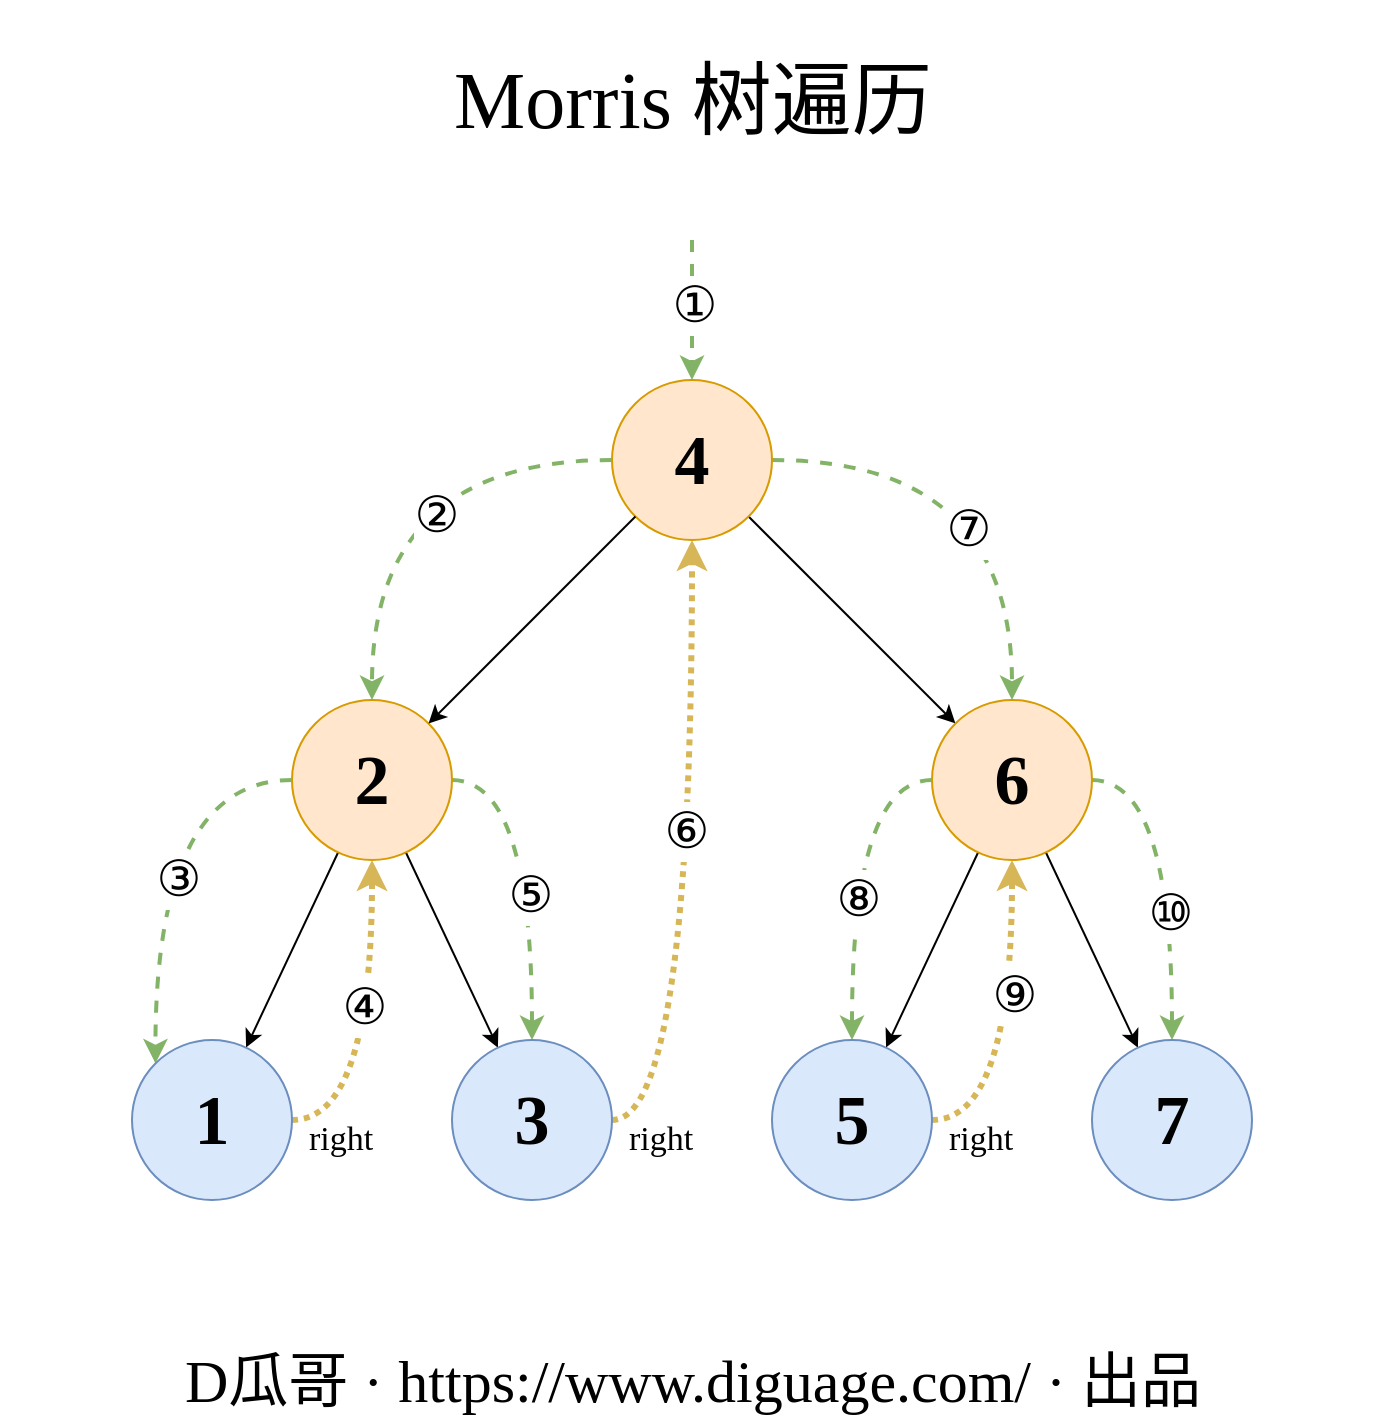 <mxfile version="24.7.5" pages="16">
  <diagram name="Morris树遍历" id="MoIGt_nN5KbG-WCqo8AZ">
    <mxGraphModel dx="1194" dy="824" grid="1" gridSize="10" guides="1" tooltips="1" connect="1" arrows="1" fold="1" page="1" pageScale="1" pageWidth="850" pageHeight="1100" math="0" shadow="0">
      <root>
        <mxCell id="0" />
        <mxCell id="1" parent="0" />
        <mxCell id="nrlNh-GcTvJ1zxAKVwPE-10" style="rounded=0;orthogonalLoop=1;jettySize=auto;html=1;fontFamily=JetBrains Mono;fontStyle=1;fontSize=30;" parent="1" source="nrlNh-GcTvJ1zxAKVwPE-1" target="nrlNh-GcTvJ1zxAKVwPE-3" edge="1">
          <mxGeometry relative="1" as="geometry" />
        </mxCell>
        <mxCell id="nrlNh-GcTvJ1zxAKVwPE-17" style="edgeStyle=orthogonalEdgeStyle;rounded=0;orthogonalLoop=1;jettySize=auto;html=1;curved=1;dashed=1;strokeWidth=2;strokeColor=#82b366;fillColor=#d5e8d4;" parent="1" source="nrlNh-GcTvJ1zxAKVwPE-1" target="nrlNh-GcTvJ1zxAKVwPE-2" edge="1">
          <mxGeometry relative="1" as="geometry" />
        </mxCell>
        <mxCell id="nrlNh-GcTvJ1zxAKVwPE-19" value="②" style="edgeLabel;html=1;align=center;verticalAlign=middle;resizable=0;points=[];fontFamily=Source Han Sans SC;fontSize=25;" parent="nrlNh-GcTvJ1zxAKVwPE-17" vertex="1" connectable="0">
          <mxGeometry x="-0.267" y="27" relative="1" as="geometry">
            <mxPoint as="offset" />
          </mxGeometry>
        </mxCell>
        <mxCell id="nrlNh-GcTvJ1zxAKVwPE-36" style="edgeStyle=orthogonalEdgeStyle;rounded=0;orthogonalLoop=1;jettySize=auto;html=1;exitX=1;exitY=0.5;exitDx=0;exitDy=0;curved=1;dashed=1;strokeWidth=2;strokeColor=#82b366;fillColor=#d5e8d4;" parent="1" source="nrlNh-GcTvJ1zxAKVwPE-1" target="nrlNh-GcTvJ1zxAKVwPE-3" edge="1">
          <mxGeometry relative="1" as="geometry" />
        </mxCell>
        <mxCell id="nrlNh-GcTvJ1zxAKVwPE-37" value="⑦" style="edgeLabel;html=1;align=center;verticalAlign=middle;resizable=0;points=[];fontFamily=Source Han Sans SC;fontSize=25;" parent="nrlNh-GcTvJ1zxAKVwPE-36" vertex="1" connectable="0">
          <mxGeometry x="0.283" y="-22" relative="1" as="geometry">
            <mxPoint as="offset" />
          </mxGeometry>
        </mxCell>
        <mxCell id="nrlNh-GcTvJ1zxAKVwPE-1" value="4" style="ellipse;whiteSpace=wrap;html=1;aspect=fixed;fontFamily=JetBrains Mono;fontStyle=1;fontSize=35;fillColor=#ffe6cc;strokeColor=#d79b00;" parent="1" vertex="1">
          <mxGeometry x="396" y="230" width="80" height="80" as="geometry" />
        </mxCell>
        <mxCell id="nrlNh-GcTvJ1zxAKVwPE-8" style="rounded=0;orthogonalLoop=1;jettySize=auto;html=1;fontFamily=JetBrains Mono;fontStyle=1;fontSize=30;" parent="1" source="nrlNh-GcTvJ1zxAKVwPE-2" target="nrlNh-GcTvJ1zxAKVwPE-4" edge="1">
          <mxGeometry relative="1" as="geometry" />
        </mxCell>
        <mxCell id="nrlNh-GcTvJ1zxAKVwPE-11" style="rounded=0;orthogonalLoop=1;jettySize=auto;html=1;fontFamily=JetBrains Mono;fontStyle=1;fontSize=30;" parent="1" source="nrlNh-GcTvJ1zxAKVwPE-2" target="nrlNh-GcTvJ1zxAKVwPE-5" edge="1">
          <mxGeometry relative="1" as="geometry" />
        </mxCell>
        <mxCell id="nrlNh-GcTvJ1zxAKVwPE-27" style="edgeStyle=orthogonalEdgeStyle;rounded=0;orthogonalLoop=1;jettySize=auto;html=1;exitX=0;exitY=0.5;exitDx=0;exitDy=0;entryX=0;entryY=0;entryDx=0;entryDy=0;curved=1;dashed=1;strokeWidth=2;strokeColor=#82b366;fillColor=#d5e8d4;" parent="1" source="nrlNh-GcTvJ1zxAKVwPE-2" target="nrlNh-GcTvJ1zxAKVwPE-4" edge="1">
          <mxGeometry relative="1" as="geometry" />
        </mxCell>
        <mxCell id="nrlNh-GcTvJ1zxAKVwPE-28" value="③" style="edgeLabel;html=1;align=center;verticalAlign=middle;resizable=0;points=[];fontFamily=Source Han Sans SC;fontSize=25;" parent="nrlNh-GcTvJ1zxAKVwPE-27" vertex="1" connectable="0">
          <mxGeometry x="0.117" y="11" relative="1" as="geometry">
            <mxPoint as="offset" />
          </mxGeometry>
        </mxCell>
        <mxCell id="nrlNh-GcTvJ1zxAKVwPE-32" style="edgeStyle=orthogonalEdgeStyle;rounded=0;orthogonalLoop=1;jettySize=auto;html=1;exitX=1;exitY=0.5;exitDx=0;exitDy=0;curved=1;dashed=1;strokeWidth=2;strokeColor=#82b366;fillColor=#d5e8d4;" parent="1" source="nrlNh-GcTvJ1zxAKVwPE-2" target="nrlNh-GcTvJ1zxAKVwPE-5" edge="1">
          <mxGeometry relative="1" as="geometry" />
        </mxCell>
        <mxCell id="nrlNh-GcTvJ1zxAKVwPE-33" value="⑤" style="edgeLabel;html=1;align=center;verticalAlign=middle;resizable=0;points=[];fontFamily=Source Han Sans SC;fontSize=25;" parent="nrlNh-GcTvJ1zxAKVwPE-32" vertex="1" connectable="0">
          <mxGeometry x="0.141" y="-1" relative="1" as="geometry">
            <mxPoint as="offset" />
          </mxGeometry>
        </mxCell>
        <mxCell id="nrlNh-GcTvJ1zxAKVwPE-2" value="2" style="ellipse;whiteSpace=wrap;html=1;aspect=fixed;fontFamily=JetBrains Mono;fontStyle=1;fontSize=35;fillColor=#ffe6cc;strokeColor=#d79b00;" parent="1" vertex="1">
          <mxGeometry x="236" y="390" width="80" height="80" as="geometry" />
        </mxCell>
        <mxCell id="nrlNh-GcTvJ1zxAKVwPE-12" style="rounded=0;orthogonalLoop=1;jettySize=auto;html=1;fontFamily=JetBrains Mono;fontStyle=1;fontSize=30;" parent="1" source="nrlNh-GcTvJ1zxAKVwPE-3" target="nrlNh-GcTvJ1zxAKVwPE-6" edge="1">
          <mxGeometry relative="1" as="geometry" />
        </mxCell>
        <mxCell id="nrlNh-GcTvJ1zxAKVwPE-13" style="rounded=0;orthogonalLoop=1;jettySize=auto;html=1;fontFamily=JetBrains Mono;fontStyle=1;fontSize=30;" parent="1" source="nrlNh-GcTvJ1zxAKVwPE-3" target="nrlNh-GcTvJ1zxAKVwPE-7" edge="1">
          <mxGeometry relative="1" as="geometry" />
        </mxCell>
        <mxCell id="nrlNh-GcTvJ1zxAKVwPE-38" style="edgeStyle=orthogonalEdgeStyle;rounded=0;orthogonalLoop=1;jettySize=auto;html=1;exitX=0;exitY=0.5;exitDx=0;exitDy=0;curved=1;dashed=1;strokeWidth=2;strokeColor=#82b366;fillColor=#d5e8d4;" parent="1" source="nrlNh-GcTvJ1zxAKVwPE-3" target="nrlNh-GcTvJ1zxAKVwPE-6" edge="1">
          <mxGeometry relative="1" as="geometry" />
        </mxCell>
        <mxCell id="nrlNh-GcTvJ1zxAKVwPE-39" value="⑧" style="edgeLabel;html=1;align=center;verticalAlign=middle;resizable=0;points=[];fontFamily=Source Han Sans SC;fontSize=25;" parent="nrlNh-GcTvJ1zxAKVwPE-38" vertex="1" connectable="0">
          <mxGeometry x="0.165" y="3" relative="1" as="geometry">
            <mxPoint as="offset" />
          </mxGeometry>
        </mxCell>
        <mxCell id="nrlNh-GcTvJ1zxAKVwPE-41" style="edgeStyle=orthogonalEdgeStyle;rounded=0;orthogonalLoop=1;jettySize=auto;html=1;exitX=1;exitY=0.5;exitDx=0;exitDy=0;curved=1;dashed=1;strokeWidth=2;strokeColor=#82b366;fillColor=#d5e8d4;" parent="1" source="nrlNh-GcTvJ1zxAKVwPE-3" target="nrlNh-GcTvJ1zxAKVwPE-7" edge="1">
          <mxGeometry relative="1" as="geometry" />
        </mxCell>
        <mxCell id="nrlNh-GcTvJ1zxAKVwPE-42" value="⑩" style="edgeLabel;html=1;align=center;verticalAlign=middle;resizable=0;points=[];fontFamily=Source Han Sans SC;fontSize=25;" parent="nrlNh-GcTvJ1zxAKVwPE-41" vertex="1" connectable="0">
          <mxGeometry x="0.247" y="-1" relative="1" as="geometry">
            <mxPoint as="offset" />
          </mxGeometry>
        </mxCell>
        <mxCell id="nrlNh-GcTvJ1zxAKVwPE-3" value="6" style="ellipse;whiteSpace=wrap;html=1;aspect=fixed;fontFamily=JetBrains Mono;fontStyle=1;fontSize=35;fillColor=#ffe6cc;strokeColor=#d79b00;" parent="1" vertex="1">
          <mxGeometry x="556" y="390" width="80" height="80" as="geometry" />
        </mxCell>
        <mxCell id="nrlNh-GcTvJ1zxAKVwPE-29" style="edgeStyle=orthogonalEdgeStyle;rounded=0;orthogonalLoop=1;jettySize=auto;html=1;exitX=1;exitY=0.5;exitDx=0;exitDy=0;entryX=0.5;entryY=1;entryDx=0;entryDy=0;curved=1;dashed=1;dashPattern=1 1;strokeWidth=3;strokeColor=#d6b656;fillColor=#fff2cc;" parent="1" source="nrlNh-GcTvJ1zxAKVwPE-4" target="nrlNh-GcTvJ1zxAKVwPE-2" edge="1">
          <mxGeometry relative="1" as="geometry" />
        </mxCell>
        <mxCell id="nrlNh-GcTvJ1zxAKVwPE-30" value="④" style="edgeLabel;html=1;align=center;verticalAlign=middle;resizable=0;points=[];fontFamily=Source Han Sans SC;fontSize=25;" parent="nrlNh-GcTvJ1zxAKVwPE-29" vertex="1" connectable="0">
          <mxGeometry x="0.141" y="4" relative="1" as="geometry">
            <mxPoint as="offset" />
          </mxGeometry>
        </mxCell>
        <mxCell id="tHN7oz6fAZwPPK35O7vN-1" value="right" style="edgeLabel;html=1;align=center;verticalAlign=middle;resizable=0;points=[];fontFamily=JetBrains Mono;fontSize=17;labelBackgroundColor=none;" parent="nrlNh-GcTvJ1zxAKVwPE-29" vertex="1" connectable="0">
          <mxGeometry x="-0.871" y="-1" relative="1" as="geometry">
            <mxPoint x="13" y="9" as="offset" />
          </mxGeometry>
        </mxCell>
        <mxCell id="nrlNh-GcTvJ1zxAKVwPE-4" value="1" style="ellipse;whiteSpace=wrap;html=1;aspect=fixed;fontFamily=JetBrains Mono;fontStyle=1;fontSize=35;fillColor=#dae8fc;strokeColor=#6c8ebf;" parent="1" vertex="1">
          <mxGeometry x="156" y="560" width="80" height="80" as="geometry" />
        </mxCell>
        <mxCell id="nrlNh-GcTvJ1zxAKVwPE-31" style="edgeStyle=orthogonalEdgeStyle;rounded=0;orthogonalLoop=1;jettySize=auto;html=1;exitX=1;exitY=0.5;exitDx=0;exitDy=0;curved=1;dashed=1;dashPattern=1 1;strokeWidth=3;strokeColor=#d6b656;fillColor=#fff2cc;" parent="1" source="nrlNh-GcTvJ1zxAKVwPE-5" target="nrlNh-GcTvJ1zxAKVwPE-1" edge="1">
          <mxGeometry relative="1" as="geometry" />
        </mxCell>
        <mxCell id="nrlNh-GcTvJ1zxAKVwPE-35" value="⑥" style="edgeLabel;html=1;align=center;verticalAlign=middle;resizable=0;points=[];fontFamily=Source Han Sans SC;fontSize=25;" parent="nrlNh-GcTvJ1zxAKVwPE-31" vertex="1" connectable="0">
          <mxGeometry x="0.121" y="3" relative="1" as="geometry">
            <mxPoint as="offset" />
          </mxGeometry>
        </mxCell>
        <mxCell id="nrlNh-GcTvJ1zxAKVwPE-5" value="3" style="ellipse;whiteSpace=wrap;html=1;aspect=fixed;fontFamily=JetBrains Mono;fontStyle=1;fontSize=35;fillColor=#dae8fc;strokeColor=#6c8ebf;" parent="1" vertex="1">
          <mxGeometry x="316" y="560" width="80" height="80" as="geometry" />
        </mxCell>
        <mxCell id="nrlNh-GcTvJ1zxAKVwPE-34" style="edgeStyle=orthogonalEdgeStyle;rounded=0;orthogonalLoop=1;jettySize=auto;html=1;exitX=1;exitY=0.5;exitDx=0;exitDy=0;entryX=0.5;entryY=1;entryDx=0;entryDy=0;curved=1;dashed=1;dashPattern=1 1;strokeWidth=3;strokeColor=#d6b656;fillColor=#fff2cc;" parent="1" source="nrlNh-GcTvJ1zxAKVwPE-6" target="nrlNh-GcTvJ1zxAKVwPE-3" edge="1">
          <mxGeometry relative="1" as="geometry" />
        </mxCell>
        <mxCell id="nrlNh-GcTvJ1zxAKVwPE-40" value="⑨" style="edgeLabel;html=1;align=center;verticalAlign=middle;resizable=0;points=[];fontFamily=Source Han Sans SC;fontSize=25;" parent="nrlNh-GcTvJ1zxAKVwPE-34" vertex="1" connectable="0">
          <mxGeometry x="0.212" y="-1" relative="1" as="geometry">
            <mxPoint as="offset" />
          </mxGeometry>
        </mxCell>
        <mxCell id="nrlNh-GcTvJ1zxAKVwPE-6" value="5" style="ellipse;whiteSpace=wrap;html=1;aspect=fixed;fontFamily=JetBrains Mono;fontStyle=1;fontSize=35;fillColor=#dae8fc;strokeColor=#6c8ebf;" parent="1" vertex="1">
          <mxGeometry x="476" y="560" width="80" height="80" as="geometry" />
        </mxCell>
        <mxCell id="nrlNh-GcTvJ1zxAKVwPE-7" value="7" style="ellipse;whiteSpace=wrap;html=1;aspect=fixed;fontFamily=JetBrains Mono;fontStyle=1;fontSize=35;fillColor=#dae8fc;strokeColor=#6c8ebf;" parent="1" vertex="1">
          <mxGeometry x="636" y="560" width="80" height="80" as="geometry" />
        </mxCell>
        <mxCell id="nrlNh-GcTvJ1zxAKVwPE-9" style="rounded=0;orthogonalLoop=1;jettySize=auto;html=1;fontFamily=JetBrains Mono;fontStyle=1;fontSize=30;" parent="1" source="nrlNh-GcTvJ1zxAKVwPE-1" target="nrlNh-GcTvJ1zxAKVwPE-2" edge="1">
          <mxGeometry relative="1" as="geometry" />
        </mxCell>
        <mxCell id="nrlNh-GcTvJ1zxAKVwPE-15" value="" style="endArrow=classic;html=1;rounded=0;dashed=1;strokeWidth=2;fillColor=#d5e8d4;strokeColor=#82b366;" parent="1" target="nrlNh-GcTvJ1zxAKVwPE-1" edge="1">
          <mxGeometry width="50" height="50" relative="1" as="geometry">
            <mxPoint x="436" y="160" as="sourcePoint" />
            <mxPoint x="311" y="240" as="targetPoint" />
          </mxGeometry>
        </mxCell>
        <mxCell id="nrlNh-GcTvJ1zxAKVwPE-16" value="①" style="edgeLabel;html=1;align=center;verticalAlign=middle;resizable=0;points=[];fontFamily=Source Han Sans SC;fontSize=25;" parent="nrlNh-GcTvJ1zxAKVwPE-15" vertex="1" connectable="0">
          <mxGeometry x="-0.086" y="1" relative="1" as="geometry">
            <mxPoint as="offset" />
          </mxGeometry>
        </mxCell>
        <mxCell id="nrlNh-GcTvJ1zxAKVwPE-43" value="Morris 树遍历" style="text;html=1;align=center;verticalAlign=middle;whiteSpace=wrap;rounded=0;fontFamily=Source Han Sans SC;fontSize=40;" parent="1" vertex="1">
          <mxGeometry x="254" y="40" width="365" height="100" as="geometry" />
        </mxCell>
        <mxCell id="nrlNh-GcTvJ1zxAKVwPE-44" value="D瓜哥 · https://www.diguage.com/ · 出品" style="text;html=1;strokeColor=none;fillColor=none;align=center;verticalAlign=middle;whiteSpace=wrap;rounded=0;fontFamily=JetBrains Mono;fontSize=30;" parent="1" vertex="1">
          <mxGeometry x="90" y="710" width="693" height="40" as="geometry" />
        </mxCell>
        <mxCell id="tHN7oz6fAZwPPK35O7vN-6" value="right" style="edgeLabel;html=1;align=center;verticalAlign=middle;resizable=0;points=[];fontFamily=JetBrains Mono;fontSize=17;labelBackgroundColor=none;" parent="1" vertex="1" connectable="0">
          <mxGeometry x="420" y="610" as="geometry" />
        </mxCell>
        <mxCell id="tHN7oz6fAZwPPK35O7vN-7" value="right" style="edgeLabel;html=1;align=center;verticalAlign=middle;resizable=0;points=[];fontFamily=JetBrains Mono;fontSize=17;labelBackgroundColor=none;" parent="1" vertex="1" connectable="0">
          <mxGeometry x="580" y="610" as="geometry" />
        </mxCell>
      </root>
    </mxGraphModel>
  </diagram>
  <diagram id="p3yTsoT7fTJArsPp6abR" name="54. 螺旋矩阵">
    <mxGraphModel dx="2894" dy="824" grid="1" gridSize="10" guides="1" tooltips="1" connect="1" arrows="1" fold="1" page="1" pageScale="1" pageWidth="850" pageHeight="1100" math="0" shadow="0">
      <root>
        <mxCell id="0" />
        <mxCell id="1" parent="0" />
        <mxCell id="dMybM2NJprYyUh_r-AzU-45" value="" style="shape=curlyBracket;whiteSpace=wrap;html=1;rounded=1;labelPosition=left;verticalLabelPosition=middle;align=right;verticalAlign=middle;direction=south;fontFamily=JetBrains Mono;fontSize=18;fontStyle=1" parent="1" vertex="1">
          <mxGeometry x="-880" y="180" width="770" height="20" as="geometry" />
        </mxCell>
        <mxCell id="dMybM2NJprYyUh_r-AzU-46" value="" style="shape=curlyBracket;whiteSpace=wrap;html=1;rounded=1;labelPosition=left;verticalLabelPosition=middle;align=right;verticalAlign=middle;fontFamily=JetBrains Mono;fontSize=18;fontStyle=1" parent="1" vertex="1">
          <mxGeometry x="-910" y="210" width="20" height="240" as="geometry" />
        </mxCell>
        <mxCell id="dMybM2NJprYyUh_r-AzU-49" value="coLen" style="text;html=1;align=center;verticalAlign=middle;whiteSpace=wrap;rounded=0;fontFamily=JetBrains Mono;fontSize=26;fontStyle=1" parent="1" vertex="1">
          <mxGeometry x="-525" y="140" width="60" height="30" as="geometry" />
        </mxCell>
        <mxCell id="dMybM2NJprYyUh_r-AzU-51" value="roLen" style="text;html=1;align=center;verticalAlign=middle;whiteSpace=wrap;rounded=0;fontFamily=JetBrains Mono;fontSize=26;fontStyle=1" parent="1" vertex="1">
          <mxGeometry x="-980" y="315" width="60" height="30" as="geometry" />
        </mxCell>
        <mxCell id="dMybM2NJprYyUh_r-AzU-78" value="" style="shape=table;startSize=0;container=1;collapsible=0;childLayout=tableLayout;fontFamily=JetBrains Mono;fontSize=18;fontStyle=1" parent="1" vertex="1">
          <mxGeometry x="-880" y="210" width="770" height="240" as="geometry" />
        </mxCell>
        <mxCell id="dMybM2NJprYyUh_r-AzU-79" value="" style="shape=tableRow;horizontal=0;startSize=0;swimlaneHead=0;swimlaneBody=0;strokeColor=inherit;top=0;left=0;bottom=0;right=0;collapsible=0;dropTarget=0;fillColor=none;points=[[0,0.5],[1,0.5]];portConstraint=eastwest;fontFamily=JetBrains Mono;fontSize=18;fontStyle=1" parent="dMybM2NJprYyUh_r-AzU-78" vertex="1">
          <mxGeometry width="770" height="48" as="geometry" />
        </mxCell>
        <mxCell id="dMybM2NJprYyUh_r-AzU-80" value="(row, column)" style="shape=partialRectangle;html=1;whiteSpace=wrap;connectable=0;strokeColor=#6c8ebf;overflow=hidden;fillColor=#dae8fc;top=0;left=0;bottom=0;right=0;pointerEvents=1;fontFamily=JetBrains Mono;fontSize=18;fontStyle=1" parent="dMybM2NJprYyUh_r-AzU-79" vertex="1">
          <mxGeometry width="280" height="48" as="geometry">
            <mxRectangle width="280" height="48" as="alternateBounds" />
          </mxGeometry>
        </mxCell>
        <mxCell id="dMybM2NJprYyUh_r-AzU-81" value="" style="shape=partialRectangle;html=1;whiteSpace=wrap;connectable=0;strokeColor=#6c8ebf;overflow=hidden;fillColor=#dae8fc;top=0;left=0;bottom=0;right=0;pointerEvents=1;fontFamily=JetBrains Mono;fontSize=18;fontStyle=1" parent="dMybM2NJprYyUh_r-AzU-79" vertex="1">
          <mxGeometry x="280" width="80" height="48" as="geometry">
            <mxRectangle width="80" height="48" as="alternateBounds" />
          </mxGeometry>
        </mxCell>
        <mxCell id="dMybM2NJprYyUh_r-AzU-82" value="(row, column + coLen -1)" style="shape=partialRectangle;html=1;whiteSpace=wrap;connectable=0;strokeColor=#6c8ebf;overflow=hidden;fillColor=#dae8fc;top=0;left=0;bottom=0;right=0;pointerEvents=1;fontFamily=JetBrains Mono;fontSize=18;fontStyle=1" parent="dMybM2NJprYyUh_r-AzU-79" vertex="1">
          <mxGeometry x="360" width="410" height="48" as="geometry">
            <mxRectangle width="410" height="48" as="alternateBounds" />
          </mxGeometry>
        </mxCell>
        <mxCell id="dMybM2NJprYyUh_r-AzU-83" value="" style="shape=tableRow;horizontal=0;startSize=0;swimlaneHead=0;swimlaneBody=0;strokeColor=inherit;top=0;left=0;bottom=0;right=0;collapsible=0;dropTarget=0;fillColor=none;points=[[0,0.5],[1,0.5]];portConstraint=eastwest;fontFamily=JetBrains Mono;fontSize=18;fontStyle=1" parent="dMybM2NJprYyUh_r-AzU-78" vertex="1">
          <mxGeometry y="48" width="770" height="48" as="geometry" />
        </mxCell>
        <mxCell id="dMybM2NJprYyUh_r-AzU-84" value="" style="shape=partialRectangle;html=1;whiteSpace=wrap;connectable=0;strokeColor=#d6b656;overflow=hidden;fillColor=#fff2cc;top=0;left=0;bottom=0;right=0;pointerEvents=1;fontFamily=JetBrains Mono;fontSize=18;fontStyle=1" parent="dMybM2NJprYyUh_r-AzU-83" vertex="1">
          <mxGeometry width="280" height="48" as="geometry">
            <mxRectangle width="280" height="48" as="alternateBounds" />
          </mxGeometry>
        </mxCell>
        <mxCell id="dMybM2NJprYyUh_r-AzU-85" value="" style="shape=partialRectangle;html=1;whiteSpace=wrap;connectable=0;strokeColor=inherit;overflow=hidden;fillColor=none;top=0;left=0;bottom=0;right=0;pointerEvents=1;fontFamily=JetBrains Mono;fontSize=18;fontStyle=1" parent="dMybM2NJprYyUh_r-AzU-83" vertex="1">
          <mxGeometry x="280" width="80" height="48" as="geometry">
            <mxRectangle width="80" height="48" as="alternateBounds" />
          </mxGeometry>
        </mxCell>
        <mxCell id="dMybM2NJprYyUh_r-AzU-86" value="" style="shape=partialRectangle;html=1;whiteSpace=wrap;connectable=0;strokeColor=#82b366;overflow=hidden;fillColor=#d5e8d4;top=0;left=0;bottom=0;right=0;pointerEvents=1;fontFamily=JetBrains Mono;fontSize=18;fontStyle=1" parent="dMybM2NJprYyUh_r-AzU-83" vertex="1">
          <mxGeometry x="360" width="410" height="48" as="geometry">
            <mxRectangle width="410" height="48" as="alternateBounds" />
          </mxGeometry>
        </mxCell>
        <mxCell id="dMybM2NJprYyUh_r-AzU-87" value="" style="shape=tableRow;horizontal=0;startSize=0;swimlaneHead=0;swimlaneBody=0;strokeColor=inherit;top=0;left=0;bottom=0;right=0;collapsible=0;dropTarget=0;fillColor=none;points=[[0,0.5],[1,0.5]];portConstraint=eastwest;fontFamily=JetBrains Mono;fontSize=18;fontStyle=1" parent="dMybM2NJprYyUh_r-AzU-78" vertex="1">
          <mxGeometry y="96" width="770" height="48" as="geometry" />
        </mxCell>
        <mxCell id="dMybM2NJprYyUh_r-AzU-88" value="" style="shape=partialRectangle;html=1;whiteSpace=wrap;connectable=0;strokeColor=#d6b656;overflow=hidden;fillColor=#fff2cc;top=0;left=0;bottom=0;right=0;pointerEvents=1;fontFamily=JetBrains Mono;fontSize=18;fontStyle=1" parent="dMybM2NJprYyUh_r-AzU-87" vertex="1">
          <mxGeometry width="280" height="48" as="geometry">
            <mxRectangle width="280" height="48" as="alternateBounds" />
          </mxGeometry>
        </mxCell>
        <mxCell id="dMybM2NJprYyUh_r-AzU-89" value="" style="shape=partialRectangle;html=1;whiteSpace=wrap;connectable=0;strokeColor=inherit;overflow=hidden;fillColor=none;top=0;left=0;bottom=0;right=0;pointerEvents=1;fontFamily=JetBrains Mono;fontSize=18;fontStyle=1" parent="dMybM2NJprYyUh_r-AzU-87" vertex="1">
          <mxGeometry x="280" width="80" height="48" as="geometry">
            <mxRectangle width="80" height="48" as="alternateBounds" />
          </mxGeometry>
        </mxCell>
        <mxCell id="dMybM2NJprYyUh_r-AzU-90" value="" style="shape=partialRectangle;html=1;whiteSpace=wrap;connectable=0;strokeColor=#82b366;overflow=hidden;fillColor=#d5e8d4;top=0;left=0;bottom=0;right=0;pointerEvents=1;fontFamily=JetBrains Mono;fontSize=18;fontStyle=1" parent="dMybM2NJprYyUh_r-AzU-87" vertex="1">
          <mxGeometry x="360" width="410" height="48" as="geometry">
            <mxRectangle width="410" height="48" as="alternateBounds" />
          </mxGeometry>
        </mxCell>
        <mxCell id="dMybM2NJprYyUh_r-AzU-91" value="" style="shape=tableRow;horizontal=0;startSize=0;swimlaneHead=0;swimlaneBody=0;strokeColor=inherit;top=0;left=0;bottom=0;right=0;collapsible=0;dropTarget=0;fillColor=none;points=[[0,0.5],[1,0.5]];portConstraint=eastwest;fontFamily=JetBrains Mono;fontSize=18;fontStyle=1" parent="dMybM2NJprYyUh_r-AzU-78" vertex="1">
          <mxGeometry y="144" width="770" height="48" as="geometry" />
        </mxCell>
        <mxCell id="dMybM2NJprYyUh_r-AzU-92" value="" style="shape=partialRectangle;html=1;whiteSpace=wrap;connectable=0;strokeColor=#d6b656;overflow=hidden;fillColor=#fff2cc;top=0;left=0;bottom=0;right=0;pointerEvents=1;fontFamily=JetBrains Mono;fontSize=18;fontStyle=1" parent="dMybM2NJprYyUh_r-AzU-91" vertex="1">
          <mxGeometry width="280" height="48" as="geometry">
            <mxRectangle width="280" height="48" as="alternateBounds" />
          </mxGeometry>
        </mxCell>
        <mxCell id="dMybM2NJprYyUh_r-AzU-93" value="" style="shape=partialRectangle;html=1;whiteSpace=wrap;connectable=0;strokeColor=inherit;overflow=hidden;fillColor=none;top=0;left=0;bottom=0;right=0;pointerEvents=1;fontFamily=JetBrains Mono;fontSize=18;fontStyle=1" parent="dMybM2NJprYyUh_r-AzU-91" vertex="1">
          <mxGeometry x="280" width="80" height="48" as="geometry">
            <mxRectangle width="80" height="48" as="alternateBounds" />
          </mxGeometry>
        </mxCell>
        <mxCell id="dMybM2NJprYyUh_r-AzU-94" value="" style="shape=partialRectangle;html=1;whiteSpace=wrap;connectable=0;strokeColor=#82b366;overflow=hidden;fillColor=#d5e8d4;top=0;left=0;bottom=0;right=0;pointerEvents=1;fontFamily=JetBrains Mono;fontSize=18;fontStyle=1" parent="dMybM2NJprYyUh_r-AzU-91" vertex="1">
          <mxGeometry x="360" width="410" height="48" as="geometry">
            <mxRectangle width="410" height="48" as="alternateBounds" />
          </mxGeometry>
        </mxCell>
        <mxCell id="dMybM2NJprYyUh_r-AzU-95" value="" style="shape=tableRow;horizontal=0;startSize=0;swimlaneHead=0;swimlaneBody=0;strokeColor=inherit;top=0;left=0;bottom=0;right=0;collapsible=0;dropTarget=0;fillColor=none;points=[[0,0.5],[1,0.5]];portConstraint=eastwest;fontFamily=JetBrains Mono;fontSize=18;fontStyle=1" parent="dMybM2NJprYyUh_r-AzU-78" vertex="1">
          <mxGeometry y="192" width="770" height="48" as="geometry" />
        </mxCell>
        <mxCell id="dMybM2NJprYyUh_r-AzU-96" value="(row + roLen - 1, column)" style="shape=partialRectangle;html=1;whiteSpace=wrap;connectable=0;strokeColor=#b85450;overflow=hidden;fillColor=#f8cecc;top=0;left=0;bottom=0;right=0;pointerEvents=1;fontFamily=JetBrains Mono;fontSize=18;fontStyle=1" parent="dMybM2NJprYyUh_r-AzU-95" vertex="1">
          <mxGeometry width="280" height="48" as="geometry">
            <mxRectangle width="280" height="48" as="alternateBounds" />
          </mxGeometry>
        </mxCell>
        <mxCell id="dMybM2NJprYyUh_r-AzU-97" value="" style="shape=partialRectangle;html=1;whiteSpace=wrap;connectable=0;strokeColor=#b85450;overflow=hidden;fillColor=#f8cecc;top=0;left=0;bottom=0;right=0;pointerEvents=1;fontFamily=JetBrains Mono;fontSize=18;fontStyle=1" parent="dMybM2NJprYyUh_r-AzU-95" vertex="1">
          <mxGeometry x="280" width="80" height="48" as="geometry">
            <mxRectangle width="80" height="48" as="alternateBounds" />
          </mxGeometry>
        </mxCell>
        <mxCell id="dMybM2NJprYyUh_r-AzU-98" value="(row + roLen - 1, column + coLen -1)" style="shape=partialRectangle;html=1;whiteSpace=wrap;connectable=0;strokeColor=#82b366;overflow=hidden;fillColor=#d5e8d4;top=0;left=0;bottom=0;right=0;pointerEvents=1;fontFamily=JetBrains Mono;fontSize=18;fontStyle=1" parent="dMybM2NJprYyUh_r-AzU-95" vertex="1">
          <mxGeometry x="360" width="410" height="48" as="geometry">
            <mxRectangle width="410" height="48" as="alternateBounds" />
          </mxGeometry>
        </mxCell>
        <mxCell id="dMybM2NJprYyUh_r-AzU-99" value="" style="endArrow=classic;html=1;rounded=0;fontSize=12;strokeWidth=3;" parent="1" edge="1">
          <mxGeometry width="50" height="50" relative="1" as="geometry">
            <mxPoint x="-590" y="230" as="sourcePoint" />
            <mxPoint x="-530" y="230" as="targetPoint" />
          </mxGeometry>
        </mxCell>
        <mxCell id="dMybM2NJprYyUh_r-AzU-100" value="" style="endArrow=classic;html=1;rounded=0;fontSize=12;strokeWidth=3;" parent="1" edge="1">
          <mxGeometry width="50" height="50" relative="1" as="geometry">
            <mxPoint x="-530" y="430" as="sourcePoint" />
            <mxPoint x="-590" y="430" as="targetPoint" />
          </mxGeometry>
        </mxCell>
        <mxCell id="dMybM2NJprYyUh_r-AzU-101" value="" style="endArrow=classic;html=1;rounded=0;fontSize=12;strokeWidth=3;" parent="1" edge="1">
          <mxGeometry width="50" height="50" relative="1" as="geometry">
            <mxPoint x="-310" y="265" as="sourcePoint" />
            <mxPoint x="-310" y="395" as="targetPoint" />
          </mxGeometry>
        </mxCell>
        <mxCell id="dMybM2NJprYyUh_r-AzU-102" value="" style="endArrow=classic;html=1;rounded=0;fontSize=12;strokeWidth=3;" parent="1" edge="1">
          <mxGeometry width="50" height="50" relative="1" as="geometry">
            <mxPoint x="-740" y="380" as="sourcePoint" />
            <mxPoint x="-740" y="280" as="targetPoint" />
          </mxGeometry>
        </mxCell>
        <mxCell id="HiFDB_zB_xUAjbqLD66c-1" value="D瓜哥 · https://www.diguage.com/ · 出品" style="text;html=1;strokeColor=none;fillColor=none;align=center;verticalAlign=middle;whiteSpace=wrap;rounded=0;fontFamily=JetBrains Mono;fontSize=30;" parent="1" vertex="1">
          <mxGeometry x="-890" y="500" width="693" height="40" as="geometry" />
        </mxCell>
      </root>
    </mxGraphModel>
  </diagram>
  <diagram id="I81OV9A7WVqwIO286jwh" name="48. 旋转图像">
    <mxGraphModel dx="2894" dy="824" grid="1" gridSize="10" guides="1" tooltips="1" connect="1" arrows="1" fold="1" page="1" pageScale="1" pageWidth="850" pageHeight="1100" math="0" shadow="0">
      <root>
        <mxCell id="0" />
        <mxCell id="1" parent="0" />
        <mxCell id="Llv77251RgFfuwUcN_kU-1" value="" style="shape=curlyBracket;whiteSpace=wrap;html=1;rounded=1;labelPosition=left;verticalLabelPosition=middle;align=right;verticalAlign=middle;direction=south;fontFamily=JetBrains Mono;fontSize=18;fontStyle=1" vertex="1" parent="1">
          <mxGeometry x="-1220" y="170" width="940" height="20" as="geometry" />
        </mxCell>
        <mxCell id="Llv77251RgFfuwUcN_kU-2" value="" style="shape=curlyBracket;whiteSpace=wrap;html=1;rounded=1;labelPosition=left;verticalLabelPosition=middle;align=right;verticalAlign=middle;fontFamily=JetBrains Mono;fontSize=18;fontStyle=1" vertex="1" parent="1">
          <mxGeometry x="-1250" y="200" width="20" height="240" as="geometry" />
        </mxCell>
        <mxCell id="Llv77251RgFfuwUcN_kU-3" value="coLen" style="text;html=1;align=center;verticalAlign=middle;whiteSpace=wrap;rounded=0;fontFamily=JetBrains Mono;fontSize=26;fontStyle=1" vertex="1" parent="1">
          <mxGeometry x="-780" y="140" width="60" height="30" as="geometry" />
        </mxCell>
        <mxCell id="Llv77251RgFfuwUcN_kU-4" value="roLen" style="text;html=1;align=center;verticalAlign=middle;whiteSpace=wrap;rounded=0;fontFamily=JetBrains Mono;fontSize=26;fontStyle=1" vertex="1" parent="1">
          <mxGeometry x="-1320" y="305" width="60" height="30" as="geometry" />
        </mxCell>
        <mxCell id="Llv77251RgFfuwUcN_kU-5" value="" style="shape=table;startSize=0;container=1;collapsible=0;childLayout=tableLayout;fontFamily=JetBrains Mono;fontSize=18;fontStyle=1" vertex="1" parent="1">
          <mxGeometry x="-1220" y="200" width="940" height="240" as="geometry" />
        </mxCell>
        <mxCell id="Llv77251RgFfuwUcN_kU-6" value="" style="shape=tableRow;horizontal=0;startSize=0;swimlaneHead=0;swimlaneBody=0;strokeColor=inherit;top=0;left=0;bottom=0;right=0;collapsible=0;dropTarget=0;fillColor=none;points=[[0,0.5],[1,0.5]];portConstraint=eastwest;fontFamily=JetBrains Mono;fontSize=18;fontStyle=1" vertex="1" parent="Llv77251RgFfuwUcN_kU-5">
          <mxGeometry width="940" height="48" as="geometry" />
        </mxCell>
        <mxCell id="Llv77251RgFfuwUcN_kU-7" value="(row, column + i)" style="shape=partialRectangle;html=1;whiteSpace=wrap;connectable=0;strokeColor=#6c8ebf;overflow=hidden;fillColor=#dae8fc;top=0;left=0;bottom=0;right=0;pointerEvents=1;fontFamily=JetBrains Mono;fontSize=18;fontStyle=1" vertex="1" parent="Llv77251RgFfuwUcN_kU-6">
          <mxGeometry width="340" height="48" as="geometry">
            <mxRectangle width="340" height="48" as="alternateBounds" />
          </mxGeometry>
        </mxCell>
        <mxCell id="Llv77251RgFfuwUcN_kU-8" value="" style="shape=partialRectangle;html=1;whiteSpace=wrap;connectable=0;strokeColor=#6c8ebf;overflow=hidden;fillColor=#dae8fc;top=0;left=0;bottom=0;right=0;pointerEvents=1;fontFamily=JetBrains Mono;fontSize=18;fontStyle=1" vertex="1" parent="Llv77251RgFfuwUcN_kU-6">
          <mxGeometry x="340" width="50" height="48" as="geometry">
            <mxRectangle width="50" height="48" as="alternateBounds" />
          </mxGeometry>
        </mxCell>
        <mxCell id="Llv77251RgFfuwUcN_kU-36" style="shape=partialRectangle;html=1;whiteSpace=wrap;connectable=0;strokeColor=#6c8ebf;overflow=hidden;fillColor=#dae8fc;top=0;left=0;bottom=0;right=0;pointerEvents=1;fontFamily=JetBrains Mono;fontSize=18;fontStyle=1" vertex="1" parent="Llv77251RgFfuwUcN_kU-6">
          <mxGeometry x="390" width="50" height="48" as="geometry">
            <mxRectangle width="50" height="48" as="alternateBounds" />
          </mxGeometry>
        </mxCell>
        <mxCell id="Llv77251RgFfuwUcN_kU-31" style="shape=partialRectangle;html=1;whiteSpace=wrap;connectable=0;strokeColor=#6c8ebf;overflow=hidden;fillColor=#dae8fc;top=0;left=0;bottom=0;right=0;pointerEvents=1;fontFamily=JetBrains Mono;fontSize=18;fontStyle=1" vertex="1" parent="Llv77251RgFfuwUcN_kU-6">
          <mxGeometry x="440" width="50" height="48" as="geometry">
            <mxRectangle width="50" height="48" as="alternateBounds" />
          </mxGeometry>
        </mxCell>
        <mxCell id="Llv77251RgFfuwUcN_kU-9" value="(row + i, column + coLen -1)" style="shape=partialRectangle;html=1;whiteSpace=wrap;connectable=0;strokeColor=#82b366;overflow=hidden;fillColor=#d5e8d4;top=0;left=0;bottom=0;right=0;pointerEvents=1;fontFamily=JetBrains Mono;fontSize=18;fontStyle=1" vertex="1" parent="Llv77251RgFfuwUcN_kU-6">
          <mxGeometry x="490" width="450" height="48" as="geometry">
            <mxRectangle width="450" height="48" as="alternateBounds" />
          </mxGeometry>
        </mxCell>
        <mxCell id="Llv77251RgFfuwUcN_kU-10" value="" style="shape=tableRow;horizontal=0;startSize=0;swimlaneHead=0;swimlaneBody=0;strokeColor=inherit;top=0;left=0;bottom=0;right=0;collapsible=0;dropTarget=0;fillColor=none;points=[[0,0.5],[1,0.5]];portConstraint=eastwest;fontFamily=JetBrains Mono;fontSize=18;fontStyle=1" vertex="1" parent="Llv77251RgFfuwUcN_kU-5">
          <mxGeometry y="48" width="940" height="48" as="geometry" />
        </mxCell>
        <mxCell id="Llv77251RgFfuwUcN_kU-11" value="" style="shape=partialRectangle;html=1;whiteSpace=wrap;connectable=0;strokeColor=#d6b656;overflow=hidden;fillColor=#fff2cc;top=0;left=0;bottom=0;right=0;pointerEvents=1;fontFamily=JetBrains Mono;fontSize=18;fontStyle=1" vertex="1" parent="Llv77251RgFfuwUcN_kU-10">
          <mxGeometry width="340" height="48" as="geometry">
            <mxRectangle width="340" height="48" as="alternateBounds" />
          </mxGeometry>
        </mxCell>
        <mxCell id="Llv77251RgFfuwUcN_kU-12" value="" style="shape=partialRectangle;html=1;whiteSpace=wrap;connectable=0;strokeColor=inherit;overflow=hidden;fillColor=none;top=0;left=0;bottom=0;right=0;pointerEvents=1;fontFamily=JetBrains Mono;fontSize=18;fontStyle=1" vertex="1" parent="Llv77251RgFfuwUcN_kU-10">
          <mxGeometry x="340" width="50" height="48" as="geometry">
            <mxRectangle width="50" height="48" as="alternateBounds" />
          </mxGeometry>
        </mxCell>
        <mxCell id="Llv77251RgFfuwUcN_kU-37" style="shape=partialRectangle;html=1;whiteSpace=wrap;connectable=0;strokeColor=inherit;overflow=hidden;fillColor=none;top=0;left=0;bottom=0;right=0;pointerEvents=1;fontFamily=JetBrains Mono;fontSize=18;fontStyle=1" vertex="1" parent="Llv77251RgFfuwUcN_kU-10">
          <mxGeometry x="390" width="50" height="48" as="geometry">
            <mxRectangle width="50" height="48" as="alternateBounds" />
          </mxGeometry>
        </mxCell>
        <mxCell id="Llv77251RgFfuwUcN_kU-32" style="shape=partialRectangle;html=1;whiteSpace=wrap;connectable=0;strokeColor=inherit;overflow=hidden;fillColor=none;top=0;left=0;bottom=0;right=0;pointerEvents=1;fontFamily=JetBrains Mono;fontSize=18;fontStyle=1" vertex="1" parent="Llv77251RgFfuwUcN_kU-10">
          <mxGeometry x="440" width="50" height="48" as="geometry">
            <mxRectangle width="50" height="48" as="alternateBounds" />
          </mxGeometry>
        </mxCell>
        <mxCell id="Llv77251RgFfuwUcN_kU-13" value="" style="shape=partialRectangle;html=1;whiteSpace=wrap;connectable=0;strokeColor=#82b366;overflow=hidden;fillColor=#d5e8d4;top=0;left=0;bottom=0;right=0;pointerEvents=1;fontFamily=JetBrains Mono;fontSize=18;fontStyle=1" vertex="1" parent="Llv77251RgFfuwUcN_kU-10">
          <mxGeometry x="490" width="450" height="48" as="geometry">
            <mxRectangle width="450" height="48" as="alternateBounds" />
          </mxGeometry>
        </mxCell>
        <mxCell id="Llv77251RgFfuwUcN_kU-14" value="" style="shape=tableRow;horizontal=0;startSize=0;swimlaneHead=0;swimlaneBody=0;strokeColor=inherit;top=0;left=0;bottom=0;right=0;collapsible=0;dropTarget=0;fillColor=none;points=[[0,0.5],[1,0.5]];portConstraint=eastwest;fontFamily=JetBrains Mono;fontSize=18;fontStyle=1" vertex="1" parent="Llv77251RgFfuwUcN_kU-5">
          <mxGeometry y="96" width="940" height="48" as="geometry" />
        </mxCell>
        <mxCell id="Llv77251RgFfuwUcN_kU-15" value="" style="shape=partialRectangle;html=1;whiteSpace=wrap;connectable=0;strokeColor=#d6b656;overflow=hidden;fillColor=#fff2cc;top=0;left=0;bottom=0;right=0;pointerEvents=1;fontFamily=JetBrains Mono;fontSize=18;fontStyle=1" vertex="1" parent="Llv77251RgFfuwUcN_kU-14">
          <mxGeometry width="340" height="48" as="geometry">
            <mxRectangle width="340" height="48" as="alternateBounds" />
          </mxGeometry>
        </mxCell>
        <mxCell id="Llv77251RgFfuwUcN_kU-16" value="" style="shape=partialRectangle;html=1;whiteSpace=wrap;connectable=0;strokeColor=inherit;overflow=hidden;fillColor=none;top=0;left=0;bottom=0;right=0;pointerEvents=1;fontFamily=JetBrains Mono;fontSize=18;fontStyle=1" vertex="1" parent="Llv77251RgFfuwUcN_kU-14">
          <mxGeometry x="340" width="50" height="48" as="geometry">
            <mxRectangle width="50" height="48" as="alternateBounds" />
          </mxGeometry>
        </mxCell>
        <mxCell id="Llv77251RgFfuwUcN_kU-38" style="shape=partialRectangle;html=1;whiteSpace=wrap;connectable=0;strokeColor=inherit;overflow=hidden;fillColor=none;top=0;left=0;bottom=0;right=0;pointerEvents=1;fontFamily=JetBrains Mono;fontSize=18;fontStyle=1" vertex="1" parent="Llv77251RgFfuwUcN_kU-14">
          <mxGeometry x="390" width="50" height="48" as="geometry">
            <mxRectangle width="50" height="48" as="alternateBounds" />
          </mxGeometry>
        </mxCell>
        <mxCell id="Llv77251RgFfuwUcN_kU-33" style="shape=partialRectangle;html=1;whiteSpace=wrap;connectable=0;strokeColor=inherit;overflow=hidden;fillColor=none;top=0;left=0;bottom=0;right=0;pointerEvents=1;fontFamily=JetBrains Mono;fontSize=18;fontStyle=1" vertex="1" parent="Llv77251RgFfuwUcN_kU-14">
          <mxGeometry x="440" width="50" height="48" as="geometry">
            <mxRectangle width="50" height="48" as="alternateBounds" />
          </mxGeometry>
        </mxCell>
        <mxCell id="Llv77251RgFfuwUcN_kU-17" value="" style="shape=partialRectangle;html=1;whiteSpace=wrap;connectable=0;strokeColor=#82b366;overflow=hidden;fillColor=#d5e8d4;top=0;left=0;bottom=0;right=0;pointerEvents=1;fontFamily=JetBrains Mono;fontSize=18;fontStyle=1" vertex="1" parent="Llv77251RgFfuwUcN_kU-14">
          <mxGeometry x="490" width="450" height="48" as="geometry">
            <mxRectangle width="450" height="48" as="alternateBounds" />
          </mxGeometry>
        </mxCell>
        <mxCell id="Llv77251RgFfuwUcN_kU-18" value="" style="shape=tableRow;horizontal=0;startSize=0;swimlaneHead=0;swimlaneBody=0;strokeColor=inherit;top=0;left=0;bottom=0;right=0;collapsible=0;dropTarget=0;fillColor=none;points=[[0,0.5],[1,0.5]];portConstraint=eastwest;fontFamily=JetBrains Mono;fontSize=18;fontStyle=1" vertex="1" parent="Llv77251RgFfuwUcN_kU-5">
          <mxGeometry y="144" width="940" height="48" as="geometry" />
        </mxCell>
        <mxCell id="Llv77251RgFfuwUcN_kU-19" value="" style="shape=partialRectangle;html=1;whiteSpace=wrap;connectable=0;strokeColor=#d6b656;overflow=hidden;fillColor=#fff2cc;top=0;left=0;bottom=0;right=0;pointerEvents=1;fontFamily=JetBrains Mono;fontSize=18;fontStyle=1" vertex="1" parent="Llv77251RgFfuwUcN_kU-18">
          <mxGeometry width="340" height="48" as="geometry">
            <mxRectangle width="340" height="48" as="alternateBounds" />
          </mxGeometry>
        </mxCell>
        <mxCell id="Llv77251RgFfuwUcN_kU-20" value="" style="shape=partialRectangle;html=1;whiteSpace=wrap;connectable=0;strokeColor=inherit;overflow=hidden;fillColor=none;top=0;left=0;bottom=0;right=0;pointerEvents=1;fontFamily=JetBrains Mono;fontSize=18;fontStyle=1" vertex="1" parent="Llv77251RgFfuwUcN_kU-18">
          <mxGeometry x="340" width="50" height="48" as="geometry">
            <mxRectangle width="50" height="48" as="alternateBounds" />
          </mxGeometry>
        </mxCell>
        <mxCell id="Llv77251RgFfuwUcN_kU-39" style="shape=partialRectangle;html=1;whiteSpace=wrap;connectable=0;strokeColor=inherit;overflow=hidden;fillColor=none;top=0;left=0;bottom=0;right=0;pointerEvents=1;fontFamily=JetBrains Mono;fontSize=18;fontStyle=1" vertex="1" parent="Llv77251RgFfuwUcN_kU-18">
          <mxGeometry x="390" width="50" height="48" as="geometry">
            <mxRectangle width="50" height="48" as="alternateBounds" />
          </mxGeometry>
        </mxCell>
        <mxCell id="Llv77251RgFfuwUcN_kU-34" style="shape=partialRectangle;html=1;whiteSpace=wrap;connectable=0;strokeColor=inherit;overflow=hidden;fillColor=none;top=0;left=0;bottom=0;right=0;pointerEvents=1;fontFamily=JetBrains Mono;fontSize=18;fontStyle=1" vertex="1" parent="Llv77251RgFfuwUcN_kU-18">
          <mxGeometry x="440" width="50" height="48" as="geometry">
            <mxRectangle width="50" height="48" as="alternateBounds" />
          </mxGeometry>
        </mxCell>
        <mxCell id="Llv77251RgFfuwUcN_kU-21" value="" style="shape=partialRectangle;html=1;whiteSpace=wrap;connectable=0;strokeColor=#82b366;overflow=hidden;fillColor=#d5e8d4;top=0;left=0;bottom=0;right=0;pointerEvents=1;fontFamily=JetBrains Mono;fontSize=18;fontStyle=1" vertex="1" parent="Llv77251RgFfuwUcN_kU-18">
          <mxGeometry x="490" width="450" height="48" as="geometry">
            <mxRectangle width="450" height="48" as="alternateBounds" />
          </mxGeometry>
        </mxCell>
        <mxCell id="Llv77251RgFfuwUcN_kU-22" value="" style="shape=tableRow;horizontal=0;startSize=0;swimlaneHead=0;swimlaneBody=0;strokeColor=inherit;top=0;left=0;bottom=0;right=0;collapsible=0;dropTarget=0;fillColor=none;points=[[0,0.5],[1,0.5]];portConstraint=eastwest;fontFamily=JetBrains Mono;fontSize=18;fontStyle=1" vertex="1" parent="Llv77251RgFfuwUcN_kU-5">
          <mxGeometry y="192" width="940" height="48" as="geometry" />
        </mxCell>
        <mxCell id="Llv77251RgFfuwUcN_kU-23" value="(row + roLen - 1 - i, column)" style="shape=partialRectangle;html=1;whiteSpace=wrap;connectable=0;strokeColor=#d6b656;overflow=hidden;fillColor=#fff2cc;top=0;left=0;bottom=0;right=0;pointerEvents=1;fontFamily=JetBrains Mono;fontSize=18;fontStyle=1" vertex="1" parent="Llv77251RgFfuwUcN_kU-22">
          <mxGeometry width="340" height="48" as="geometry">
            <mxRectangle width="340" height="48" as="alternateBounds" />
          </mxGeometry>
        </mxCell>
        <mxCell id="Llv77251RgFfuwUcN_kU-24" value="" style="shape=partialRectangle;html=1;whiteSpace=wrap;connectable=0;strokeColor=#b85450;overflow=hidden;fillColor=#f8cecc;top=0;left=0;bottom=0;right=0;pointerEvents=1;fontFamily=JetBrains Mono;fontSize=18;fontStyle=1" vertex="1" parent="Llv77251RgFfuwUcN_kU-22">
          <mxGeometry x="340" width="50" height="48" as="geometry">
            <mxRectangle width="50" height="48" as="alternateBounds" />
          </mxGeometry>
        </mxCell>
        <mxCell id="Llv77251RgFfuwUcN_kU-40" style="shape=partialRectangle;html=1;whiteSpace=wrap;connectable=0;strokeColor=#b85450;overflow=hidden;fillColor=#f8cecc;top=0;left=0;bottom=0;right=0;pointerEvents=1;fontFamily=JetBrains Mono;fontSize=18;fontStyle=1" vertex="1" parent="Llv77251RgFfuwUcN_kU-22">
          <mxGeometry x="390" width="50" height="48" as="geometry">
            <mxRectangle width="50" height="48" as="alternateBounds" />
          </mxGeometry>
        </mxCell>
        <mxCell id="Llv77251RgFfuwUcN_kU-35" style="shape=partialRectangle;html=1;whiteSpace=wrap;connectable=0;strokeColor=#b85450;overflow=hidden;fillColor=#f8cecc;top=0;left=0;bottom=0;right=0;pointerEvents=1;fontFamily=JetBrains Mono;fontSize=18;fontStyle=1" vertex="1" parent="Llv77251RgFfuwUcN_kU-22">
          <mxGeometry x="440" width="50" height="48" as="geometry">
            <mxRectangle width="50" height="48" as="alternateBounds" />
          </mxGeometry>
        </mxCell>
        <mxCell id="Llv77251RgFfuwUcN_kU-25" value="(row + roLen - 1, column + coLen -1 - i)" style="shape=partialRectangle;html=1;whiteSpace=wrap;connectable=0;strokeColor=#b85450;overflow=hidden;fillColor=#f8cecc;top=0;left=0;bottom=0;right=0;pointerEvents=1;fontFamily=JetBrains Mono;fontSize=18;fontStyle=1" vertex="1" parent="Llv77251RgFfuwUcN_kU-22">
          <mxGeometry x="490" width="450" height="48" as="geometry">
            <mxRectangle width="450" height="48" as="alternateBounds" />
          </mxGeometry>
        </mxCell>
        <mxCell id="Llv77251RgFfuwUcN_kU-26" value="" style="endArrow=classic;html=1;rounded=0;fontSize=12;strokeWidth=3;" edge="1" parent="1">
          <mxGeometry width="50" height="50" relative="1" as="geometry">
            <mxPoint x="-850" y="220" as="sourcePoint" />
            <mxPoint x="-760" y="220" as="targetPoint" />
          </mxGeometry>
        </mxCell>
        <mxCell id="Llv77251RgFfuwUcN_kU-27" value="" style="endArrow=classic;html=1;rounded=0;fontSize=12;strokeWidth=3;" edge="1" parent="1">
          <mxGeometry width="50" height="50" relative="1" as="geometry">
            <mxPoint x="-760" y="420" as="sourcePoint" />
            <mxPoint x="-850" y="420" as="targetPoint" />
          </mxGeometry>
        </mxCell>
        <mxCell id="Llv77251RgFfuwUcN_kU-28" value="" style="endArrow=classic;html=1;rounded=0;fontSize=12;strokeWidth=3;" edge="1" parent="1">
          <mxGeometry width="50" height="50" relative="1" as="geometry">
            <mxPoint x="-490" y="255" as="sourcePoint" />
            <mxPoint x="-490" y="385" as="targetPoint" />
          </mxGeometry>
        </mxCell>
        <mxCell id="Llv77251RgFfuwUcN_kU-29" value="" style="endArrow=classic;html=1;rounded=0;fontSize=12;strokeWidth=3;" edge="1" parent="1">
          <mxGeometry width="50" height="50" relative="1" as="geometry">
            <mxPoint x="-1050" y="370" as="sourcePoint" />
            <mxPoint x="-1050" y="270" as="targetPoint" />
          </mxGeometry>
        </mxCell>
        <mxCell id="Llv77251RgFfuwUcN_kU-30" value="D瓜哥 · https://www.diguage.com/ · 出品" style="text;html=1;strokeColor=none;fillColor=none;align=center;verticalAlign=middle;whiteSpace=wrap;rounded=0;fontFamily=JetBrains Mono;fontSize=30;" vertex="1" parent="1">
          <mxGeometry x="-1170" y="470" width="693" height="40" as="geometry" />
        </mxCell>
        <mxCell id="Llv77251RgFfuwUcN_kU-41" value="i ∈ [0, coLen - 2]" style="text;html=1;align=center;verticalAlign=middle;whiteSpace=wrap;rounded=0;fontFamily=JetBrains Mono;fontSize=14;fontStyle=1;fillColor=#ffff88;strokeColor=#36393d;" vertex="1" parent="1">
          <mxGeometry x="-580" y="150" width="180" height="30" as="geometry" />
        </mxCell>
      </root>
    </mxGraphModel>
  </diagram>
  <diagram id="CtD_v2KJiYJNcpUxPuMs" name="差分数组">
    <mxGraphModel dx="1194" dy="824" grid="1" gridSize="10" guides="1" tooltips="1" connect="1" arrows="1" fold="1" page="1" pageScale="1" pageWidth="850" pageHeight="1100" math="0" shadow="0">
      <root>
        <mxCell id="0" />
        <mxCell id="1" parent="0" />
        <mxCell id="AMg5SvDRRvtJbqvMWZIb-1" value="" style="shape=table;startSize=0;container=1;collapsible=0;childLayout=tableLayout;fillColor=#fff2cc;strokeColor=#000000;swimlaneLine=1;gradientColor=none;swimlaneFillColor=none;strokeWidth=2;shadow=0;labelBackgroundColor=none;labelBorderColor=none;textShadow=0;fontFamily=JetBrains Mono;fontSize=21;" vertex="1" parent="1">
          <mxGeometry x="303" y="120" width="360" height="50" as="geometry" />
        </mxCell>
        <mxCell id="AMg5SvDRRvtJbqvMWZIb-2" value="" style="shape=tableRow;horizontal=0;startSize=0;swimlaneHead=0;swimlaneBody=0;strokeColor=#000000;top=0;left=0;bottom=0;right=0;collapsible=0;dropTarget=0;fillColor=#fff2cc;points=[[0,0.5],[1,0.5]];portConstraint=eastwest;swimlaneLine=1;gradientColor=none;swimlaneFillColor=none;strokeWidth=2;shadow=0;labelBackgroundColor=none;labelBorderColor=none;textShadow=0;fontFamily=JetBrains Mono;fontSize=21;" vertex="1" parent="AMg5SvDRRvtJbqvMWZIb-1">
          <mxGeometry width="360" height="50" as="geometry" />
        </mxCell>
        <mxCell id="AMg5SvDRRvtJbqvMWZIb-3" value="5" style="shape=partialRectangle;connectable=0;strokeColor=#000000;overflow=hidden;fillColor=#fff2cc;top=0;left=0;bottom=0;right=1;pointerEvents=1;swimlaneLine=1;gradientColor=none;swimlaneFillColor=none;strokeWidth=2;shadow=0;labelBackgroundColor=none;labelBorderColor=none;textShadow=0;fontFamily=JetBrains Mono;fontSize=21;" vertex="1" parent="AMg5SvDRRvtJbqvMWZIb-2">
          <mxGeometry width="60" height="50" as="geometry">
            <mxRectangle width="60" height="50" as="alternateBounds" />
          </mxGeometry>
        </mxCell>
        <mxCell id="AMg5SvDRRvtJbqvMWZIb-4" value="9" style="shape=partialRectangle;connectable=0;strokeColor=#000000;overflow=hidden;fillColor=#fff2cc;top=0;left=0;bottom=0;right=1;pointerEvents=1;swimlaneLine=1;gradientColor=none;swimlaneFillColor=none;strokeWidth=2;shadow=0;labelBackgroundColor=none;labelBorderColor=none;textShadow=0;fontFamily=JetBrains Mono;fontSize=21;" vertex="1" parent="AMg5SvDRRvtJbqvMWZIb-2">
          <mxGeometry x="60" width="60" height="50" as="geometry">
            <mxRectangle width="60" height="50" as="alternateBounds" />
          </mxGeometry>
        </mxCell>
        <mxCell id="AMg5SvDRRvtJbqvMWZIb-5" value="2" style="shape=partialRectangle;connectable=0;strokeColor=#000000;overflow=hidden;fillColor=#fff2cc;top=0;left=0;bottom=0;right=1;pointerEvents=1;swimlaneLine=1;gradientColor=none;swimlaneFillColor=none;strokeWidth=2;shadow=0;labelBackgroundColor=none;labelBorderColor=none;textShadow=0;fontFamily=JetBrains Mono;fontSize=21;" vertex="1" parent="AMg5SvDRRvtJbqvMWZIb-2">
          <mxGeometry x="120" width="60" height="50" as="geometry">
            <mxRectangle width="60" height="50" as="alternateBounds" />
          </mxGeometry>
        </mxCell>
        <mxCell id="AMg5SvDRRvtJbqvMWZIb-6" value="6" style="shape=partialRectangle;connectable=0;strokeColor=#000000;overflow=hidden;fillColor=#fff2cc;top=0;left=0;bottom=0;right=1;pointerEvents=1;swimlaneLine=1;gradientColor=none;swimlaneFillColor=none;strokeWidth=2;shadow=0;labelBackgroundColor=none;labelBorderColor=none;textShadow=0;fontFamily=JetBrains Mono;fontSize=21;" vertex="1" parent="AMg5SvDRRvtJbqvMWZIb-2">
          <mxGeometry x="180" width="60" height="50" as="geometry">
            <mxRectangle width="60" height="50" as="alternateBounds" />
          </mxGeometry>
        </mxCell>
        <mxCell id="AMg5SvDRRvtJbqvMWZIb-7" value="5" style="shape=partialRectangle;connectable=0;strokeColor=#000000;overflow=hidden;fillColor=#fff2cc;top=0;left=0;bottom=0;right=1;pointerEvents=1;swimlaneLine=1;gradientColor=none;swimlaneFillColor=none;strokeWidth=2;shadow=0;labelBackgroundColor=none;labelBorderColor=none;textShadow=0;fontFamily=JetBrains Mono;fontSize=21;" vertex="1" parent="AMg5SvDRRvtJbqvMWZIb-2">
          <mxGeometry x="240" width="60" height="50" as="geometry">
            <mxRectangle width="60" height="50" as="alternateBounds" />
          </mxGeometry>
        </mxCell>
        <mxCell id="AMg5SvDRRvtJbqvMWZIb-8" value="3" style="shape=partialRectangle;connectable=0;strokeColor=#000000;overflow=hidden;fillColor=#fff2cc;top=0;left=0;bottom=0;right=0;pointerEvents=1;swimlaneLine=1;gradientColor=none;swimlaneFillColor=none;strokeWidth=2;shadow=0;labelBackgroundColor=none;labelBorderColor=none;textShadow=0;fontFamily=JetBrains Mono;fontSize=21;" vertex="1" parent="AMg5SvDRRvtJbqvMWZIb-2">
          <mxGeometry x="300" width="60" height="50" as="geometry">
            <mxRectangle width="60" height="50" as="alternateBounds" />
          </mxGeometry>
        </mxCell>
        <mxCell id="AMg5SvDRRvtJbqvMWZIb-9" value="" style="shape=table;startSize=0;container=1;collapsible=0;childLayout=tableLayout;fillColor=#d5e8d4;strokeColor=#000000;strokeWidth=2;fontFamily=JetBrains Mono;fontSize=21;" vertex="1" parent="1">
          <mxGeometry x="303" y="230" width="360" height="50" as="geometry" />
        </mxCell>
        <mxCell id="AMg5SvDRRvtJbqvMWZIb-10" value="" style="shape=tableRow;horizontal=0;startSize=0;swimlaneHead=0;swimlaneBody=0;strokeColor=#000000;top=0;left=0;bottom=0;right=0;collapsible=0;dropTarget=0;fillColor=#d5e8d4;points=[[0,0.5],[1,0.5]];portConstraint=eastwest;strokeWidth=2;fontFamily=JetBrains Mono;fontSize=21;" vertex="1" parent="AMg5SvDRRvtJbqvMWZIb-9">
          <mxGeometry width="360" height="50" as="geometry" />
        </mxCell>
        <mxCell id="AMg5SvDRRvtJbqvMWZIb-11" value="5" style="shape=partialRectangle;html=1;whiteSpace=wrap;connectable=0;strokeColor=#000000;overflow=hidden;fillColor=#d5e8d4;top=0;left=0;bottom=0;right=1;pointerEvents=1;strokeWidth=2;fontFamily=JetBrains Mono;fontSize=21;" vertex="1" parent="AMg5SvDRRvtJbqvMWZIb-10">
          <mxGeometry width="60" height="50" as="geometry">
            <mxRectangle width="60" height="50" as="alternateBounds" />
          </mxGeometry>
        </mxCell>
        <mxCell id="AMg5SvDRRvtJbqvMWZIb-12" value="4" style="shape=partialRectangle;html=1;whiteSpace=wrap;connectable=0;strokeColor=#000000;overflow=hidden;fillColor=#d5e8d4;top=0;left=0;bottom=0;right=1;pointerEvents=1;strokeWidth=2;fontFamily=JetBrains Mono;fontSize=21;" vertex="1" parent="AMg5SvDRRvtJbqvMWZIb-10">
          <mxGeometry x="60" width="60" height="50" as="geometry">
            <mxRectangle width="60" height="50" as="alternateBounds" />
          </mxGeometry>
        </mxCell>
        <mxCell id="AMg5SvDRRvtJbqvMWZIb-13" value="-7" style="shape=partialRectangle;html=1;whiteSpace=wrap;connectable=0;strokeColor=#000000;overflow=hidden;fillColor=#d5e8d4;top=0;left=0;bottom=0;right=1;pointerEvents=1;strokeWidth=2;fontFamily=JetBrains Mono;fontSize=21;" vertex="1" parent="AMg5SvDRRvtJbqvMWZIb-10">
          <mxGeometry x="120" width="60" height="50" as="geometry">
            <mxRectangle width="60" height="50" as="alternateBounds" />
          </mxGeometry>
        </mxCell>
        <mxCell id="AMg5SvDRRvtJbqvMWZIb-14" value="4" style="shape=partialRectangle;html=1;whiteSpace=wrap;connectable=0;strokeColor=#000000;overflow=hidden;fillColor=#d5e8d4;top=0;left=0;bottom=0;right=1;pointerEvents=1;strokeWidth=2;fontFamily=JetBrains Mono;fontSize=21;" vertex="1" parent="AMg5SvDRRvtJbqvMWZIb-10">
          <mxGeometry x="180" width="60" height="50" as="geometry">
            <mxRectangle width="60" height="50" as="alternateBounds" />
          </mxGeometry>
        </mxCell>
        <mxCell id="AMg5SvDRRvtJbqvMWZIb-15" value="-1" style="shape=partialRectangle;html=1;whiteSpace=wrap;connectable=0;strokeColor=#000000;overflow=hidden;fillColor=#d5e8d4;top=0;left=0;bottom=0;right=1;pointerEvents=1;strokeWidth=2;fontFamily=JetBrains Mono;fontSize=21;" vertex="1" parent="AMg5SvDRRvtJbqvMWZIb-10">
          <mxGeometry x="240" width="60" height="50" as="geometry">
            <mxRectangle width="60" height="50" as="alternateBounds" />
          </mxGeometry>
        </mxCell>
        <mxCell id="AMg5SvDRRvtJbqvMWZIb-16" value="-2" style="shape=partialRectangle;html=1;whiteSpace=wrap;connectable=0;strokeColor=#000000;overflow=hidden;fillColor=#d5e8d4;top=0;left=0;bottom=0;right=0;pointerEvents=1;strokeWidth=2;fontFamily=JetBrains Mono;fontSize=21;" vertex="1" parent="AMg5SvDRRvtJbqvMWZIb-10">
          <mxGeometry x="300" width="60" height="50" as="geometry">
            <mxRectangle width="60" height="50" as="alternateBounds" />
          </mxGeometry>
        </mxCell>
        <mxCell id="AMg5SvDRRvtJbqvMWZIb-17" value="原始数组" style="text;html=1;align=center;verticalAlign=middle;whiteSpace=wrap;rounded=0;fontSize=24;fontFamily=JetBrains Mono;" vertex="1" parent="1">
          <mxGeometry x="188" y="130" width="100" height="30" as="geometry" />
        </mxCell>
        <mxCell id="AMg5SvDRRvtJbqvMWZIb-19" value="差分数组" style="text;html=1;align=center;verticalAlign=middle;whiteSpace=wrap;rounded=0;fontSize=24;fontFamily=JetBrains Mono;" vertex="1" parent="1">
          <mxGeometry x="188" y="240" width="100" height="30" as="geometry" />
        </mxCell>
      </root>
    </mxGraphModel>
  </diagram>
  <diagram id="jih0as9WATF9WDajnkWj" name="前缀和">
    <mxGraphModel dx="1194" dy="824" grid="1" gridSize="10" guides="1" tooltips="1" connect="1" arrows="1" fold="1" page="1" pageScale="1" pageWidth="850" pageHeight="1100" math="0" shadow="0">
      <root>
        <mxCell id="0" />
        <mxCell id="1" parent="0" />
        <mxCell id="AE-kHkgsSGRyMQaI6yPo-1" value="" style="shape=table;startSize=0;container=1;collapsible=0;childLayout=tableLayout;fillColor=#fff2cc;strokeColor=#000000;swimlaneLine=1;gradientColor=none;swimlaneFillColor=none;strokeWidth=2;shadow=0;labelBackgroundColor=none;labelBorderColor=none;textShadow=0;fontFamily=JetBrains Mono;fontSize=21;" parent="1" vertex="1">
          <mxGeometry x="331" y="120" width="360" height="50" as="geometry" />
        </mxCell>
        <mxCell id="AE-kHkgsSGRyMQaI6yPo-2" value="" style="shape=tableRow;horizontal=0;startSize=0;swimlaneHead=0;swimlaneBody=0;strokeColor=#000000;top=0;left=0;bottom=0;right=0;collapsible=0;dropTarget=0;fillColor=#fff2cc;points=[[0,0.5],[1,0.5]];portConstraint=eastwest;swimlaneLine=1;gradientColor=none;swimlaneFillColor=none;strokeWidth=2;shadow=0;labelBackgroundColor=none;labelBorderColor=none;textShadow=0;fontFamily=JetBrains Mono;fontSize=21;" parent="AE-kHkgsSGRyMQaI6yPo-1" vertex="1">
          <mxGeometry width="360" height="50" as="geometry" />
        </mxCell>
        <mxCell id="AE-kHkgsSGRyMQaI6yPo-3" value="5" style="shape=partialRectangle;connectable=0;strokeColor=#000000;overflow=hidden;fillColor=#fff2cc;top=0;left=0;bottom=0;right=1;pointerEvents=1;swimlaneLine=1;gradientColor=none;swimlaneFillColor=none;strokeWidth=2;shadow=0;labelBackgroundColor=none;labelBorderColor=none;textShadow=0;fontFamily=JetBrains Mono;fontSize=21;" parent="AE-kHkgsSGRyMQaI6yPo-2" vertex="1">
          <mxGeometry width="60" height="50" as="geometry">
            <mxRectangle width="60" height="50" as="alternateBounds" />
          </mxGeometry>
        </mxCell>
        <mxCell id="AE-kHkgsSGRyMQaI6yPo-4" value="9" style="shape=partialRectangle;connectable=0;strokeColor=#000000;overflow=hidden;fillColor=#fff2cc;top=0;left=0;bottom=0;right=1;pointerEvents=1;swimlaneLine=1;gradientColor=none;swimlaneFillColor=none;strokeWidth=2;shadow=0;labelBackgroundColor=none;labelBorderColor=none;textShadow=0;fontFamily=JetBrains Mono;fontSize=21;" parent="AE-kHkgsSGRyMQaI6yPo-2" vertex="1">
          <mxGeometry x="60" width="60" height="50" as="geometry">
            <mxRectangle width="60" height="50" as="alternateBounds" />
          </mxGeometry>
        </mxCell>
        <mxCell id="AE-kHkgsSGRyMQaI6yPo-5" value="2" style="shape=partialRectangle;connectable=0;strokeColor=#000000;overflow=hidden;fillColor=#fff2cc;top=0;left=0;bottom=0;right=1;pointerEvents=1;swimlaneLine=1;gradientColor=none;swimlaneFillColor=none;strokeWidth=2;shadow=0;labelBackgroundColor=none;labelBorderColor=none;textShadow=0;fontFamily=JetBrains Mono;fontSize=21;" parent="AE-kHkgsSGRyMQaI6yPo-2" vertex="1">
          <mxGeometry x="120" width="60" height="50" as="geometry">
            <mxRectangle width="60" height="50" as="alternateBounds" />
          </mxGeometry>
        </mxCell>
        <mxCell id="AE-kHkgsSGRyMQaI6yPo-6" value="6" style="shape=partialRectangle;connectable=0;strokeColor=#000000;overflow=hidden;fillColor=#fff2cc;top=0;left=0;bottom=0;right=1;pointerEvents=1;swimlaneLine=1;gradientColor=none;swimlaneFillColor=none;strokeWidth=2;shadow=0;labelBackgroundColor=none;labelBorderColor=none;textShadow=0;fontFamily=JetBrains Mono;fontSize=21;" parent="AE-kHkgsSGRyMQaI6yPo-2" vertex="1">
          <mxGeometry x="180" width="60" height="50" as="geometry">
            <mxRectangle width="60" height="50" as="alternateBounds" />
          </mxGeometry>
        </mxCell>
        <mxCell id="AE-kHkgsSGRyMQaI6yPo-7" value="5" style="shape=partialRectangle;connectable=0;strokeColor=#000000;overflow=hidden;fillColor=#fff2cc;top=0;left=0;bottom=0;right=1;pointerEvents=1;swimlaneLine=1;gradientColor=none;swimlaneFillColor=none;strokeWidth=2;shadow=0;labelBackgroundColor=none;labelBorderColor=none;textShadow=0;fontFamily=JetBrains Mono;fontSize=21;" parent="AE-kHkgsSGRyMQaI6yPo-2" vertex="1">
          <mxGeometry x="240" width="60" height="50" as="geometry">
            <mxRectangle width="60" height="50" as="alternateBounds" />
          </mxGeometry>
        </mxCell>
        <mxCell id="AE-kHkgsSGRyMQaI6yPo-8" value="3" style="shape=partialRectangle;connectable=0;strokeColor=#000000;overflow=hidden;fillColor=#fff2cc;top=0;left=0;bottom=0;right=0;pointerEvents=1;swimlaneLine=1;gradientColor=none;swimlaneFillColor=none;strokeWidth=2;shadow=0;labelBackgroundColor=none;labelBorderColor=none;textShadow=0;fontFamily=JetBrains Mono;fontSize=21;" parent="AE-kHkgsSGRyMQaI6yPo-2" vertex="1">
          <mxGeometry x="300" width="60" height="50" as="geometry">
            <mxRectangle width="60" height="50" as="alternateBounds" />
          </mxGeometry>
        </mxCell>
        <mxCell id="AE-kHkgsSGRyMQaI6yPo-9" value="" style="shape=table;startSize=0;container=1;collapsible=0;childLayout=tableLayout;fillColor=#d5e8d4;strokeColor=#000000;strokeWidth=2;fontFamily=JetBrains Mono;fontSize=21;" parent="1" vertex="1">
          <mxGeometry x="271" y="230" width="420" height="50" as="geometry" />
        </mxCell>
        <mxCell id="AE-kHkgsSGRyMQaI6yPo-10" value="" style="shape=tableRow;horizontal=0;startSize=0;swimlaneHead=0;swimlaneBody=0;strokeColor=#000000;top=0;left=0;bottom=0;right=0;collapsible=0;dropTarget=0;fillColor=#d5e8d4;points=[[0,0.5],[1,0.5]];portConstraint=eastwest;strokeWidth=2;fontFamily=JetBrains Mono;fontSize=21;" parent="AE-kHkgsSGRyMQaI6yPo-9" vertex="1">
          <mxGeometry width="420" height="50" as="geometry" />
        </mxCell>
        <mxCell id="AE-kHkgsSGRyMQaI6yPo-11" value="0" style="shape=partialRectangle;html=1;whiteSpace=wrap;connectable=0;strokeColor=#000000;overflow=hidden;fillColor=#d5e8d4;top=0;left=0;bottom=0;right=1;pointerEvents=1;strokeWidth=2;fontFamily=JetBrains Mono;fontSize=21;" parent="AE-kHkgsSGRyMQaI6yPo-10" vertex="1">
          <mxGeometry width="60" height="50" as="geometry">
            <mxRectangle width="60" height="50" as="alternateBounds" />
          </mxGeometry>
        </mxCell>
        <mxCell id="AE-kHkgsSGRyMQaI6yPo-12" value="5" style="shape=partialRectangle;html=1;whiteSpace=wrap;connectable=0;strokeColor=#000000;overflow=hidden;fillColor=#d5e8d4;top=0;left=0;bottom=0;right=1;pointerEvents=1;strokeWidth=2;fontFamily=JetBrains Mono;fontSize=21;" parent="AE-kHkgsSGRyMQaI6yPo-10" vertex="1">
          <mxGeometry x="60" width="60" height="50" as="geometry">
            <mxRectangle width="60" height="50" as="alternateBounds" />
          </mxGeometry>
        </mxCell>
        <mxCell id="AE-kHkgsSGRyMQaI6yPo-13" value="14" style="shape=partialRectangle;html=1;whiteSpace=wrap;connectable=0;strokeColor=#000000;overflow=hidden;fillColor=#d5e8d4;top=0;left=0;bottom=0;right=1;pointerEvents=1;strokeWidth=2;fontFamily=JetBrains Mono;fontSize=21;" parent="AE-kHkgsSGRyMQaI6yPo-10" vertex="1">
          <mxGeometry x="120" width="60" height="50" as="geometry">
            <mxRectangle width="60" height="50" as="alternateBounds" />
          </mxGeometry>
        </mxCell>
        <mxCell id="AE-kHkgsSGRyMQaI6yPo-14" value="16" style="shape=partialRectangle;html=1;whiteSpace=wrap;connectable=0;strokeColor=#000000;overflow=hidden;fillColor=#d5e8d4;top=0;left=0;bottom=0;right=1;pointerEvents=1;strokeWidth=2;fontFamily=JetBrains Mono;fontSize=21;" parent="AE-kHkgsSGRyMQaI6yPo-10" vertex="1">
          <mxGeometry x="180" width="60" height="50" as="geometry">
            <mxRectangle width="60" height="50" as="alternateBounds" />
          </mxGeometry>
        </mxCell>
        <mxCell id="AE-kHkgsSGRyMQaI6yPo-15" value="22" style="shape=partialRectangle;html=1;whiteSpace=wrap;connectable=0;strokeColor=#000000;overflow=hidden;fillColor=#d5e8d4;top=0;left=0;bottom=0;right=1;pointerEvents=1;strokeWidth=2;fontFamily=JetBrains Mono;fontSize=21;" parent="AE-kHkgsSGRyMQaI6yPo-10" vertex="1">
          <mxGeometry x="240" width="60" height="50" as="geometry">
            <mxRectangle width="60" height="50" as="alternateBounds" />
          </mxGeometry>
        </mxCell>
        <mxCell id="AE-kHkgsSGRyMQaI6yPo-16" value="27" style="shape=partialRectangle;html=1;whiteSpace=wrap;connectable=0;strokeColor=#000000;overflow=hidden;fillColor=#d5e8d4;top=0;left=0;bottom=0;right=1;pointerEvents=1;strokeWidth=2;fontFamily=JetBrains Mono;fontSize=21;" parent="AE-kHkgsSGRyMQaI6yPo-10" vertex="1">
          <mxGeometry x="300" width="60" height="50" as="geometry">
            <mxRectangle width="60" height="50" as="alternateBounds" />
          </mxGeometry>
        </mxCell>
        <mxCell id="AE-kHkgsSGRyMQaI6yPo-19" value="30" style="shape=partialRectangle;html=1;whiteSpace=wrap;connectable=0;strokeColor=#000000;overflow=hidden;fillColor=#d5e8d4;top=0;left=0;bottom=0;right=0;pointerEvents=1;strokeWidth=2;fontFamily=JetBrains Mono;fontSize=21;" parent="AE-kHkgsSGRyMQaI6yPo-10" vertex="1">
          <mxGeometry x="360" width="60" height="50" as="geometry">
            <mxRectangle width="60" height="50" as="alternateBounds" />
          </mxGeometry>
        </mxCell>
        <mxCell id="AE-kHkgsSGRyMQaI6yPo-17" value="原始数组" style="text;html=1;align=center;verticalAlign=middle;whiteSpace=wrap;rounded=0;fontSize=24;fontFamily=JetBrains Mono;" parent="1" vertex="1">
          <mxGeometry x="159" y="130" width="100" height="30" as="geometry" />
        </mxCell>
        <mxCell id="AE-kHkgsSGRyMQaI6yPo-18" value="前缀和" style="text;html=1;align=center;verticalAlign=middle;whiteSpace=wrap;rounded=0;fontSize=24;fontFamily=JetBrains Mono;" parent="1" vertex="1">
          <mxGeometry x="181" y="240" width="78" height="30" as="geometry" />
        </mxCell>
        <mxCell id="AE-kHkgsSGRyMQaI6yPo-20" value="前缀和" style="text;html=1;align=center;verticalAlign=middle;whiteSpace=wrap;rounded=0;fontSize=30;" parent="1" vertex="1">
          <mxGeometry x="358" y="40" width="135" height="30" as="geometry" />
        </mxCell>
        <mxCell id="E0uHTUKWZEbdzUznA_jm-1" value="D瓜哥 · https://www.diguage.com · 出品" style="text;html=1;strokeColor=none;fillColor=none;align=center;verticalAlign=middle;whiteSpace=wrap;rounded=0;fontFamily=JetBrains Mono;fontSize=22;" parent="1" vertex="1">
          <mxGeometry x="79" y="330" width="693" height="40" as="geometry" />
        </mxCell>
      </root>
    </mxGraphModel>
  </diagram>
  <diagram id="yk-C6qRwzTT2EbdLNUJ7" name="LeetCode-0303">
    <mxGraphModel dx="1194" dy="824" grid="1" gridSize="10" guides="1" tooltips="1" connect="1" arrows="1" fold="1" page="1" pageScale="1" pageWidth="850" pageHeight="1100" math="0" shadow="0">
      <root>
        <mxCell id="0" />
        <mxCell id="1" parent="0" />
        <mxCell id="kRNTLgTu09BvYwmOck4y-18" value="原始数组" style="text;html=1;align=center;verticalAlign=middle;whiteSpace=wrap;rounded=0;fontSize=24;fontFamily=JetBrains Mono;" parent="1" vertex="1">
          <mxGeometry x="60" y="130" width="100" height="30" as="geometry" />
        </mxCell>
        <mxCell id="kRNTLgTu09BvYwmOck4y-19" value="前缀和" style="text;html=1;align=center;verticalAlign=middle;whiteSpace=wrap;rounded=0;fontSize=24;fontFamily=JetBrains Mono;" parent="1" vertex="1">
          <mxGeometry x="71" y="292.5" width="78" height="30" as="geometry" />
        </mxCell>
        <mxCell id="kRNTLgTu09BvYwmOck4y-20" value="前缀和" style="text;html=1;align=center;verticalAlign=middle;whiteSpace=wrap;rounded=0;fontSize=30;" parent="1" vertex="1">
          <mxGeometry x="358" y="40" width="135" height="30" as="geometry" />
        </mxCell>
        <mxCell id="kRNTLgTu09BvYwmOck4y-21" value="" style="shape=table;startSize=0;container=1;collapsible=0;childLayout=tableLayout;strokeWidth=2;" parent="1" vertex="1">
          <mxGeometry x="231" y="120" width="480" height="55" as="geometry" />
        </mxCell>
        <mxCell id="kRNTLgTu09BvYwmOck4y-22" value="" style="shape=tableRow;horizontal=0;startSize=0;swimlaneHead=0;swimlaneBody=0;strokeColor=inherit;top=0;left=0;bottom=0;right=0;collapsible=0;dropTarget=0;fillColor=none;points=[[0,0.5],[1,0.5]];portConstraint=eastwest;strokeWidth=2;" parent="kRNTLgTu09BvYwmOck4y-21" vertex="1">
          <mxGeometry width="480" height="55" as="geometry" />
        </mxCell>
        <mxCell id="kRNTLgTu09BvYwmOck4y-24" value="" style="shape=partialRectangle;html=1;whiteSpace=wrap;connectable=0;strokeColor=inherit;overflow=hidden;fillColor=none;top=0;left=0;bottom=0;right=0;pointerEvents=1;strokeWidth=2;" parent="kRNTLgTu09BvYwmOck4y-22" vertex="1">
          <mxGeometry width="60" height="55" as="geometry">
            <mxRectangle width="60" height="55" as="alternateBounds" />
          </mxGeometry>
        </mxCell>
        <mxCell id="kRNTLgTu09BvYwmOck4y-25" value="" style="shape=partialRectangle;html=1;whiteSpace=wrap;connectable=0;strokeColor=inherit;overflow=hidden;fillColor=none;top=0;left=0;bottom=0;right=0;pointerEvents=1;strokeWidth=2;" parent="kRNTLgTu09BvYwmOck4y-22" vertex="1">
          <mxGeometry x="60" width="60" height="55" as="geometry">
            <mxRectangle width="60" height="55" as="alternateBounds" />
          </mxGeometry>
        </mxCell>
        <mxCell id="kRNTLgTu09BvYwmOck4y-26" value="&lt;span style=&quot;font-family: &amp;quot;JetBrains Mono&amp;quot;; font-size: 18px;&quot;&gt;left&lt;/span&gt;" style="shape=partialRectangle;html=1;whiteSpace=wrap;connectable=0;strokeColor=#000000;overflow=hidden;fillColor=#f8cecc;top=0;left=0;bottom=0;right=1;pointerEvents=1;strokeWidth=2;" parent="kRNTLgTu09BvYwmOck4y-22" vertex="1">
          <mxGeometry x="120" width="60" height="55" as="geometry">
            <mxRectangle width="60" height="55" as="alternateBounds" />
          </mxGeometry>
        </mxCell>
        <mxCell id="kRNTLgTu09BvYwmOck4y-27" value="" style="shape=partialRectangle;html=1;whiteSpace=wrap;connectable=0;strokeColor=#000000;overflow=hidden;fillColor=#f8cecc;top=0;left=0;bottom=0;right=1;pointerEvents=1;strokeWidth=2;" parent="kRNTLgTu09BvYwmOck4y-22" vertex="1">
          <mxGeometry x="180" width="60" height="55" as="geometry">
            <mxRectangle width="60" height="55" as="alternateBounds" />
          </mxGeometry>
        </mxCell>
        <mxCell id="kRNTLgTu09BvYwmOck4y-28" value="&lt;span style=&quot;font-family: &amp;quot;JetBrains Mono&amp;quot;; font-size: 18px;&quot;&gt;right&lt;/span&gt;" style="shape=partialRectangle;html=1;whiteSpace=wrap;connectable=0;strokeColor=#b85450;overflow=hidden;fillColor=#f8cecc;top=0;left=0;bottom=0;right=0;pointerEvents=1;strokeWidth=2;" parent="kRNTLgTu09BvYwmOck4y-22" vertex="1">
          <mxGeometry x="240" width="60" height="55" as="geometry">
            <mxRectangle width="60" height="55" as="alternateBounds" />
          </mxGeometry>
        </mxCell>
        <mxCell id="kRNTLgTu09BvYwmOck4y-29" value="" style="shape=partialRectangle;html=1;whiteSpace=wrap;connectable=0;strokeColor=inherit;overflow=hidden;fillColor=none;top=0;left=0;bottom=0;right=0;pointerEvents=1;strokeWidth=2;" parent="kRNTLgTu09BvYwmOck4y-22" vertex="1">
          <mxGeometry x="300" width="60" height="55" as="geometry">
            <mxRectangle width="60" height="55" as="alternateBounds" />
          </mxGeometry>
        </mxCell>
        <mxCell id="kRNTLgTu09BvYwmOck4y-30" value="" style="shape=partialRectangle;html=1;whiteSpace=wrap;connectable=0;strokeColor=inherit;overflow=hidden;fillColor=none;top=0;left=0;bottom=0;right=0;pointerEvents=1;strokeWidth=2;" parent="kRNTLgTu09BvYwmOck4y-22" vertex="1">
          <mxGeometry x="360" width="60" height="55" as="geometry">
            <mxRectangle width="60" height="55" as="alternateBounds" />
          </mxGeometry>
        </mxCell>
        <mxCell id="kRNTLgTu09BvYwmOck4y-42" style="shape=partialRectangle;html=1;whiteSpace=wrap;connectable=0;strokeColor=inherit;overflow=hidden;fillColor=none;top=0;left=0;bottom=0;right=0;pointerEvents=1;strokeWidth=2;" parent="kRNTLgTu09BvYwmOck4y-22" vertex="1">
          <mxGeometry x="420" width="60" height="55" as="geometry">
            <mxRectangle width="60" height="55" as="alternateBounds" />
          </mxGeometry>
        </mxCell>
        <mxCell id="kRNTLgTu09BvYwmOck4y-31" value="" style="shape=table;startSize=0;container=1;collapsible=0;childLayout=tableLayout;strokeWidth=2;fontSize=18;fontFamily=JetBrains Mono;" parent="1" vertex="1">
          <mxGeometry x="171" y="280" width="540" height="55" as="geometry" />
        </mxCell>
        <mxCell id="kRNTLgTu09BvYwmOck4y-32" value="" style="shape=tableRow;horizontal=0;startSize=0;swimlaneHead=0;swimlaneBody=0;strokeColor=inherit;top=0;left=0;bottom=0;right=0;collapsible=0;dropTarget=0;fillColor=none;points=[[0,0.5],[1,0.5]];portConstraint=eastwest;strokeWidth=2;fontSize=18;fontFamily=JetBrains Mono;" parent="kRNTLgTu09BvYwmOck4y-31" vertex="1">
          <mxGeometry width="540" height="55" as="geometry" />
        </mxCell>
        <mxCell id="kRNTLgTu09BvYwmOck4y-33" value="0" style="shape=partialRectangle;html=1;whiteSpace=wrap;connectable=0;strokeColor=#000000;overflow=hidden;fillColor=#fff2cc;top=0;left=0;bottom=0;right=1;pointerEvents=1;strokeWidth=2;fontSize=18;fontFamily=JetBrains Mono;" parent="kRNTLgTu09BvYwmOck4y-32" vertex="1">
          <mxGeometry width="60" height="55" as="geometry">
            <mxRectangle width="60" height="55" as="alternateBounds" />
          </mxGeometry>
        </mxCell>
        <mxCell id="kRNTLgTu09BvYwmOck4y-34" value="" style="shape=partialRectangle;html=1;whiteSpace=wrap;connectable=0;strokeColor=#000000;overflow=hidden;fillColor=#fff2cc;top=0;left=0;bottom=0;right=1;pointerEvents=1;strokeWidth=2;fontSize=18;fontFamily=JetBrains Mono;" parent="kRNTLgTu09BvYwmOck4y-32" vertex="1">
          <mxGeometry x="60" width="60" height="55" as="geometry">
            <mxRectangle width="60" height="55" as="alternateBounds" />
          </mxGeometry>
        </mxCell>
        <mxCell id="kRNTLgTu09BvYwmOck4y-35" value="left" style="shape=partialRectangle;html=1;whiteSpace=wrap;connectable=0;strokeColor=#000000;overflow=hidden;fillColor=#fff2cc;top=0;left=0;bottom=0;right=1;pointerEvents=1;strokeWidth=2;fontSize=18;fontFamily=JetBrains Mono;" parent="kRNTLgTu09BvYwmOck4y-32" vertex="1">
          <mxGeometry x="120" width="60" height="55" as="geometry">
            <mxRectangle width="60" height="55" as="alternateBounds" />
          </mxGeometry>
        </mxCell>
        <mxCell id="kRNTLgTu09BvYwmOck4y-36" value="" style="shape=partialRectangle;html=1;whiteSpace=wrap;connectable=0;strokeColor=#000000;overflow=hidden;fillColor=#f8cecc;top=0;left=0;bottom=0;right=1;pointerEvents=1;strokeWidth=2;fontSize=18;fontFamily=JetBrains Mono;" parent="kRNTLgTu09BvYwmOck4y-32" vertex="1">
          <mxGeometry x="180" width="60" height="55" as="geometry">
            <mxRectangle width="60" height="55" as="alternateBounds" />
          </mxGeometry>
        </mxCell>
        <mxCell id="kRNTLgTu09BvYwmOck4y-37" value="right" style="shape=partialRectangle;html=1;whiteSpace=wrap;connectable=0;strokeColor=#000000;overflow=hidden;fillColor=#f8cecc;top=0;left=0;bottom=0;right=1;pointerEvents=1;strokeWidth=2;fontSize=18;fontFamily=JetBrains Mono;" parent="kRNTLgTu09BvYwmOck4y-32" vertex="1">
          <mxGeometry x="240" width="60" height="55" as="geometry">
            <mxRectangle width="60" height="55" as="alternateBounds" />
          </mxGeometry>
        </mxCell>
        <mxCell id="kRNTLgTu09BvYwmOck4y-38" value="" style="shape=partialRectangle;html=1;whiteSpace=wrap;connectable=0;strokeColor=#000000;overflow=hidden;fillColor=#f8cecc;top=0;left=0;bottom=0;right=1;pointerEvents=1;strokeWidth=2;fontSize=13;fontFamily=JetBrains Mono;" parent="kRNTLgTu09BvYwmOck4y-32" vertex="1">
          <mxGeometry x="300" width="60" height="55" as="geometry">
            <mxRectangle width="60" height="55" as="alternateBounds" />
          </mxGeometry>
        </mxCell>
        <mxCell id="kRNTLgTu09BvYwmOck4y-39" value="" style="shape=partialRectangle;html=1;whiteSpace=wrap;connectable=0;strokeColor=#000000;overflow=hidden;fillColor=#d5e8d4;top=0;left=0;bottom=0;right=1;pointerEvents=1;strokeWidth=2;fontSize=18;fontFamily=JetBrains Mono;" parent="kRNTLgTu09BvYwmOck4y-32" vertex="1">
          <mxGeometry x="360" width="60" height="55" as="geometry">
            <mxRectangle width="60" height="55" as="alternateBounds" />
          </mxGeometry>
        </mxCell>
        <mxCell id="kRNTLgTu09BvYwmOck4y-40" value="" style="shape=partialRectangle;html=1;whiteSpace=wrap;connectable=0;strokeColor=#000000;overflow=hidden;fillColor=#d5e8d4;top=0;left=0;bottom=0;right=1;pointerEvents=1;strokeWidth=2;fontSize=18;fontFamily=JetBrains Mono;" parent="kRNTLgTu09BvYwmOck4y-32" vertex="1">
          <mxGeometry x="420" width="60" height="55" as="geometry">
            <mxRectangle width="60" height="55" as="alternateBounds" />
          </mxGeometry>
        </mxCell>
        <mxCell id="kRNTLgTu09BvYwmOck4y-41" style="shape=partialRectangle;html=1;whiteSpace=wrap;connectable=0;strokeColor=#82b366;overflow=hidden;fillColor=#d5e8d4;top=0;left=0;bottom=0;right=0;pointerEvents=1;strokeWidth=2;fontSize=18;fontFamily=JetBrains Mono;" parent="kRNTLgTu09BvYwmOck4y-32" vertex="1">
          <mxGeometry x="480" width="60" height="55" as="geometry">
            <mxRectangle width="60" height="55" as="alternateBounds" />
          </mxGeometry>
        </mxCell>
        <mxCell id="kRNTLgTu09BvYwmOck4y-43" value="" style="shape=curlyBracket;whiteSpace=wrap;html=1;rounded=1;flipH=1;labelPosition=right;verticalLabelPosition=middle;align=left;verticalAlign=middle;direction=south;fontSize=18;fontFamily=JetBrains Mono;strokeColor=#ff0000;strokeWidth=3;" parent="1" vertex="1">
          <mxGeometry x="351" y="250" width="180" height="20" as="geometry" />
        </mxCell>
        <mxCell id="kRNTLgTu09BvYwmOck4y-44" value="result=preSum[right+1]-preSum[left]" style="text;html=1;align=center;verticalAlign=middle;whiteSpace=wrap;rounded=0;fontSize=20;fontFamily=JetBrains Mono;fontColor=#ff0000;labelBorderColor=none;fontStyle=1" parent="1" vertex="1">
          <mxGeometry x="330" y="220" width="460" height="30" as="geometry" />
        </mxCell>
        <mxCell id="kRNTLgTu09BvYwmOck4y-45" value="" style="shape=curlyBracket;whiteSpace=wrap;html=1;rounded=1;flipH=1;labelPosition=right;verticalLabelPosition=middle;align=left;verticalAlign=middle;direction=south;fontSize=18;fontFamily=JetBrains Mono;strokeWidth=2;strokeColor=#f5cd56;fontColor=#e5ba38;" parent="1" vertex="1">
          <mxGeometry x="171" y="250" width="180" height="20" as="geometry" />
        </mxCell>
        <mxCell id="kRNTLgTu09BvYwmOck4y-46" value="preSum[left]" style="text;html=1;align=center;verticalAlign=middle;whiteSpace=wrap;rounded=0;fontSize=20;fontFamily=JetBrains Mono;fontColor=#e5ba38;" parent="1" vertex="1">
          <mxGeometry x="171" y="220" width="180" height="30" as="geometry" />
        </mxCell>
        <mxCell id="kRNTLgTu09BvYwmOck4y-47" value="" style="shape=curlyBracket;whiteSpace=wrap;html=1;rounded=1;flipH=1;labelPosition=right;verticalLabelPosition=middle;align=left;verticalAlign=middle;direction=north;strokeWidth=2;" parent="1" vertex="1">
          <mxGeometry x="171" y="340" width="360" height="20" as="geometry" />
        </mxCell>
        <mxCell id="kRNTLgTu09BvYwmOck4y-48" value="preSum[right + 1]" style="text;html=1;align=center;verticalAlign=middle;whiteSpace=wrap;rounded=0;fontSize=20;fontFamily=JetBrains Mono;" parent="1" vertex="1">
          <mxGeometry x="216" y="360" width="270" height="30" as="geometry" />
        </mxCell>
        <mxCell id="hZMSFzymj0JwnkRGeiGd-1" value="D瓜哥 · https://www.diguage.com · 出品" style="text;html=1;strokeColor=none;fillColor=none;align=center;verticalAlign=middle;whiteSpace=wrap;rounded=0;fontFamily=JetBrains Mono;fontSize=26;" parent="1" vertex="1">
          <mxGeometry x="79" y="440" width="693" height="40" as="geometry" />
        </mxCell>
      </root>
    </mxGraphModel>
  </diagram>
  <diagram id="_FLiA1c3HGPRr3XUyQNK" name="数组">
    <mxGraphModel dx="1194" dy="824" grid="1" gridSize="10" guides="1" tooltips="1" connect="1" arrows="1" fold="1" page="1" pageScale="1" pageWidth="850" pageHeight="1100" math="0" shadow="0">
      <root>
        <mxCell id="0" />
        <mxCell id="1" parent="0" />
        <mxCell id="S21Q18llWLtbcpLScQkR-1" value="What is" style="text;html=1;align=center;verticalAlign=middle;whiteSpace=wrap;rounded=0;fontSize=30;" parent="1" vertex="1">
          <mxGeometry x="125" y="120" width="110" height="30" as="geometry" />
        </mxCell>
        <mxCell id="S21Q18llWLtbcpLScQkR-2" value="Array" style="text;html=1;align=center;verticalAlign=middle;whiteSpace=wrap;rounded=0;fontFamily=JetBrains Mono;fontSize=65;fontStyle=1" parent="1" vertex="1">
          <mxGeometry x="125" y="140" width="205" height="75" as="geometry" />
        </mxCell>
        <mxCell id="S21Q18llWLtbcpLScQkR-3" value="Data Structure" style="text;html=1;align=center;verticalAlign=middle;whiteSpace=wrap;rounded=0;fontSize=30;" parent="1" vertex="1">
          <mxGeometry x="125" y="215" width="200" height="30" as="geometry" />
        </mxCell>
        <mxCell id="S21Q18llWLtbcpLScQkR-5" value="" style="shape=table;startSize=0;container=1;collapsible=0;childLayout=tableLayout;fontFamily=JetBrains Mono;fontSize=27;fontStyle=1;fillColor=#dae8fc;strokeColor=#000000;swimlaneLine=1;strokeWidth=2;labelBorderColor=none;" parent="1" vertex="1">
          <mxGeometry x="365" y="130" width="360" height="55" as="geometry" />
        </mxCell>
        <mxCell id="S21Q18llWLtbcpLScQkR-6" value="" style="shape=tableRow;horizontal=0;startSize=0;swimlaneHead=0;swimlaneBody=0;strokeColor=#000000;top=0;left=0;bottom=0;right=0;collapsible=0;dropTarget=0;fillColor=#dae8fc;points=[[0,0.5],[1,0.5]];portConstraint=eastwest;fontFamily=JetBrains Mono;fontSize=27;fontStyle=1;swimlaneLine=1;strokeWidth=2;labelBorderColor=none;" parent="S21Q18llWLtbcpLScQkR-5" vertex="1">
          <mxGeometry width="360" height="55" as="geometry" />
        </mxCell>
        <mxCell id="S21Q18llWLtbcpLScQkR-7" value="3" style="shape=partialRectangle;html=1;whiteSpace=wrap;connectable=0;strokeColor=#36393d;overflow=hidden;fillColor=#ffcc99;top=0;left=0;bottom=0;right=1;pointerEvents=1;fontFamily=JetBrains Mono;fontSize=27;fontStyle=1;swimlaneLine=1;strokeWidth=2;labelBorderColor=none;" parent="S21Q18llWLtbcpLScQkR-6" vertex="1">
          <mxGeometry width="60" height="55" as="geometry">
            <mxRectangle width="60" height="55" as="alternateBounds" />
          </mxGeometry>
        </mxCell>
        <mxCell id="S21Q18llWLtbcpLScQkR-8" value="1" style="shape=partialRectangle;html=1;whiteSpace=wrap;connectable=0;strokeColor=#36393d;overflow=hidden;fillColor=#ffcccc;top=0;left=0;bottom=0;right=1;pointerEvents=1;fontFamily=JetBrains Mono;fontSize=27;fontStyle=1;swimlaneLine=1;strokeWidth=2;labelBorderColor=none;" parent="S21Q18llWLtbcpLScQkR-6" vertex="1">
          <mxGeometry x="60" width="60" height="55" as="geometry">
            <mxRectangle width="60" height="55" as="alternateBounds" />
          </mxGeometry>
        </mxCell>
        <mxCell id="S21Q18llWLtbcpLScQkR-9" value="4" style="shape=partialRectangle;html=1;whiteSpace=wrap;connectable=0;strokeColor=#36393d;overflow=hidden;fillColor=#cdeb8b;top=0;left=0;bottom=0;right=1;pointerEvents=1;fontFamily=JetBrains Mono;fontSize=27;fontStyle=1;swimlaneLine=1;strokeWidth=2;labelBorderColor=none;" parent="S21Q18llWLtbcpLScQkR-6" vertex="1">
          <mxGeometry x="120" width="60" height="55" as="geometry">
            <mxRectangle width="60" height="55" as="alternateBounds" />
          </mxGeometry>
        </mxCell>
        <mxCell id="S21Q18llWLtbcpLScQkR-10" value="1" style="shape=partialRectangle;html=1;whiteSpace=wrap;connectable=0;strokeColor=#36393d;overflow=hidden;fillColor=#ffff88;top=0;left=0;bottom=0;right=1;pointerEvents=1;fontFamily=JetBrains Mono;fontSize=27;fontStyle=1;swimlaneLine=1;strokeWidth=2;labelBorderColor=none;" parent="S21Q18llWLtbcpLScQkR-6" vertex="1">
          <mxGeometry x="180" width="60" height="55" as="geometry">
            <mxRectangle width="60" height="55" as="alternateBounds" />
          </mxGeometry>
        </mxCell>
        <mxCell id="S21Q18llWLtbcpLScQkR-11" value="5" style="shape=partialRectangle;html=1;whiteSpace=wrap;connectable=0;strokeColor=#000000;overflow=hidden;fillColor=#dae8fc;top=0;left=0;bottom=0;right=1;pointerEvents=1;fontFamily=JetBrains Mono;fontSize=27;fontStyle=1;swimlaneLine=1;strokeWidth=2;labelBorderColor=none;" parent="S21Q18llWLtbcpLScQkR-6" vertex="1">
          <mxGeometry x="240" width="60" height="55" as="geometry">
            <mxRectangle width="60" height="55" as="alternateBounds" />
          </mxGeometry>
        </mxCell>
        <mxCell id="S21Q18llWLtbcpLScQkR-12" value="9" style="shape=partialRectangle;html=1;whiteSpace=wrap;connectable=0;overflow=hidden;top=0;left=0;bottom=0;right=0;pointerEvents=1;fontFamily=JetBrains Mono;fontSize=27;fontStyle=1;swimlaneLine=1;strokeWidth=2;labelBorderColor=none;fillColor=#fff2cc;strokeColor=#d6b656;" parent="S21Q18llWLtbcpLScQkR-6" vertex="1">
          <mxGeometry x="300" width="60" height="55" as="geometry">
            <mxRectangle width="60" height="55" as="alternateBounds" />
          </mxGeometry>
        </mxCell>
        <mxCell id="S21Q18llWLtbcpLScQkR-20" value="" style="shape=table;startSize=0;container=1;collapsible=0;childLayout=tableLayout;fontFamily=Source Code Pro;top=0;bottom=0;left=0;right=0;swimlaneLine=0;strokeColor=none;fillColor=none;fontSize=20;fontColor=#ff0000;fontStyle=1" parent="1" vertex="1">
          <mxGeometry x="365" y="190" width="360" height="40" as="geometry" />
        </mxCell>
        <mxCell id="S21Q18llWLtbcpLScQkR-21" value="" style="shape=tableRow;horizontal=0;startSize=0;swimlaneHead=0;swimlaneBody=0;strokeColor=inherit;top=0;left=0;bottom=0;right=0;collapsible=0;dropTarget=0;fillColor=none;points=[[0,0.5],[1,0.5]];portConstraint=eastwest;fontFamily=Source Code Pro;swimlaneLine=0;fontSize=20;" parent="S21Q18llWLtbcpLScQkR-20" vertex="1">
          <mxGeometry width="360" height="40" as="geometry" />
        </mxCell>
        <mxCell id="S21Q18llWLtbcpLScQkR-22" value="0" style="shape=partialRectangle;html=1;whiteSpace=wrap;connectable=0;strokeColor=inherit;overflow=hidden;fillColor=none;top=0;left=0;bottom=0;right=0;pointerEvents=1;fontFamily=Source Code Pro;swimlaneLine=0;fontSize=20;fontColor=#ff0000;fontStyle=0" parent="S21Q18llWLtbcpLScQkR-21" vertex="1">
          <mxGeometry width="60" height="40" as="geometry">
            <mxRectangle width="60" height="40" as="alternateBounds" />
          </mxGeometry>
        </mxCell>
        <mxCell id="S21Q18llWLtbcpLScQkR-23" value="1" style="shape=partialRectangle;html=1;whiteSpace=wrap;connectable=0;strokeColor=inherit;overflow=hidden;fillColor=none;top=0;left=0;bottom=0;right=0;pointerEvents=1;fontFamily=Source Code Pro;swimlaneLine=0;fontSize=20;fontColor=#ff0000;fontStyle=0" parent="S21Q18llWLtbcpLScQkR-21" vertex="1">
          <mxGeometry x="60" width="60" height="40" as="geometry">
            <mxRectangle width="60" height="40" as="alternateBounds" />
          </mxGeometry>
        </mxCell>
        <mxCell id="S21Q18llWLtbcpLScQkR-24" value="2" style="shape=partialRectangle;html=1;whiteSpace=wrap;connectable=0;strokeColor=inherit;overflow=hidden;fillColor=none;top=0;left=0;bottom=0;right=0;pointerEvents=1;fontFamily=Source Code Pro;swimlaneLine=0;fontSize=20;fontColor=#ff0000;fontStyle=0" parent="S21Q18llWLtbcpLScQkR-21" vertex="1">
          <mxGeometry x="120" width="60" height="40" as="geometry">
            <mxRectangle width="60" height="40" as="alternateBounds" />
          </mxGeometry>
        </mxCell>
        <mxCell id="S21Q18llWLtbcpLScQkR-25" value="3" style="shape=partialRectangle;html=1;whiteSpace=wrap;connectable=0;strokeColor=inherit;overflow=hidden;fillColor=none;top=0;left=0;bottom=0;right=0;pointerEvents=1;fontFamily=Source Code Pro;swimlaneLine=0;fontSize=20;fontColor=#ff0000;fontStyle=0" parent="S21Q18llWLtbcpLScQkR-21" vertex="1">
          <mxGeometry x="180" width="60" height="40" as="geometry">
            <mxRectangle width="60" height="40" as="alternateBounds" />
          </mxGeometry>
        </mxCell>
        <mxCell id="S21Q18llWLtbcpLScQkR-26" value="4" style="shape=partialRectangle;html=1;whiteSpace=wrap;connectable=0;strokeColor=inherit;overflow=hidden;fillColor=none;top=0;left=0;bottom=0;right=0;pointerEvents=1;fontFamily=Source Code Pro;swimlaneLine=0;fontSize=20;fontColor=#ff0000;fontStyle=0" parent="S21Q18llWLtbcpLScQkR-21" vertex="1">
          <mxGeometry x="240" width="60" height="40" as="geometry">
            <mxRectangle width="60" height="40" as="alternateBounds" />
          </mxGeometry>
        </mxCell>
        <mxCell id="S21Q18llWLtbcpLScQkR-27" value="5" style="shape=partialRectangle;html=1;whiteSpace=wrap;connectable=0;strokeColor=inherit;overflow=hidden;fillColor=none;top=0;left=0;bottom=0;right=0;pointerEvents=1;fontFamily=Source Code Pro;swimlaneLine=0;fontSize=20;fontColor=#ff0000;fontStyle=0" parent="S21Q18llWLtbcpLScQkR-21" vertex="1">
          <mxGeometry x="300" width="60" height="40" as="geometry">
            <mxRectangle width="60" height="40" as="alternateBounds" />
          </mxGeometry>
        </mxCell>
        <mxCell id="S21Q18llWLtbcpLScQkR-28" value="" style="endArrow=classic;html=1;rounded=0;strokeWidth=2;swimlaneLine=0;" parent="1" edge="1">
          <mxGeometry width="50" height="50" relative="1" as="geometry">
            <mxPoint x="365" y="110" as="sourcePoint" />
            <mxPoint x="725" y="110" as="targetPoint" />
          </mxGeometry>
        </mxCell>
        <mxCell id="S21Q18llWLtbcpLScQkR-29" value="Contiguous Memory Allocation" style="text;html=1;align=center;verticalAlign=middle;whiteSpace=wrap;rounded=0;fontSize=16;" parent="1" vertex="1">
          <mxGeometry x="430" y="80" width="230" height="30" as="geometry" />
        </mxCell>
        <mxCell id="S21Q18llWLtbcpLScQkR-30" value="Array Elements" style="text;html=1;align=center;verticalAlign=middle;whiteSpace=wrap;rounded=0;fontSize=16;" parent="1" vertex="1">
          <mxGeometry x="426.25" y="236" width="117.5" height="30" as="geometry" />
        </mxCell>
        <mxCell id="S21Q18llWLtbcpLScQkR-37" value="" style="group;fontColor=#ff0000;" parent="1" vertex="1" connectable="0">
          <mxGeometry x="455" y="170" width="60" height="66" as="geometry" />
        </mxCell>
        <mxCell id="S21Q18llWLtbcpLScQkR-33" value="" style="endArrow=classic;html=1;rounded=0;" parent="S21Q18llWLtbcpLScQkR-37" edge="1">
          <mxGeometry width="50" height="50" relative="1" as="geometry">
            <mxPoint x="30" y="66" as="sourcePoint" />
            <mxPoint x="60" as="targetPoint" />
          </mxGeometry>
        </mxCell>
        <mxCell id="S21Q18llWLtbcpLScQkR-34" value="" style="endArrow=classic;html=1;rounded=0;" parent="S21Q18llWLtbcpLScQkR-37" edge="1">
          <mxGeometry width="50" height="50" relative="1" as="geometry">
            <mxPoint x="30" y="66" as="sourcePoint" />
            <mxPoint as="targetPoint" />
          </mxGeometry>
        </mxCell>
        <mxCell id="S21Q18llWLtbcpLScQkR-38" value="" style="group;fontColor=#ff0000;dashed=1;movable=0;resizable=0;rotatable=0;deletable=0;editable=0;locked=1;connectable=0;" parent="1" vertex="1" connectable="0">
          <mxGeometry x="575" y="220" width="60" height="30" as="geometry" />
        </mxCell>
        <mxCell id="S21Q18llWLtbcpLScQkR-39" value="" style="endArrow=classic;html=1;rounded=0;strokeColor=#ff0000;" parent="S21Q18llWLtbcpLScQkR-38" edge="1">
          <mxGeometry width="50" height="50" relative="1" as="geometry">
            <mxPoint x="30" y="30" as="sourcePoint" />
            <mxPoint x="60" as="targetPoint" />
          </mxGeometry>
        </mxCell>
        <mxCell id="S21Q18llWLtbcpLScQkR-40" value="" style="endArrow=classic;html=1;rounded=0;strokeColor=#ff0000;" parent="S21Q18llWLtbcpLScQkR-38" edge="1">
          <mxGeometry width="50" height="50" relative="1" as="geometry">
            <mxPoint x="30" y="30" as="sourcePoint" />
            <mxPoint as="targetPoint" />
          </mxGeometry>
        </mxCell>
        <mxCell id="S21Q18llWLtbcpLScQkR-41" value="Array Index" style="text;html=1;align=center;verticalAlign=middle;whiteSpace=wrap;rounded=0;fontSize=16;fontColor=#ff0000;" parent="1" vertex="1">
          <mxGeometry x="558.75" y="250" width="92.5" height="30" as="geometry" />
        </mxCell>
        <mxCell id="aWKkDEXrMtUroIUCzpga-1" value="D瓜哥 · https://www.diguage.com · 出品" style="text;html=1;strokeColor=none;fillColor=none;align=center;verticalAlign=middle;whiteSpace=wrap;rounded=0;fontFamily=JetBrains Mono;fontSize=26;" parent="1" vertex="1">
          <mxGeometry x="129" y="300" width="592" height="40" as="geometry" />
        </mxCell>
      </root>
    </mxGraphModel>
  </diagram>
  <diagram id="xVt-XmV9e-n1TYeUfxRw" name="链表">
    <mxGraphModel dx="2044" dy="824" grid="1" gridSize="10" guides="1" tooltips="1" connect="1" arrows="1" fold="1" page="1" pageScale="1" pageWidth="850" pageHeight="1100" math="0" shadow="0">
      <root>
        <mxCell id="0" />
        <mxCell id="1" parent="0" />
        <mxCell id="mm94YA7pcejaxK5cYX0U-1" value="What is" style="text;html=1;align=center;verticalAlign=middle;whiteSpace=wrap;rounded=0;fontSize=30;" parent="1" vertex="1">
          <mxGeometry x="-800" y="110" width="110" height="30" as="geometry" />
        </mxCell>
        <mxCell id="mm94YA7pcejaxK5cYX0U-2" value="LinkedList" style="text;html=1;align=center;verticalAlign=middle;whiteSpace=wrap;rounded=0;fontFamily=JetBrains Mono;fontSize=60;fontStyle=1" parent="1" vertex="1">
          <mxGeometry x="-800" y="140" width="350" height="75" as="geometry" />
        </mxCell>
        <mxCell id="mm94YA7pcejaxK5cYX0U-3" value="Data Structure" style="text;html=1;align=center;verticalAlign=middle;whiteSpace=wrap;rounded=0;fontSize=30;" parent="1" vertex="1">
          <mxGeometry x="-800" y="215" width="200" height="30" as="geometry" />
        </mxCell>
        <mxCell id="mm94YA7pcejaxK5cYX0U-20" value="" style="endArrow=classic;html=1;rounded=0;strokeWidth=2;dashed=1;" parent="1" edge="1">
          <mxGeometry width="50" height="50" relative="1" as="geometry">
            <mxPoint x="-425" y="110" as="sourcePoint" />
            <mxPoint x="190" y="110" as="targetPoint" />
          </mxGeometry>
        </mxCell>
        <mxCell id="mm94YA7pcejaxK5cYX0U-21" value="Non-contiguous Memory Allocation" style="text;html=1;align=center;verticalAlign=middle;whiteSpace=wrap;rounded=0;fontSize=16;" parent="1" vertex="1">
          <mxGeometry x="-260" y="80" width="280" height="30" as="geometry" />
        </mxCell>
        <mxCell id="mm94YA7pcejaxK5cYX0U-33" value="" style="shape=table;startSize=0;container=1;collapsible=0;childLayout=tableLayout;fontFamily=JetBrains Mono;fontSize=21;strokeWidth=2;" parent="1" vertex="1">
          <mxGeometry x="-430" y="150" width="180" height="50" as="geometry" />
        </mxCell>
        <mxCell id="mm94YA7pcejaxK5cYX0U-34" value="" style="shape=tableRow;horizontal=0;startSize=0;swimlaneHead=0;swimlaneBody=0;strokeColor=inherit;top=0;left=0;bottom=0;right=0;collapsible=0;dropTarget=0;fillColor=none;points=[[0,0.5],[1,0.5]];portConstraint=eastwest;fontFamily=JetBrains Mono;fontSize=21;strokeWidth=2;" parent="mm94YA7pcejaxK5cYX0U-33" vertex="1">
          <mxGeometry width="180" height="50" as="geometry" />
        </mxCell>
        <mxCell id="mm94YA7pcejaxK5cYX0U-35" value="prev" style="shape=partialRectangle;html=1;whiteSpace=wrap;connectable=0;strokeColor=#36393d;overflow=hidden;fillColor=#ffcccc;top=0;left=0;bottom=0;right=1;pointerEvents=1;fontFamily=Source Code Pro;fontSize=21;strokeWidth=2;" parent="mm94YA7pcejaxK5cYX0U-34" vertex="1">
          <mxGeometry width="60" height="50" as="geometry">
            <mxRectangle width="60" height="50" as="alternateBounds" />
          </mxGeometry>
        </mxCell>
        <mxCell id="mm94YA7pcejaxK5cYX0U-36" value="3" style="shape=partialRectangle;html=1;whiteSpace=wrap;connectable=0;strokeColor=#36393d;overflow=hidden;fillColor=#ffff88;top=0;left=0;bottom=0;right=1;pointerEvents=1;fontFamily=JetBrains Mono;fontSize=27;strokeWidth=2;" parent="mm94YA7pcejaxK5cYX0U-34" vertex="1">
          <mxGeometry x="60" width="60" height="50" as="geometry">
            <mxRectangle width="60" height="50" as="alternateBounds" />
          </mxGeometry>
        </mxCell>
        <mxCell id="mm94YA7pcejaxK5cYX0U-37" value="next" style="shape=partialRectangle;html=1;whiteSpace=wrap;connectable=0;strokeColor=#36393d;overflow=hidden;fillColor=#cce5ff;top=0;left=0;bottom=0;right=0;pointerEvents=1;fontFamily=Source Code Pro;fontSize=21;strokeWidth=2;" parent="mm94YA7pcejaxK5cYX0U-34" vertex="1">
          <mxGeometry x="120" width="60" height="50" as="geometry">
            <mxRectangle width="60" height="50" as="alternateBounds" />
          </mxGeometry>
        </mxCell>
        <mxCell id="mm94YA7pcejaxK5cYX0U-38" value="" style="shape=table;startSize=0;container=1;collapsible=0;childLayout=tableLayout;fontFamily=JetBrains Mono;fontSize=21;strokeWidth=2;" parent="1" vertex="1">
          <mxGeometry x="-210" y="150" width="180" height="50" as="geometry" />
        </mxCell>
        <mxCell id="mm94YA7pcejaxK5cYX0U-39" value="" style="shape=tableRow;horizontal=0;startSize=0;swimlaneHead=0;swimlaneBody=0;strokeColor=inherit;top=0;left=0;bottom=0;right=0;collapsible=0;dropTarget=0;fillColor=none;points=[[0,0.5],[1,0.5]];portConstraint=eastwest;fontFamily=JetBrains Mono;fontSize=21;strokeWidth=2;" parent="mm94YA7pcejaxK5cYX0U-38" vertex="1">
          <mxGeometry width="180" height="50" as="geometry" />
        </mxCell>
        <mxCell id="mm94YA7pcejaxK5cYX0U-40" value="prev" style="shape=partialRectangle;html=1;whiteSpace=wrap;connectable=0;strokeColor=#36393d;overflow=hidden;fillColor=#ffcccc;top=0;left=0;bottom=0;right=1;pointerEvents=1;fontFamily=Source Code Pro;fontSize=21;strokeWidth=2;" parent="mm94YA7pcejaxK5cYX0U-39" vertex="1">
          <mxGeometry width="60" height="50" as="geometry">
            <mxRectangle width="60" height="50" as="alternateBounds" />
          </mxGeometry>
        </mxCell>
        <mxCell id="mm94YA7pcejaxK5cYX0U-41" value="1" style="shape=partialRectangle;html=1;whiteSpace=wrap;connectable=0;strokeColor=#36393d;overflow=hidden;fillColor=#ffff88;top=0;left=0;bottom=0;right=1;pointerEvents=1;fontFamily=JetBrains Mono;fontSize=27;strokeWidth=2;" parent="mm94YA7pcejaxK5cYX0U-39" vertex="1">
          <mxGeometry x="60" width="60" height="50" as="geometry">
            <mxRectangle width="60" height="50" as="alternateBounds" />
          </mxGeometry>
        </mxCell>
        <mxCell id="mm94YA7pcejaxK5cYX0U-42" value="next" style="shape=partialRectangle;html=1;whiteSpace=wrap;connectable=0;strokeColor=#36393d;overflow=hidden;fillColor=#cce5ff;top=0;left=0;bottom=0;right=0;pointerEvents=1;fontFamily=Source Code Pro;fontSize=21;strokeWidth=2;" parent="mm94YA7pcejaxK5cYX0U-39" vertex="1">
          <mxGeometry x="120" width="60" height="50" as="geometry">
            <mxRectangle width="60" height="50" as="alternateBounds" />
          </mxGeometry>
        </mxCell>
        <mxCell id="mm94YA7pcejaxK5cYX0U-43" value="" style="endArrow=classic;html=1;rounded=0;exitX=1.006;exitY=0.2;exitDx=0;exitDy=0;exitPerimeter=0;entryX=0.006;entryY=0.2;entryDx=0;entryDy=0;entryPerimeter=0;strokeWidth=2;strokeColor=#4075ca;" parent="1" source="mm94YA7pcejaxK5cYX0U-34" target="mm94YA7pcejaxK5cYX0U-39" edge="1">
          <mxGeometry width="50" height="50" relative="1" as="geometry">
            <mxPoint x="-390" y="450" as="sourcePoint" />
            <mxPoint x="-340" y="400" as="targetPoint" />
          </mxGeometry>
        </mxCell>
        <mxCell id="mm94YA7pcejaxK5cYX0U-44" value="" style="endArrow=classic;html=1;rounded=0;exitX=-0.006;exitY=0.8;exitDx=0;exitDy=0;exitPerimeter=0;entryX=1;entryY=0.8;entryDx=0;entryDy=0;entryPerimeter=0;strokeWidth=2;strokeColor=#c77b75;" parent="1" source="mm94YA7pcejaxK5cYX0U-39" target="mm94YA7pcejaxK5cYX0U-34" edge="1">
          <mxGeometry width="50" height="50" relative="1" as="geometry">
            <mxPoint x="-390" y="450" as="sourcePoint" />
            <mxPoint x="-340" y="400" as="targetPoint" />
          </mxGeometry>
        </mxCell>
        <mxCell id="mm94YA7pcejaxK5cYX0U-45" value="" style="shape=table;startSize=0;container=1;collapsible=0;childLayout=tableLayout;fontFamily=JetBrains Mono;fontSize=21;strokeWidth=2;" parent="1" vertex="1">
          <mxGeometry x="10" y="150" width="180" height="50" as="geometry" />
        </mxCell>
        <mxCell id="mm94YA7pcejaxK5cYX0U-46" value="" style="shape=tableRow;horizontal=0;startSize=0;swimlaneHead=0;swimlaneBody=0;strokeColor=inherit;top=0;left=0;bottom=0;right=0;collapsible=0;dropTarget=0;fillColor=none;points=[[0,0.5],[1,0.5]];portConstraint=eastwest;fontFamily=JetBrains Mono;fontSize=21;strokeWidth=2;" parent="mm94YA7pcejaxK5cYX0U-45" vertex="1">
          <mxGeometry width="180" height="50" as="geometry" />
        </mxCell>
        <mxCell id="mm94YA7pcejaxK5cYX0U-47" value="prev" style="shape=partialRectangle;html=1;whiteSpace=wrap;connectable=0;strokeColor=#36393d;overflow=hidden;fillColor=#ffcccc;top=0;left=0;bottom=0;right=1;pointerEvents=1;fontFamily=Source Code Pro;fontSize=21;strokeWidth=2;" parent="mm94YA7pcejaxK5cYX0U-46" vertex="1">
          <mxGeometry width="60" height="50" as="geometry">
            <mxRectangle width="60" height="50" as="alternateBounds" />
          </mxGeometry>
        </mxCell>
        <mxCell id="mm94YA7pcejaxK5cYX0U-48" value="4" style="shape=partialRectangle;html=1;whiteSpace=wrap;connectable=0;strokeColor=#36393d;overflow=hidden;fillColor=#ffff88;top=0;left=0;bottom=0;right=1;pointerEvents=1;fontFamily=JetBrains Mono;fontSize=27;strokeWidth=2;" parent="mm94YA7pcejaxK5cYX0U-46" vertex="1">
          <mxGeometry x="60" width="60" height="50" as="geometry">
            <mxRectangle width="60" height="50" as="alternateBounds" />
          </mxGeometry>
        </mxCell>
        <mxCell id="mm94YA7pcejaxK5cYX0U-49" value="next" style="shape=partialRectangle;html=1;whiteSpace=wrap;connectable=0;strokeColor=#36393d;overflow=hidden;fillColor=#cce5ff;top=0;left=0;bottom=0;right=0;pointerEvents=1;fontFamily=Source Code Pro;fontSize=21;strokeWidth=2;" parent="mm94YA7pcejaxK5cYX0U-46" vertex="1">
          <mxGeometry x="120" width="60" height="50" as="geometry">
            <mxRectangle width="60" height="50" as="alternateBounds" />
          </mxGeometry>
        </mxCell>
        <mxCell id="mm94YA7pcejaxK5cYX0U-50" value="" style="endArrow=classic;html=1;rounded=0;exitX=1.006;exitY=0.2;exitDx=0;exitDy=0;exitPerimeter=0;entryX=0.006;entryY=0.2;entryDx=0;entryDy=0;entryPerimeter=0;strokeWidth=2;strokeColor=#4075ca;" parent="1" target="mm94YA7pcejaxK5cYX0U-46" edge="1">
          <mxGeometry width="50" height="50" relative="1" as="geometry">
            <mxPoint x="-29" y="160" as="sourcePoint" />
            <mxPoint x="-120" y="400" as="targetPoint" />
          </mxGeometry>
        </mxCell>
        <mxCell id="mm94YA7pcejaxK5cYX0U-51" value="" style="endArrow=classic;html=1;rounded=0;exitX=-0.006;exitY=0.8;exitDx=0;exitDy=0;exitPerimeter=0;entryX=1;entryY=0.8;entryDx=0;entryDy=0;entryPerimeter=0;strokeWidth=2;strokeColor=#c77b75;" parent="1" source="mm94YA7pcejaxK5cYX0U-46" edge="1">
          <mxGeometry width="50" height="50" relative="1" as="geometry">
            <mxPoint x="-170" y="450" as="sourcePoint" />
            <mxPoint x="-30" y="190" as="targetPoint" />
          </mxGeometry>
        </mxCell>
        <mxCell id="mm94YA7pcejaxK5cYX0U-52" value="" style="endArrow=classic;html=1;rounded=0;entryX=0.5;entryY=1.02;entryDx=0;entryDy=0;entryPerimeter=0;strokeColor=#d2a21f;" parent="1" target="mm94YA7pcejaxK5cYX0U-34" edge="1">
          <mxGeometry width="50" height="50" relative="1" as="geometry">
            <mxPoint x="-230" y="240" as="sourcePoint" />
            <mxPoint x="-340" y="400" as="targetPoint" />
          </mxGeometry>
        </mxCell>
        <mxCell id="mm94YA7pcejaxK5cYX0U-53" value="" style="endArrow=classic;html=1;rounded=0;entryX=0.5;entryY=1;entryDx=0;entryDy=0;entryPerimeter=0;strokeColor=#d2a21f;" parent="1" target="mm94YA7pcejaxK5cYX0U-39" edge="1">
          <mxGeometry width="50" height="50" relative="1" as="geometry">
            <mxPoint x="-230" y="240" as="sourcePoint" />
            <mxPoint x="-340" y="400" as="targetPoint" />
          </mxGeometry>
        </mxCell>
        <mxCell id="mm94YA7pcejaxK5cYX0U-54" value="List Elements" style="text;html=1;align=center;verticalAlign=middle;whiteSpace=wrap;rounded=0;fontSize=16;fillColor=none;strokeColor=none;fontColor=#d2a21e;" parent="1" vertex="1">
          <mxGeometry x="-280" y="240" width="100" height="30" as="geometry" />
        </mxCell>
        <mxCell id="mm94YA7pcejaxK5cYX0U-55" value="" style="endArrow=classic;html=1;rounded=0;" parent="1" edge="1">
          <mxGeometry width="50" height="50" relative="1" as="geometry">
            <mxPoint x="-10" y="240" as="sourcePoint" />
            <mxPoint x="-63" y="200" as="targetPoint" />
          </mxGeometry>
        </mxCell>
        <mxCell id="mm94YA7pcejaxK5cYX0U-56" value="" style="endArrow=classic;html=1;rounded=0;" parent="1" edge="1">
          <mxGeometry width="50" height="50" relative="1" as="geometry">
            <mxPoint x="-10" y="240" as="sourcePoint" />
            <mxPoint x="39" y="200" as="targetPoint" />
          </mxGeometry>
        </mxCell>
        <mxCell id="mm94YA7pcejaxK5cYX0U-57" value="List Pointer" style="text;html=1;align=center;verticalAlign=middle;whiteSpace=wrap;rounded=0;fontSize=16;fontColor=#000000;" parent="1" vertex="1">
          <mxGeometry x="-60" y="240" width="100" height="30" as="geometry" />
        </mxCell>
        <mxCell id="mm94YA7pcejaxK5cYX0U-58" value="" style="shape=curlyBracket;whiteSpace=wrap;html=1;rounded=1;labelPosition=left;verticalLabelPosition=middle;align=right;verticalAlign=middle;direction=south;" parent="1" vertex="1">
          <mxGeometry x="10" y="126" width="180" height="20" as="geometry" />
        </mxCell>
        <mxCell id="mm94YA7pcejaxK5cYX0U-59" value="First Node" style="text;html=1;align=center;verticalAlign=middle;whiteSpace=wrap;rounded=0;fontFamily=Source Code Pro;" parent="1" vertex="1">
          <mxGeometry x="-383.75" y="110" width="87.5" height="30" as="geometry" />
        </mxCell>
        <mxCell id="mm94YA7pcejaxK5cYX0U-62" value="" style="shape=curlyBracket;whiteSpace=wrap;html=1;rounded=1;labelPosition=left;verticalLabelPosition=middle;align=right;verticalAlign=middle;direction=south;" parent="1" vertex="1">
          <mxGeometry x="-430" y="126" width="180" height="20" as="geometry" />
        </mxCell>
        <mxCell id="mm94YA7pcejaxK5cYX0U-63" value="Last Node" style="text;html=1;align=center;verticalAlign=middle;whiteSpace=wrap;rounded=0;fontFamily=Source Code Pro;" parent="1" vertex="1">
          <mxGeometry x="65" y="110" width="70" height="30" as="geometry" />
        </mxCell>
        <mxCell id="JGVstzxLREZwCWwE_Xpk-1" value="D瓜哥 · https://www.diguage.com · 出品" style="text;html=1;strokeColor=none;fillColor=none;align=center;verticalAlign=middle;whiteSpace=wrap;rounded=0;fontFamily=JetBrains Mono;fontSize=26;" vertex="1" parent="1">
          <mxGeometry x="-636" y="310" width="592" height="40" as="geometry" />
        </mxCell>
      </root>
    </mxGraphModel>
  </diagram>
  <diagram id="lTGWXAvlaaeMvXS0A2Ij" name="栈">
    <mxGraphModel dx="2044" dy="824" grid="1" gridSize="10" guides="1" tooltips="1" connect="1" arrows="1" fold="1" page="1" pageScale="1" pageWidth="850" pageHeight="1100" math="0" shadow="0">
      <root>
        <mxCell id="0" />
        <mxCell id="1" parent="0" />
        <mxCell id="ivpj8fwZVcTytSSV_18b-1" value="" style="shape=partialRectangle;whiteSpace=wrap;html=1;bottom=1;right=1;left=1;top=0;fillColor=#eeeeee;routingCenterX=-0.5;fontFamily=JetBrains Mono;fontSize=26;strokeWidth=2;strokeColor=#36393d;" parent="1" vertex="1">
          <mxGeometry x="-500" y="128.75" width="80" height="165" as="geometry" />
        </mxCell>
        <mxCell id="0qYFExeaAzcsI6bUdju--1" value="What is" style="text;html=1;align=center;verticalAlign=middle;whiteSpace=wrap;rounded=0;fontSize=30;" parent="1" vertex="1">
          <mxGeometry x="-800" y="110" width="110" height="30" as="geometry" />
        </mxCell>
        <mxCell id="0qYFExeaAzcsI6bUdju--2" value="Stack" style="text;html=1;align=center;verticalAlign=middle;whiteSpace=wrap;rounded=0;fontFamily=JetBrains Mono;fontSize=60;fontStyle=1" parent="1" vertex="1">
          <mxGeometry x="-800" y="140" width="200" height="75" as="geometry" />
        </mxCell>
        <mxCell id="0qYFExeaAzcsI6bUdju--3" value="Data Structure" style="text;html=1;align=center;verticalAlign=middle;whiteSpace=wrap;rounded=0;fontSize=30;" parent="1" vertex="1">
          <mxGeometry x="-800" y="215" width="200" height="30" as="geometry" />
        </mxCell>
        <mxCell id="3c5bpD30L2DWcF4d8uEF-1" value="" style="shape=table;startSize=0;container=1;collapsible=0;childLayout=tableLayout;fontFamily=JetBrains Mono;fontSize=26;" parent="1" vertex="1">
          <mxGeometry x="-490" y="186.25" width="60" height="100" as="geometry" />
        </mxCell>
        <mxCell id="3c5bpD30L2DWcF4d8uEF-2" value="" style="shape=tableRow;horizontal=0;startSize=0;swimlaneHead=0;swimlaneBody=0;strokeColor=inherit;top=0;left=0;bottom=0;right=0;collapsible=0;dropTarget=0;fillColor=none;points=[[0,0.5],[1,0.5]];portConstraint=eastwest;fontFamily=JetBrains Mono;fontSize=26;" parent="3c5bpD30L2DWcF4d8uEF-1" vertex="1">
          <mxGeometry width="60" height="50" as="geometry" />
        </mxCell>
        <mxCell id="3c5bpD30L2DWcF4d8uEF-3" value="1" style="shape=partialRectangle;html=1;whiteSpace=wrap;connectable=0;strokeColor=#36393d;overflow=hidden;fillColor=#ffff88;top=0;left=0;bottom=0;right=0;pointerEvents=1;fontFamily=JetBrains Mono;fontSize=26;" parent="3c5bpD30L2DWcF4d8uEF-2" vertex="1">
          <mxGeometry width="60" height="50" as="geometry">
            <mxRectangle width="60" height="50" as="alternateBounds" />
          </mxGeometry>
        </mxCell>
        <mxCell id="3c5bpD30L2DWcF4d8uEF-4" value="" style="shape=tableRow;horizontal=0;startSize=0;swimlaneHead=0;swimlaneBody=0;strokeColor=inherit;top=0;left=0;bottom=0;right=0;collapsible=0;dropTarget=0;fillColor=none;points=[[0,0.5],[1,0.5]];portConstraint=eastwest;fontFamily=JetBrains Mono;fontSize=26;" parent="3c5bpD30L2DWcF4d8uEF-1" vertex="1">
          <mxGeometry y="50" width="60" height="50" as="geometry" />
        </mxCell>
        <mxCell id="3c5bpD30L2DWcF4d8uEF-5" value="3" style="shape=partialRectangle;html=1;whiteSpace=wrap;connectable=0;strokeColor=#36393d;overflow=hidden;fillColor=#cdeb8b;top=0;left=0;bottom=0;right=0;pointerEvents=1;fontFamily=JetBrains Mono;fontSize=26;" parent="3c5bpD30L2DWcF4d8uEF-4" vertex="1">
          <mxGeometry width="60" height="50" as="geometry">
            <mxRectangle width="60" height="50" as="alternateBounds" />
          </mxGeometry>
        </mxCell>
        <mxCell id="ivpj8fwZVcTytSSV_18b-2" value="" style="shape=partialRectangle;whiteSpace=wrap;html=1;bottom=1;right=1;left=1;top=0;fillColor=#eeeeee;routingCenterX=-0.5;fontFamily=JetBrains Mono;fontSize=26;strokeWidth=2;strokeColor=#36393d;" parent="1" vertex="1">
          <mxGeometry x="-380" y="128.75" width="80" height="165" as="geometry" />
        </mxCell>
        <mxCell id="3c5bpD30L2DWcF4d8uEF-8" value="" style="shape=table;startSize=0;container=1;collapsible=0;childLayout=tableLayout;fontFamily=JetBrains Mono;fontSize=26;" parent="1" vertex="1">
          <mxGeometry x="-370" y="186.25" width="60" height="100" as="geometry" />
        </mxCell>
        <mxCell id="3c5bpD30L2DWcF4d8uEF-9" value="" style="shape=tableRow;horizontal=0;startSize=0;swimlaneHead=0;swimlaneBody=0;strokeColor=inherit;top=0;left=0;bottom=0;right=0;collapsible=0;dropTarget=0;fillColor=none;points=[[0,0.5],[1,0.5]];portConstraint=eastwest;fontFamily=JetBrains Mono;fontSize=26;" parent="3c5bpD30L2DWcF4d8uEF-8" vertex="1">
          <mxGeometry width="60" height="50" as="geometry" />
        </mxCell>
        <mxCell id="3c5bpD30L2DWcF4d8uEF-10" value="1" style="shape=partialRectangle;html=1;whiteSpace=wrap;connectable=0;strokeColor=#36393d;overflow=hidden;fillColor=#ffff88;top=0;left=0;bottom=0;right=0;pointerEvents=1;fontFamily=JetBrains Mono;fontSize=26;" parent="3c5bpD30L2DWcF4d8uEF-9" vertex="1">
          <mxGeometry width="60" height="50" as="geometry">
            <mxRectangle width="60" height="50" as="alternateBounds" />
          </mxGeometry>
        </mxCell>
        <mxCell id="3c5bpD30L2DWcF4d8uEF-11" value="" style="shape=tableRow;horizontal=0;startSize=0;swimlaneHead=0;swimlaneBody=0;strokeColor=inherit;top=0;left=0;bottom=0;right=0;collapsible=0;dropTarget=0;fillColor=none;points=[[0,0.5],[1,0.5]];portConstraint=eastwest;fontFamily=JetBrains Mono;fontSize=26;" parent="3c5bpD30L2DWcF4d8uEF-8" vertex="1">
          <mxGeometry y="50" width="60" height="50" as="geometry" />
        </mxCell>
        <mxCell id="3c5bpD30L2DWcF4d8uEF-12" value="3" style="shape=partialRectangle;html=1;whiteSpace=wrap;connectable=0;strokeColor=#36393d;overflow=hidden;fillColor=#cdeb8b;top=0;left=0;bottom=0;right=0;pointerEvents=1;fontFamily=JetBrains Mono;fontSize=26;" parent="3c5bpD30L2DWcF4d8uEF-11" vertex="1">
          <mxGeometry width="60" height="50" as="geometry">
            <mxRectangle width="60" height="50" as="alternateBounds" />
          </mxGeometry>
        </mxCell>
        <mxCell id="3c5bpD30L2DWcF4d8uEF-16" value="" style="shape=table;startSize=0;container=1;collapsible=0;childLayout=tableLayout;dashed=1;fontFamily=JetBrains Mono;fontSize=26;fillColor=#cde5ff;strokeColor=#36393d;fontColor=#7f7a7a;" parent="1" vertex="1">
          <mxGeometry x="-580" y="61.25" width="60" height="50" as="geometry" />
        </mxCell>
        <mxCell id="3c5bpD30L2DWcF4d8uEF-17" value="" style="shape=tableRow;horizontal=0;startSize=0;swimlaneHead=0;swimlaneBody=0;strokeColor=inherit;top=0;left=0;bottom=0;right=0;collapsible=0;dropTarget=0;fillColor=none;points=[[0,0.5],[1,0.5]];portConstraint=eastwest;fontFamily=JetBrains Mono;fontSize=26;" parent="3c5bpD30L2DWcF4d8uEF-16" vertex="1">
          <mxGeometry width="60" height="50" as="geometry" />
        </mxCell>
        <mxCell id="3c5bpD30L2DWcF4d8uEF-18" value="4" style="shape=partialRectangle;html=1;whiteSpace=wrap;connectable=0;strokeColor=#36393d;overflow=hidden;fillColor=#cce5ff;top=0;left=0;bottom=0;right=0;pointerEvents=1;fontFamily=JetBrains Mono;fontSize=26;fontColor=#7e7777;shadow=1;sketch=1;curveFitting=1;jiggle=2;" parent="3c5bpD30L2DWcF4d8uEF-17" vertex="1">
          <mxGeometry width="60" height="50" as="geometry">
            <mxRectangle width="60" height="50" as="alternateBounds" />
          </mxGeometry>
        </mxCell>
        <mxCell id="3c5bpD30L2DWcF4d8uEF-23" value="" style="shape=table;startSize=0;container=1;collapsible=0;childLayout=tableLayout;fontFamily=JetBrains Mono;fontSize=26;fillColor=#ffcc99;strokeColor=#36393d;" parent="1" vertex="1">
          <mxGeometry x="-280" y="61.25" width="60" height="50" as="geometry" />
        </mxCell>
        <mxCell id="3c5bpD30L2DWcF4d8uEF-24" value="" style="shape=tableRow;horizontal=0;startSize=0;swimlaneHead=0;swimlaneBody=0;strokeColor=inherit;top=0;left=0;bottom=0;right=0;collapsible=0;dropTarget=0;fillColor=none;points=[[0,0.5],[1,0.5]];portConstraint=eastwest;fontFamily=JetBrains Mono;fontSize=26;" parent="3c5bpD30L2DWcF4d8uEF-23" vertex="1">
          <mxGeometry width="60" height="50" as="geometry" />
        </mxCell>
        <mxCell id="3c5bpD30L2DWcF4d8uEF-25" value="4" style="shape=partialRectangle;html=1;whiteSpace=wrap;connectable=0;strokeColor=#36393d;overflow=hidden;fillColor=#ffcccc;top=0;left=0;bottom=0;right=0;pointerEvents=1;fontFamily=JetBrains Mono;fontSize=26;" parent="3c5bpD30L2DWcF4d8uEF-24" vertex="1">
          <mxGeometry width="60" height="50" as="geometry">
            <mxRectangle width="60" height="50" as="alternateBounds" />
          </mxGeometry>
        </mxCell>
        <mxCell id="3c5bpD30L2DWcF4d8uEF-26" value="" style="shape=table;startSize=0;container=1;collapsible=0;childLayout=tableLayout;fontFamily=JetBrains Mono;fontSize=26;fillColor=#f8cecc;strokeColor=#b85450;" parent="1" vertex="1">
          <mxGeometry x="-490" y="136.25" width="60" height="50" as="geometry" />
        </mxCell>
        <mxCell id="3c5bpD30L2DWcF4d8uEF-27" value="" style="shape=tableRow;horizontal=0;startSize=0;swimlaneHead=0;swimlaneBody=0;strokeColor=inherit;top=0;left=0;bottom=0;right=0;collapsible=0;dropTarget=0;fillColor=none;points=[[0,0.5],[1,0.5]];portConstraint=eastwest;fontFamily=JetBrains Mono;fontSize=26;" parent="3c5bpD30L2DWcF4d8uEF-26" vertex="1">
          <mxGeometry width="60" height="50" as="geometry" />
        </mxCell>
        <mxCell id="3c5bpD30L2DWcF4d8uEF-28" value="4" style="shape=partialRectangle;html=1;whiteSpace=wrap;connectable=0;strokeColor=#36393d;overflow=hidden;fillColor=#ffcccc;top=0;left=0;bottom=0;right=0;pointerEvents=1;fontFamily=JetBrains Mono;fontSize=26;" parent="3c5bpD30L2DWcF4d8uEF-27" vertex="1">
          <mxGeometry width="60" height="50" as="geometry">
            <mxRectangle width="60" height="50" as="alternateBounds" />
          </mxGeometry>
        </mxCell>
        <mxCell id="3c5bpD30L2DWcF4d8uEF-37" style="edgeStyle=orthogonalEdgeStyle;rounded=0;orthogonalLoop=1;jettySize=auto;html=1;curved=1;endArrow=block;endFill=1;fontFamily=JetBrains Mono;fontSize=26;strokeWidth=2;" parent="1" source="3c5bpD30L2DWcF4d8uEF-29" target="3c5bpD30L2DWcF4d8uEF-24" edge="1">
          <mxGeometry relative="1" as="geometry" />
        </mxCell>
        <mxCell id="3c5bpD30L2DWcF4d8uEF-43" value="Pop" style="edgeLabel;html=1;align=center;verticalAlign=middle;resizable=0;points=[];fontFamily=JetBrains Mono;fontSize=20;labelBackgroundColor=none;" parent="3c5bpD30L2DWcF4d8uEF-37" vertex="1" connectable="0">
          <mxGeometry x="0.236" y="-9" relative="1" as="geometry">
            <mxPoint x="12" y="15" as="offset" />
          </mxGeometry>
        </mxCell>
        <mxCell id="3c5bpD30L2DWcF4d8uEF-29" value="" style="shape=table;startSize=0;container=1;collapsible=0;childLayout=tableLayout;dashed=1;fontFamily=JetBrains Mono;fontSize=26;fillColor=#cce5ff;strokeColor=#36393d;fontColor=#8b8484;fontStyle=4" parent="1" vertex="1">
          <mxGeometry x="-370" y="136.25" width="60" height="50" as="geometry" />
        </mxCell>
        <mxCell id="3c5bpD30L2DWcF4d8uEF-30" value="" style="shape=tableRow;horizontal=0;startSize=0;swimlaneHead=0;swimlaneBody=0;strokeColor=inherit;top=0;left=0;bottom=0;right=0;collapsible=0;dropTarget=0;fillColor=none;points=[[0,0.5],[1,0.5]];portConstraint=eastwest;fontFamily=JetBrains Mono;fontSize=26;" parent="3c5bpD30L2DWcF4d8uEF-29" vertex="1">
          <mxGeometry width="60" height="50" as="geometry" />
        </mxCell>
        <mxCell id="3c5bpD30L2DWcF4d8uEF-31" value="4" style="shape=partialRectangle;html=1;whiteSpace=wrap;connectable=0;strokeColor=#36393d;overflow=hidden;fillColor=#cce5ff;top=0;left=0;bottom=0;right=0;pointerEvents=1;fontFamily=JetBrains Mono;fontSize=26;fontColor=#7e7777;sketch=1;curveFitting=1;jiggle=2;shadow=1;" parent="3c5bpD30L2DWcF4d8uEF-30" vertex="1">
          <mxGeometry width="60" height="50" as="geometry">
            <mxRectangle width="60" height="50" as="alternateBounds" />
          </mxGeometry>
        </mxCell>
        <mxCell id="3c5bpD30L2DWcF4d8uEF-36" style="edgeStyle=orthogonalEdgeStyle;rounded=0;orthogonalLoop=1;jettySize=auto;html=1;entryX=0.533;entryY=-0.015;entryDx=0;entryDy=0;entryPerimeter=0;curved=1;endArrow=block;endFill=1;fontFamily=JetBrains Mono;fontSize=26;strokeWidth=2;" parent="1" source="3c5bpD30L2DWcF4d8uEF-17" target="3c5bpD30L2DWcF4d8uEF-27" edge="1">
          <mxGeometry relative="1" as="geometry" />
        </mxCell>
        <mxCell id="3c5bpD30L2DWcF4d8uEF-42" value="Push" style="edgeLabel;html=1;align=center;verticalAlign=middle;resizable=0;points=[];fontFamily=JetBrains Mono;fontSize=20;labelBackgroundColor=none;" parent="3c5bpD30L2DWcF4d8uEF-36" vertex="1" connectable="0">
          <mxGeometry x="-0.245" y="-9" relative="1" as="geometry">
            <mxPoint x="-12" y="15" as="offset" />
          </mxGeometry>
        </mxCell>
        <mxCell id="3c5bpD30L2DWcF4d8uEF-41" value="" style="edgeStyle=orthogonalEdgeStyle;rounded=0;orthogonalLoop=1;jettySize=auto;html=1;strokeWidth=2;" parent="1" source="3c5bpD30L2DWcF4d8uEF-38" target="3c5bpD30L2DWcF4d8uEF-27" edge="1">
          <mxGeometry relative="1" as="geometry" />
        </mxCell>
        <mxCell id="3c5bpD30L2DWcF4d8uEF-38" value="Top" style="text;html=1;align=center;verticalAlign=middle;whiteSpace=wrap;rounded=0;fontFamily=JetBrains Mono;fontSize=20;" parent="1" vertex="1">
          <mxGeometry x="-560" y="146.25" width="40" height="30" as="geometry" />
        </mxCell>
        <mxCell id="3c5bpD30L2DWcF4d8uEF-40" value="" style="edgeStyle=orthogonalEdgeStyle;rounded=0;orthogonalLoop=1;jettySize=auto;html=1;entryX=1;entryY=0.5;entryDx=0;entryDy=0;strokeWidth=2;" parent="1" source="3c5bpD30L2DWcF4d8uEF-39" target="3c5bpD30L2DWcF4d8uEF-9" edge="1">
          <mxGeometry relative="1" as="geometry" />
        </mxCell>
        <mxCell id="3c5bpD30L2DWcF4d8uEF-39" value="Top" style="text;html=1;align=center;verticalAlign=middle;whiteSpace=wrap;rounded=0;fontFamily=JetBrains Mono;fontSize=20;" parent="1" vertex="1">
          <mxGeometry x="-280" y="196.25" width="40" height="30" as="geometry" />
        </mxCell>
        <mxCell id="3c5bpD30L2DWcF4d8uEF-44" value="LIFO" style="text;html=1;align=center;verticalAlign=middle;whiteSpace=wrap;rounded=0;fontFamily=JetBrains Mono;fontSize=40;fontStyle=1" parent="1" vertex="1">
          <mxGeometry x="-445" y="40" width="90" height="40" as="geometry" />
        </mxCell>
        <mxCell id="4KBCgV6bTPNHtW2J_Lcs-1" value="D瓜哥 · https://www.diguage.com · 出品" style="text;html=1;strokeColor=none;fillColor=none;align=center;verticalAlign=middle;whiteSpace=wrap;rounded=0;fontFamily=JetBrains Mono;fontSize=26;" parent="1" vertex="1">
          <mxGeometry x="-800" y="330" width="580" height="40" as="geometry" />
        </mxCell>
      </root>
    </mxGraphModel>
  </diagram>
  <diagram id="llMnD909BOXjkeuRYMVI" name="树">
    <mxGraphModel dx="2044" dy="824" grid="1" gridSize="10" guides="1" tooltips="1" connect="1" arrows="1" fold="1" page="1" pageScale="1" pageWidth="850" pageHeight="1100" math="0" shadow="0">
      <root>
        <mxCell id="0" />
        <mxCell id="1" parent="0" />
        <mxCell id="uxy1iHus8-Z2FXAd2Udu-2" value="What is" style="text;html=1;align=center;verticalAlign=middle;whiteSpace=wrap;rounded=0;fontSize=30;" parent="1" vertex="1">
          <mxGeometry x="-795" y="125" width="110" height="30" as="geometry" />
        </mxCell>
        <mxCell id="uxy1iHus8-Z2FXAd2Udu-3" value="Tree" style="text;html=1;align=center;verticalAlign=middle;whiteSpace=wrap;rounded=0;fontFamily=JetBrains Mono;fontSize=60;fontStyle=1" parent="1" vertex="1">
          <mxGeometry x="-795" y="155" width="200" height="75" as="geometry" />
        </mxCell>
        <mxCell id="uxy1iHus8-Z2FXAd2Udu-4" value="Data Structure" style="text;html=1;align=center;verticalAlign=middle;whiteSpace=wrap;rounded=0;fontSize=30;" parent="1" vertex="1">
          <mxGeometry x="-795" y="230" width="200" height="30" as="geometry" />
        </mxCell>
        <mxCell id="uxy1iHus8-Z2FXAd2Udu-40" style="rounded=0;orthogonalLoop=1;jettySize=auto;html=1;exitX=0;exitY=1;exitDx=0;exitDy=0;fillColor=#cce5ff;strokeColor=#ff0000;labelBackgroundColor=none;strokeWidth=2;" parent="1" source="uxy1iHus8-Z2FXAd2Udu-38" target="uxy1iHus8-Z2FXAd2Udu-39" edge="1">
          <mxGeometry relative="1" as="geometry" />
        </mxCell>
        <mxCell id="uxy1iHus8-Z2FXAd2Udu-54" value="left" style="edgeLabel;html=1;align=center;verticalAlign=middle;resizable=0;points=[];fontSize=20;labelBackgroundColor=none;fontColor=#ff0000;" parent="uxy1iHus8-Z2FXAd2Udu-40" vertex="1" connectable="0">
          <mxGeometry x="-0.159" y="-1" relative="1" as="geometry">
            <mxPoint x="-21" y="-3" as="offset" />
          </mxGeometry>
        </mxCell>
        <mxCell id="uxy1iHus8-Z2FXAd2Udu-42" style="rounded=0;orthogonalLoop=1;jettySize=auto;html=1;exitX=1;exitY=1;exitDx=0;exitDy=0;strokeWidth=2;strokeColor=#0000ff;" parent="1" source="uxy1iHus8-Z2FXAd2Udu-38" target="uxy1iHus8-Z2FXAd2Udu-49" edge="1">
          <mxGeometry relative="1" as="geometry">
            <mxPoint x="-240.795" y="174.428" as="targetPoint" />
          </mxGeometry>
        </mxCell>
        <mxCell id="uxy1iHus8-Z2FXAd2Udu-57" value="right" style="edgeLabel;html=1;align=center;verticalAlign=middle;resizable=0;points=[];labelBackgroundColor=none;fontSize=20;fontColor=#0000ff;" parent="uxy1iHus8-Z2FXAd2Udu-42" vertex="1" connectable="0">
          <mxGeometry x="-0.2" y="3" relative="1" as="geometry">
            <mxPoint x="32" as="offset" />
          </mxGeometry>
        </mxCell>
        <mxCell id="uxy1iHus8-Z2FXAd2Udu-38" value="5" style="ellipse;whiteSpace=wrap;html=1;aspect=fixed;fillColor=#ffff88;strokeColor=#36393d;fontFamily=JetBrains Mono;fontSize=30;" parent="1" vertex="1">
          <mxGeometry x="-345" y="50" width="80" height="80" as="geometry" />
        </mxCell>
        <mxCell id="uxy1iHus8-Z2FXAd2Udu-44" style="rounded=0;orthogonalLoop=1;jettySize=auto;html=1;exitX=0;exitY=1;exitDx=0;exitDy=0;fillColor=#cce5ff;strokeColor=#ff0000;labelBackgroundColor=none;strokeWidth=2;" parent="1" source="uxy1iHus8-Z2FXAd2Udu-39" target="uxy1iHus8-Z2FXAd2Udu-43" edge="1">
          <mxGeometry relative="1" as="geometry" />
        </mxCell>
        <mxCell id="uxy1iHus8-Z2FXAd2Udu-46" style="rounded=0;orthogonalLoop=1;jettySize=auto;html=1;exitX=1;exitY=1;exitDx=0;exitDy=0;strokeWidth=2;strokeColor=#0000ff;" parent="1" source="uxy1iHus8-Z2FXAd2Udu-39" target="uxy1iHus8-Z2FXAd2Udu-45" edge="1">
          <mxGeometry relative="1" as="geometry" />
        </mxCell>
        <mxCell id="uxy1iHus8-Z2FXAd2Udu-39" value="3" style="ellipse;whiteSpace=wrap;html=1;aspect=fixed;fillColor=#fad9d5;strokeColor=#ae4132;fontFamily=JetBrains Mono;fontSize=30;" parent="1" vertex="1">
          <mxGeometry x="-475" y="165" width="80" height="80" as="geometry" />
        </mxCell>
        <mxCell id="uxy1iHus8-Z2FXAd2Udu-43" value="1" style="ellipse;whiteSpace=wrap;html=1;aspect=fixed;fillColor=#cdeb8b;strokeColor=#36393d;fontFamily=JetBrains Mono;fontSize=30;" parent="1" vertex="1">
          <mxGeometry x="-555" y="260" width="80" height="80" as="geometry" />
        </mxCell>
        <mxCell id="uxy1iHus8-Z2FXAd2Udu-45" value="4" style="ellipse;whiteSpace=wrap;html=1;aspect=fixed;fillColor=#cdeb8b;strokeColor=#36393d;fontFamily=JetBrains Mono;fontSize=30;" parent="1" vertex="1">
          <mxGeometry x="-395" y="260" width="80" height="80" as="geometry" />
        </mxCell>
        <mxCell id="uxy1iHus8-Z2FXAd2Udu-47" style="rounded=0;orthogonalLoop=1;jettySize=auto;html=1;exitX=0;exitY=1;exitDx=0;exitDy=0;fillColor=#cce5ff;strokeColor=#ff0000;labelBackgroundColor=none;strokeWidth=2;" parent="1" source="uxy1iHus8-Z2FXAd2Udu-49" target="uxy1iHus8-Z2FXAd2Udu-50" edge="1">
          <mxGeometry relative="1" as="geometry" />
        </mxCell>
        <mxCell id="uxy1iHus8-Z2FXAd2Udu-48" style="rounded=0;orthogonalLoop=1;jettySize=auto;html=1;exitX=1;exitY=1;exitDx=0;exitDy=0;strokeWidth=2;strokeColor=#0000ff;" parent="1" source="uxy1iHus8-Z2FXAd2Udu-49" target="uxy1iHus8-Z2FXAd2Udu-51" edge="1">
          <mxGeometry relative="1" as="geometry" />
        </mxCell>
        <mxCell id="uxy1iHus8-Z2FXAd2Udu-49" value="8" style="ellipse;whiteSpace=wrap;html=1;aspect=fixed;fillColor=#fad9d5;strokeColor=#ae4132;fontFamily=JetBrains Mono;fontSize=30;" parent="1" vertex="1">
          <mxGeometry x="-215" y="165" width="80" height="80" as="geometry" />
        </mxCell>
        <mxCell id="uxy1iHus8-Z2FXAd2Udu-50" value="6" style="ellipse;whiteSpace=wrap;html=1;aspect=fixed;fillColor=#cdeb8b;strokeColor=#36393d;fontFamily=JetBrains Mono;fontSize=30;" parent="1" vertex="1">
          <mxGeometry x="-295" y="260" width="80" height="80" as="geometry" />
        </mxCell>
        <mxCell id="uxy1iHus8-Z2FXAd2Udu-51" value="9" style="ellipse;whiteSpace=wrap;html=1;aspect=fixed;fillColor=#cdeb8b;strokeColor=#36393d;fontFamily=JetBrains Mono;fontSize=30;" parent="1" vertex="1">
          <mxGeometry x="-135" y="260" width="80" height="80" as="geometry" />
        </mxCell>
        <mxCell id="uxy1iHus8-Z2FXAd2Udu-55" value="left" style="edgeLabel;html=1;align=center;verticalAlign=middle;resizable=0;points=[];fontSize=20;labelBackgroundColor=none;fontColor=#ff0000;" parent="1" vertex="1" connectable="0">
          <mxGeometry x="-504.995" y="245.003" as="geometry">
            <mxPoint x="9" y="-5" as="offset" />
          </mxGeometry>
        </mxCell>
        <mxCell id="uxy1iHus8-Z2FXAd2Udu-56" value="left" style="edgeLabel;html=1;align=center;verticalAlign=middle;resizable=0;points=[];fontSize=20;labelBackgroundColor=none;fontColor=#ff0000;" parent="1" vertex="1" connectable="0">
          <mxGeometry x="-244.995" y="245.003" as="geometry">
            <mxPoint x="9" y="-5" as="offset" />
          </mxGeometry>
        </mxCell>
        <mxCell id="uxy1iHus8-Z2FXAd2Udu-58" value="right" style="edgeLabel;html=1;align=center;verticalAlign=middle;resizable=0;points=[];labelBackgroundColor=none;fontSize=20;fontColor=#0000ff;" parent="1" vertex="1" connectable="0">
          <mxGeometry x="-374.998" y="240.003" as="geometry" />
        </mxCell>
        <mxCell id="uxy1iHus8-Z2FXAd2Udu-59" value="right" style="edgeLabel;html=1;align=center;verticalAlign=middle;resizable=0;points=[];labelBackgroundColor=none;fontSize=20;fontColor=#0000ff;" parent="1" vertex="1" connectable="0">
          <mxGeometry x="-114.998" y="240.003" as="geometry" />
        </mxCell>
        <mxCell id="TTEWSDyLufENZ1eKOQI_-1" value="D瓜哥 · https://www.diguage.com · 出品" style="text;html=1;strokeColor=none;fillColor=none;align=center;verticalAlign=middle;whiteSpace=wrap;rounded=0;fontFamily=JetBrains Mono;fontSize=26;" parent="1" vertex="1">
          <mxGeometry x="-715" y="380" width="580" height="40" as="geometry" />
        </mxCell>
      </root>
    </mxGraphModel>
  </diagram>
  <diagram id="llmnftl1eOq9dh7a4GVx" name="堆">
    <mxGraphModel dx="2044" dy="824" grid="1" gridSize="10" guides="1" tooltips="1" connect="1" arrows="1" fold="1" page="1" pageScale="1" pageWidth="850" pageHeight="1100" math="0" shadow="0">
      <root>
        <mxCell id="0" />
        <mxCell id="1" parent="0" />
        <mxCell id="eIQg99hQ46-FVpWS1Tla-1" value="What is" style="text;html=1;align=center;verticalAlign=middle;whiteSpace=wrap;rounded=0;fontSize=30;" vertex="1" parent="1">
          <mxGeometry x="-755" y="125" width="110" height="30" as="geometry" />
        </mxCell>
        <mxCell id="eIQg99hQ46-FVpWS1Tla-2" value="Heap" style="text;html=1;align=center;verticalAlign=middle;whiteSpace=wrap;rounded=0;fontFamily=JetBrains Mono;fontSize=60;fontStyle=1" vertex="1" parent="1">
          <mxGeometry x="-755" y="155" width="200" height="75" as="geometry" />
        </mxCell>
        <mxCell id="eIQg99hQ46-FVpWS1Tla-3" value="Data Structure" style="text;html=1;align=center;verticalAlign=middle;whiteSpace=wrap;rounded=0;fontSize=30;" vertex="1" parent="1">
          <mxGeometry x="-755" y="230" width="200" height="30" as="geometry" />
        </mxCell>
        <mxCell id="eIQg99hQ46-FVpWS1Tla-4" style="rounded=0;orthogonalLoop=1;jettySize=auto;html=1;exitX=0;exitY=1;exitDx=0;exitDy=0;fillColor=#cce5ff;strokeColor=#ff0000;labelBackgroundColor=none;strokeWidth=2;" edge="1" parent="1" source="eIQg99hQ46-FVpWS1Tla-8" target="eIQg99hQ46-FVpWS1Tla-11">
          <mxGeometry relative="1" as="geometry" />
        </mxCell>
        <mxCell id="eIQg99hQ46-FVpWS1Tla-5" value="left" style="edgeLabel;html=1;align=center;verticalAlign=middle;resizable=0;points=[];fontSize=20;labelBackgroundColor=none;fontColor=#ff0000;" vertex="1" connectable="0" parent="eIQg99hQ46-FVpWS1Tla-4">
          <mxGeometry x="-0.159" y="-1" relative="1" as="geometry">
            <mxPoint x="-21" y="-3" as="offset" />
          </mxGeometry>
        </mxCell>
        <mxCell id="eIQg99hQ46-FVpWS1Tla-6" style="rounded=0;orthogonalLoop=1;jettySize=auto;html=1;exitX=1;exitY=1;exitDx=0;exitDy=0;strokeWidth=2;strokeColor=#0000ff;" edge="1" parent="1" source="eIQg99hQ46-FVpWS1Tla-8" target="eIQg99hQ46-FVpWS1Tla-16">
          <mxGeometry relative="1" as="geometry">
            <mxPoint x="-200.795" y="174.428" as="targetPoint" />
          </mxGeometry>
        </mxCell>
        <mxCell id="eIQg99hQ46-FVpWS1Tla-7" value="right" style="edgeLabel;html=1;align=center;verticalAlign=middle;resizable=0;points=[];labelBackgroundColor=none;fontSize=20;fontColor=#0000ff;" vertex="1" connectable="0" parent="eIQg99hQ46-FVpWS1Tla-6">
          <mxGeometry x="-0.2" y="3" relative="1" as="geometry">
            <mxPoint x="32" as="offset" />
          </mxGeometry>
        </mxCell>
        <mxCell id="eIQg99hQ46-FVpWS1Tla-8" value="8" style="ellipse;whiteSpace=wrap;html=1;aspect=fixed;fillColor=#ffff88;strokeColor=#36393d;fontFamily=JetBrains Mono;fontSize=30;" vertex="1" parent="1">
          <mxGeometry x="-305" y="50" width="80" height="80" as="geometry" />
        </mxCell>
        <mxCell id="eIQg99hQ46-FVpWS1Tla-9" style="rounded=0;orthogonalLoop=1;jettySize=auto;html=1;exitX=0;exitY=1;exitDx=0;exitDy=0;fillColor=#cce5ff;strokeColor=#ff0000;labelBackgroundColor=none;strokeWidth=2;" edge="1" parent="1" source="eIQg99hQ46-FVpWS1Tla-11" target="eIQg99hQ46-FVpWS1Tla-12">
          <mxGeometry relative="1" as="geometry" />
        </mxCell>
        <mxCell id="eIQg99hQ46-FVpWS1Tla-10" style="rounded=0;orthogonalLoop=1;jettySize=auto;html=1;exitX=1;exitY=1;exitDx=0;exitDy=0;strokeWidth=2;strokeColor=#0000ff;" edge="1" parent="1" source="eIQg99hQ46-FVpWS1Tla-11" target="eIQg99hQ46-FVpWS1Tla-13">
          <mxGeometry relative="1" as="geometry" />
        </mxCell>
        <mxCell id="eIQg99hQ46-FVpWS1Tla-11" value="4" style="ellipse;whiteSpace=wrap;html=1;aspect=fixed;fillColor=#fad9d5;strokeColor=#ae4132;fontFamily=JetBrains Mono;fontSize=30;" vertex="1" parent="1">
          <mxGeometry x="-435" y="165" width="80" height="80" as="geometry" />
        </mxCell>
        <mxCell id="eIQg99hQ46-FVpWS1Tla-12" value="1" style="ellipse;whiteSpace=wrap;html=1;aspect=fixed;fillColor=#cdeb8b;strokeColor=#36393d;fontFamily=JetBrains Mono;fontSize=30;" vertex="1" parent="1">
          <mxGeometry x="-515" y="260" width="80" height="80" as="geometry" />
        </mxCell>
        <mxCell id="eIQg99hQ46-FVpWS1Tla-13" value="3" style="ellipse;whiteSpace=wrap;html=1;aspect=fixed;fillColor=#cdeb8b;strokeColor=#36393d;fontFamily=JetBrains Mono;fontSize=30;" vertex="1" parent="1">
          <mxGeometry x="-355" y="260" width="80" height="80" as="geometry" />
        </mxCell>
        <mxCell id="eIQg99hQ46-FVpWS1Tla-14" style="rounded=0;orthogonalLoop=1;jettySize=auto;html=1;exitX=0;exitY=1;exitDx=0;exitDy=0;fillColor=#cce5ff;strokeColor=#ff0000;labelBackgroundColor=none;strokeWidth=2;" edge="1" parent="1" source="eIQg99hQ46-FVpWS1Tla-16" target="eIQg99hQ46-FVpWS1Tla-17">
          <mxGeometry relative="1" as="geometry" />
        </mxCell>
        <mxCell id="eIQg99hQ46-FVpWS1Tla-16" value="6" style="ellipse;whiteSpace=wrap;html=1;aspect=fixed;fillColor=#fad9d5;strokeColor=#ae4132;fontFamily=JetBrains Mono;fontSize=30;" vertex="1" parent="1">
          <mxGeometry x="-175" y="165" width="80" height="80" as="geometry" />
        </mxCell>
        <mxCell id="eIQg99hQ46-FVpWS1Tla-17" value="5" style="ellipse;whiteSpace=wrap;html=1;aspect=fixed;fillColor=#cdeb8b;strokeColor=#36393d;fontFamily=JetBrains Mono;fontSize=30;" vertex="1" parent="1">
          <mxGeometry x="-255" y="260" width="80" height="80" as="geometry" />
        </mxCell>
        <mxCell id="eIQg99hQ46-FVpWS1Tla-19" value="left" style="edgeLabel;html=1;align=center;verticalAlign=middle;resizable=0;points=[];fontSize=20;labelBackgroundColor=none;fontColor=#ff0000;" vertex="1" connectable="0" parent="1">
          <mxGeometry x="-464.995" y="245.003" as="geometry">
            <mxPoint x="9" y="-5" as="offset" />
          </mxGeometry>
        </mxCell>
        <mxCell id="eIQg99hQ46-FVpWS1Tla-20" value="left" style="edgeLabel;html=1;align=center;verticalAlign=middle;resizable=0;points=[];fontSize=20;labelBackgroundColor=none;fontColor=#ff0000;" vertex="1" connectable="0" parent="1">
          <mxGeometry x="-204.995" y="245.003" as="geometry">
            <mxPoint x="9" y="-5" as="offset" />
          </mxGeometry>
        </mxCell>
        <mxCell id="eIQg99hQ46-FVpWS1Tla-21" value="right" style="edgeLabel;html=1;align=center;verticalAlign=middle;resizable=0;points=[];labelBackgroundColor=none;fontSize=20;fontColor=#0000ff;" vertex="1" connectable="0" parent="1">
          <mxGeometry x="-334.998" y="240.003" as="geometry" />
        </mxCell>
        <mxCell id="cI7TViinCqoGRHPjNa-H-1" value="D瓜哥 · https://www.diguage.com · 出品" style="text;html=1;strokeColor=none;fillColor=none;align=center;verticalAlign=middle;whiteSpace=wrap;rounded=0;fontFamily=JetBrains Mono;fontSize=26;" vertex="1" parent="1">
          <mxGeometry x="-715" y="380" width="580" height="40" as="geometry" />
        </mxCell>
      </root>
    </mxGraphModel>
  </diagram>
  <diagram id="5DeBC8Etvqys9iN-reBv" name="大堆与小堆">
    <mxGraphModel dx="2894" dy="824" grid="1" gridSize="10" guides="1" tooltips="1" connect="1" arrows="1" fold="1" page="1" pageScale="1" pageWidth="850" pageHeight="1100" math="0" shadow="0">
      <root>
        <mxCell id="0" />
        <mxCell id="1" parent="0" />
        <mxCell id="NECcaVERro4IEtgdAxFt-1" style="rounded=0;orthogonalLoop=1;jettySize=auto;html=1;exitX=0;exitY=1;exitDx=0;exitDy=0;fillColor=#cce5ff;strokeColor=#ff0000;labelBackgroundColor=none;strokeWidth=2;" parent="1" source="NECcaVERro4IEtgdAxFt-5" target="NECcaVERro4IEtgdAxFt-8" edge="1">
          <mxGeometry relative="1" as="geometry" />
        </mxCell>
        <mxCell id="NECcaVERro4IEtgdAxFt-3" style="rounded=0;orthogonalLoop=1;jettySize=auto;html=1;exitX=1;exitY=1;exitDx=0;exitDy=0;strokeWidth=2;strokeColor=#0000ff;" parent="1" source="NECcaVERro4IEtgdAxFt-5" target="NECcaVERro4IEtgdAxFt-12" edge="1">
          <mxGeometry relative="1" as="geometry">
            <mxPoint x="-530.795" y="204.428" as="targetPoint" />
          </mxGeometry>
        </mxCell>
        <mxCell id="NECcaVERro4IEtgdAxFt-5" value="9" style="ellipse;whiteSpace=wrap;html=1;aspect=fixed;fillColor=#dae8fc;strokeColor=#6c8ebf;fontFamily=JetBrains Mono;fontSize=30;" parent="1" vertex="1">
          <mxGeometry x="-635" y="80" width="80" height="80" as="geometry" />
        </mxCell>
        <mxCell id="NECcaVERro4IEtgdAxFt-6" style="rounded=0;orthogonalLoop=1;jettySize=auto;html=1;exitX=0;exitY=1;exitDx=0;exitDy=0;fillColor=#cce5ff;strokeColor=#ff0000;labelBackgroundColor=none;strokeWidth=2;" parent="1" source="NECcaVERro4IEtgdAxFt-8" target="NECcaVERro4IEtgdAxFt-9" edge="1">
          <mxGeometry relative="1" as="geometry" />
        </mxCell>
        <mxCell id="NECcaVERro4IEtgdAxFt-7" style="rounded=0;orthogonalLoop=1;jettySize=auto;html=1;exitX=1;exitY=1;exitDx=0;exitDy=0;strokeWidth=2;strokeColor=#0000ff;" parent="1" source="NECcaVERro4IEtgdAxFt-8" target="NECcaVERro4IEtgdAxFt-10" edge="1">
          <mxGeometry relative="1" as="geometry" />
        </mxCell>
        <mxCell id="NECcaVERro4IEtgdAxFt-8" value="10" style="ellipse;whiteSpace=wrap;html=1;aspect=fixed;fillColor=#fff2cc;strokeColor=#d6b656;fontFamily=JetBrains Mono;fontSize=30;" parent="1" vertex="1">
          <mxGeometry x="-765" y="195" width="80" height="80" as="geometry" />
        </mxCell>
        <mxCell id="NECcaVERro4IEtgdAxFt-9" value="11" style="ellipse;whiteSpace=wrap;html=1;aspect=fixed;fillColor=#e1d5e7;strokeColor=#9673a6;fontFamily=JetBrains Mono;fontSize=30;" parent="1" vertex="1">
          <mxGeometry x="-845" y="290" width="80" height="80" as="geometry" />
        </mxCell>
        <mxCell id="NECcaVERro4IEtgdAxFt-10" value="12" style="ellipse;whiteSpace=wrap;html=1;aspect=fixed;fillColor=#e1d5e7;strokeColor=#9673a6;fontFamily=JetBrains Mono;fontSize=30;" parent="1" vertex="1">
          <mxGeometry x="-685" y="290" width="80" height="80" as="geometry" />
        </mxCell>
        <mxCell id="NECcaVERro4IEtgdAxFt-11" style="rounded=0;orthogonalLoop=1;jettySize=auto;html=1;exitX=0;exitY=1;exitDx=0;exitDy=0;fillColor=#cce5ff;strokeColor=#ff0000;labelBackgroundColor=none;strokeWidth=2;" parent="1" source="NECcaVERro4IEtgdAxFt-12" target="NECcaVERro4IEtgdAxFt-13" edge="1">
          <mxGeometry relative="1" as="geometry" />
        </mxCell>
        <mxCell id="NECcaVERro4IEtgdAxFt-12" value="13" style="ellipse;whiteSpace=wrap;html=1;aspect=fixed;fillColor=#fff2cc;strokeColor=#d6b656;fontFamily=JetBrains Mono;fontSize=30;" parent="1" vertex="1">
          <mxGeometry x="-505" y="195" width="80" height="80" as="geometry" />
        </mxCell>
        <mxCell id="NECcaVERro4IEtgdAxFt-13" value="14" style="ellipse;whiteSpace=wrap;html=1;aspect=fixed;fillColor=#e1d5e7;strokeColor=#9673a6;fontFamily=JetBrains Mono;fontSize=30;" parent="1" vertex="1">
          <mxGeometry x="-585" y="290" width="80" height="80" as="geometry" />
        </mxCell>
        <mxCell id="NECcaVERro4IEtgdAxFt-17" style="rounded=0;orthogonalLoop=1;jettySize=auto;html=1;exitX=0;exitY=1;exitDx=0;exitDy=0;fillColor=#cce5ff;strokeColor=#ff0000;labelBackgroundColor=none;strokeWidth=2;" parent="1" source="NECcaVERro4IEtgdAxFt-21" target="NECcaVERro4IEtgdAxFt-24" edge="1">
          <mxGeometry relative="1" as="geometry" />
        </mxCell>
        <mxCell id="NECcaVERro4IEtgdAxFt-19" style="rounded=0;orthogonalLoop=1;jettySize=auto;html=1;exitX=1;exitY=1;exitDx=0;exitDy=0;strokeWidth=2;strokeColor=#0000ff;" parent="1" source="NECcaVERro4IEtgdAxFt-21" target="NECcaVERro4IEtgdAxFt-28" edge="1">
          <mxGeometry relative="1" as="geometry">
            <mxPoint x="-1005.795" y="204.428" as="targetPoint" />
          </mxGeometry>
        </mxCell>
        <mxCell id="NECcaVERro4IEtgdAxFt-21" value="8" style="ellipse;whiteSpace=wrap;html=1;aspect=fixed;fillColor=#ffff88;strokeColor=#36393d;fontFamily=JetBrains Mono;fontSize=30;" parent="1" vertex="1">
          <mxGeometry x="-1110" y="80" width="80" height="80" as="geometry" />
        </mxCell>
        <mxCell id="NECcaVERro4IEtgdAxFt-22" style="rounded=0;orthogonalLoop=1;jettySize=auto;html=1;exitX=0;exitY=1;exitDx=0;exitDy=0;fillColor=#cce5ff;strokeColor=#ff0000;labelBackgroundColor=none;strokeWidth=2;" parent="1" source="NECcaVERro4IEtgdAxFt-24" target="NECcaVERro4IEtgdAxFt-25" edge="1">
          <mxGeometry relative="1" as="geometry" />
        </mxCell>
        <mxCell id="NECcaVERro4IEtgdAxFt-23" style="rounded=0;orthogonalLoop=1;jettySize=auto;html=1;exitX=1;exitY=1;exitDx=0;exitDy=0;strokeWidth=2;strokeColor=#0000ff;" parent="1" source="NECcaVERro4IEtgdAxFt-24" target="NECcaVERro4IEtgdAxFt-26" edge="1">
          <mxGeometry relative="1" as="geometry" />
        </mxCell>
        <mxCell id="NECcaVERro4IEtgdAxFt-24" value="4" style="ellipse;whiteSpace=wrap;html=1;aspect=fixed;fillColor=#fad9d5;strokeColor=#ae4132;fontFamily=JetBrains Mono;fontSize=30;" parent="1" vertex="1">
          <mxGeometry x="-1240" y="195" width="80" height="80" as="geometry" />
        </mxCell>
        <mxCell id="NECcaVERro4IEtgdAxFt-25" value="1" style="ellipse;whiteSpace=wrap;html=1;aspect=fixed;fillColor=#cdeb8b;strokeColor=#36393d;fontFamily=JetBrains Mono;fontSize=30;" parent="1" vertex="1">
          <mxGeometry x="-1320" y="290" width="80" height="80" as="geometry" />
        </mxCell>
        <mxCell id="NECcaVERro4IEtgdAxFt-26" value="3" style="ellipse;whiteSpace=wrap;html=1;aspect=fixed;fillColor=#cdeb8b;strokeColor=#36393d;fontFamily=JetBrains Mono;fontSize=30;" parent="1" vertex="1">
          <mxGeometry x="-1160" y="290" width="80" height="80" as="geometry" />
        </mxCell>
        <mxCell id="NECcaVERro4IEtgdAxFt-27" style="rounded=0;orthogonalLoop=1;jettySize=auto;html=1;exitX=0;exitY=1;exitDx=0;exitDy=0;fillColor=#cce5ff;strokeColor=#ff0000;labelBackgroundColor=none;strokeWidth=2;" parent="1" source="NECcaVERro4IEtgdAxFt-28" target="NECcaVERro4IEtgdAxFt-29" edge="1">
          <mxGeometry relative="1" as="geometry" />
        </mxCell>
        <mxCell id="NECcaVERro4IEtgdAxFt-28" value="6" style="ellipse;whiteSpace=wrap;html=1;aspect=fixed;fillColor=#fad9d5;strokeColor=#ae4132;fontFamily=JetBrains Mono;fontSize=30;" parent="1" vertex="1">
          <mxGeometry x="-980" y="195" width="80" height="80" as="geometry" />
        </mxCell>
        <mxCell id="NECcaVERro4IEtgdAxFt-29" value="5" style="ellipse;whiteSpace=wrap;html=1;aspect=fixed;fillColor=#cdeb8b;strokeColor=#36393d;fontFamily=JetBrains Mono;fontSize=30;" parent="1" vertex="1">
          <mxGeometry x="-1060" y="290" width="80" height="80" as="geometry" />
        </mxCell>
        <mxCell id="NECcaVERro4IEtgdAxFt-33" value="大堆" style="text;html=1;align=center;verticalAlign=middle;whiteSpace=wrap;rounded=0;fontSize=30;" parent="1" vertex="1">
          <mxGeometry x="-1110" y="40" width="80" height="30" as="geometry" />
        </mxCell>
        <mxCell id="NECcaVERro4IEtgdAxFt-34" value="小堆" style="text;html=1;align=center;verticalAlign=middle;whiteSpace=wrap;rounded=0;fontSize=30;" parent="1" vertex="1">
          <mxGeometry x="-637.5" y="40" width="85" height="30" as="geometry" />
        </mxCell>
        <mxCell id="NECcaVERro4IEtgdAxFt-36" value="&lt;div style=&quot;font-size: 22px;&quot;&gt;大堆：任意节点 &amp;gt;= 任意子节点&lt;/div&gt;" style="text;html=1;align=center;verticalAlign=middle;whiteSpace=wrap;rounded=0;fontFamily=JetBrains Mono;fontSize=22;" parent="1" vertex="1">
          <mxGeometry x="-1320" y="410" width="415" height="40" as="geometry" />
        </mxCell>
        <mxCell id="NECcaVERro4IEtgdAxFt-37" value="&lt;div style=&quot;font-size: 22px;&quot;&gt;&lt;span style=&quot;background-color: initial; font-size: 22px;&quot;&gt;小堆：任意节点 &amp;lt;= 任意子节点&lt;/span&gt;&lt;/div&gt;" style="text;html=1;align=center;verticalAlign=middle;whiteSpace=wrap;rounded=0;fontFamily=JetBrains Mono;fontSize=22;" parent="1" vertex="1">
          <mxGeometry x="-845" y="410" width="420" height="40" as="geometry" />
        </mxCell>
        <mxCell id="NECcaVERro4IEtgdAxFt-38" value="完全二叉树" style="text;html=1;align=center;verticalAlign=middle;whiteSpace=wrap;rounded=0;fontSize=22;" parent="1" vertex="1">
          <mxGeometry x="-915" y="130" width="130" height="30" as="geometry" />
        </mxCell>
        <mxCell id="Y3wfaL_61Q-FgfgEj4iG-1" value="D瓜哥 · https://www.diguage.com · 出品" style="text;html=1;strokeColor=none;fillColor=none;align=center;verticalAlign=middle;whiteSpace=wrap;rounded=0;fontFamily=JetBrains Mono;fontSize=26;" parent="1" vertex="1">
          <mxGeometry x="-1140" y="460" width="580" height="40" as="geometry" />
        </mxCell>
      </root>
    </mxGraphModel>
  </diagram>
  <diagram id="Z06TKLjfD5AlAoQ4RTF_" name="图">
    <mxGraphModel dx="2044" dy="824" grid="1" gridSize="10" guides="1" tooltips="1" connect="1" arrows="1" fold="1" page="1" pageScale="1" pageWidth="850" pageHeight="1100" math="0" shadow="0">
      <root>
        <mxCell id="0" />
        <mxCell id="1" parent="0" />
        <mxCell id="ssyceI3iggHmjRFQQxP6-2" value="What is" style="text;html=1;align=center;verticalAlign=middle;whiteSpace=wrap;rounded=0;fontSize=30;" vertex="1" parent="1">
          <mxGeometry x="-735" y="122.5" width="110" height="30" as="geometry" />
        </mxCell>
        <mxCell id="ssyceI3iggHmjRFQQxP6-3" value="Graph" style="text;html=1;align=center;verticalAlign=middle;whiteSpace=wrap;rounded=0;fontFamily=JetBrains Mono;fontSize=60;fontStyle=1" vertex="1" parent="1">
          <mxGeometry x="-735" y="152.5" width="200" height="75" as="geometry" />
        </mxCell>
        <mxCell id="ssyceI3iggHmjRFQQxP6-4" value="Data Structure" style="text;html=1;align=center;verticalAlign=middle;whiteSpace=wrap;rounded=0;fontSize=30;" vertex="1" parent="1">
          <mxGeometry x="-735" y="227.5" width="200" height="30" as="geometry" />
        </mxCell>
        <mxCell id="ssyceI3iggHmjRFQQxP6-44" style="rounded=0;orthogonalLoop=1;jettySize=auto;html=1;exitX=1;exitY=1;exitDx=0;exitDy=0;entryX=0;entryY=0;entryDx=0;entryDy=0;fontSize=12;strokeWidth=2;" edge="1" parent="1" source="ssyceI3iggHmjRFQQxP6-38" target="ssyceI3iggHmjRFQQxP6-40">
          <mxGeometry relative="1" as="geometry" />
        </mxCell>
        <mxCell id="wlmASNWiPrzD8CwZ8uUC-4" value="c" style="edgeLabel;html=1;align=center;verticalAlign=middle;resizable=0;points=[];fontFamily=JetBrains Mono;fontSize=20;" vertex="1" connectable="0" parent="ssyceI3iggHmjRFQQxP6-44">
          <mxGeometry x="0.158" relative="1" as="geometry">
            <mxPoint y="-2" as="offset" />
          </mxGeometry>
        </mxCell>
        <mxCell id="ssyceI3iggHmjRFQQxP6-49" style="rounded=0;orthogonalLoop=1;jettySize=auto;html=1;exitX=0;exitY=0.5;exitDx=0;exitDy=0;edgeStyle=orthogonalEdgeStyle;curved=1;fontSize=12;strokeWidth=2;" edge="1" parent="1" source="ssyceI3iggHmjRFQQxP6-38" target="ssyceI3iggHmjRFQQxP6-39">
          <mxGeometry relative="1" as="geometry" />
        </mxCell>
        <mxCell id="wlmASNWiPrzD8CwZ8uUC-2" value="a" style="edgeLabel;html=1;align=center;verticalAlign=middle;resizable=0;points=[];fontFamily=JetBrains Mono;fontSize=20;" vertex="1" connectable="0" parent="ssyceI3iggHmjRFQQxP6-49">
          <mxGeometry x="-0.263" y="17" relative="1" as="geometry">
            <mxPoint x="-1" y="-7" as="offset" />
          </mxGeometry>
        </mxCell>
        <mxCell id="ssyceI3iggHmjRFQQxP6-38" value="3" style="ellipse;whiteSpace=wrap;html=1;aspect=fixed;fillColor=#cce5ff;strokeColor=#36393d;fontFamily=JetBrains Mono;fontSize=35;" vertex="1" parent="1">
          <mxGeometry x="-365" y="30" width="80" height="80" as="geometry" />
        </mxCell>
        <mxCell id="ssyceI3iggHmjRFQQxP6-46" style="edgeStyle=orthogonalEdgeStyle;rounded=0;orthogonalLoop=1;jettySize=auto;html=1;fontSize=12;strokeWidth=2;" edge="1" parent="1" source="ssyceI3iggHmjRFQQxP6-39" target="ssyceI3iggHmjRFQQxP6-40">
          <mxGeometry relative="1" as="geometry" />
        </mxCell>
        <mxCell id="wlmASNWiPrzD8CwZ8uUC-5" value="d" style="edgeLabel;html=1;align=center;verticalAlign=middle;resizable=0;points=[];fontFamily=JetBrains Mono;fontSize=20;" vertex="1" connectable="0" parent="ssyceI3iggHmjRFQQxP6-46">
          <mxGeometry x="-0.009" relative="1" as="geometry">
            <mxPoint as="offset" />
          </mxGeometry>
        </mxCell>
        <mxCell id="ssyceI3iggHmjRFQQxP6-47" style="rounded=0;orthogonalLoop=1;jettySize=auto;html=1;exitX=1;exitY=1;exitDx=0;exitDy=0;entryX=0;entryY=0;entryDx=0;entryDy=0;edgeStyle=orthogonalEdgeStyle;curved=1;fontSize=12;strokeWidth=2;" edge="1" parent="1" source="ssyceI3iggHmjRFQQxP6-39" target="ssyceI3iggHmjRFQQxP6-41">
          <mxGeometry relative="1" as="geometry" />
        </mxCell>
        <mxCell id="wlmASNWiPrzD8CwZ8uUC-7" value="f" style="edgeLabel;html=1;align=center;verticalAlign=middle;resizable=0;points=[];fontFamily=JetBrains Mono;fontSize=20;" vertex="1" connectable="0" parent="ssyceI3iggHmjRFQQxP6-47">
          <mxGeometry x="0.247" y="-14" relative="1" as="geometry">
            <mxPoint as="offset" />
          </mxGeometry>
        </mxCell>
        <mxCell id="ssyceI3iggHmjRFQQxP6-48" style="rounded=0;orthogonalLoop=1;jettySize=auto;html=1;exitX=0.5;exitY=1;exitDx=0;exitDy=0;entryX=0;entryY=0.5;entryDx=0;entryDy=0;edgeStyle=orthogonalEdgeStyle;curved=1;fontSize=12;strokeWidth=2;" edge="1" parent="1" source="ssyceI3iggHmjRFQQxP6-39" target="ssyceI3iggHmjRFQQxP6-41">
          <mxGeometry relative="1" as="geometry" />
        </mxCell>
        <mxCell id="wlmASNWiPrzD8CwZ8uUC-6" value="e" style="edgeLabel;html=1;align=center;verticalAlign=middle;resizable=0;points=[];fontFamily=JetBrains Mono;fontSize=20;" vertex="1" connectable="0" parent="ssyceI3iggHmjRFQQxP6-48">
          <mxGeometry x="-0.275" y="15" relative="1" as="geometry">
            <mxPoint as="offset" />
          </mxGeometry>
        </mxCell>
        <mxCell id="ssyceI3iggHmjRFQQxP6-51" style="edgeStyle=orthogonalEdgeStyle;rounded=0;orthogonalLoop=1;jettySize=auto;html=1;exitX=1;exitY=0;exitDx=0;exitDy=0;entryX=0;entryY=1;entryDx=0;entryDy=0;curved=1;fontSize=12;strokeWidth=2;" edge="1" parent="1" source="ssyceI3iggHmjRFQQxP6-39" target="ssyceI3iggHmjRFQQxP6-38">
          <mxGeometry relative="1" as="geometry" />
        </mxCell>
        <mxCell id="wlmASNWiPrzD8CwZ8uUC-3" value="b" style="edgeLabel;html=1;align=center;verticalAlign=middle;resizable=0;points=[];fontFamily=JetBrains Mono;fontSize=20;" vertex="1" connectable="0" parent="ssyceI3iggHmjRFQQxP6-51">
          <mxGeometry x="0.279" y="12" relative="1" as="geometry">
            <mxPoint as="offset" />
          </mxGeometry>
        </mxCell>
        <mxCell id="ssyceI3iggHmjRFQQxP6-39" value="1" style="ellipse;whiteSpace=wrap;html=1;aspect=fixed;fillColor=#ffcc99;strokeColor=#36393d;fontFamily=JetBrains Mono;fontSize=35;" vertex="1" parent="1">
          <mxGeometry x="-485" y="150" width="80" height="80" as="geometry" />
        </mxCell>
        <mxCell id="ssyceI3iggHmjRFQQxP6-40" value="4" style="ellipse;whiteSpace=wrap;html=1;aspect=fixed;fillColor=#ffff88;strokeColor=#36393d;fontFamily=JetBrains Mono;fontSize=35;" vertex="1" parent="1">
          <mxGeometry x="-195" y="150" width="80" height="80" as="geometry" />
        </mxCell>
        <mxCell id="ssyceI3iggHmjRFQQxP6-45" style="rounded=0;orthogonalLoop=1;jettySize=auto;html=1;exitX=1;exitY=0;exitDx=0;exitDy=0;entryX=0;entryY=1;entryDx=0;entryDy=0;fontSize=12;strokeWidth=2;" edge="1" parent="1" source="ssyceI3iggHmjRFQQxP6-41" target="ssyceI3iggHmjRFQQxP6-40">
          <mxGeometry relative="1" as="geometry" />
        </mxCell>
        <mxCell id="wlmASNWiPrzD8CwZ8uUC-8" value="g" style="edgeLabel;html=1;align=center;verticalAlign=middle;resizable=0;points=[];fontFamily=JetBrains Mono;fontSize=20;" vertex="1" connectable="0" parent="ssyceI3iggHmjRFQQxP6-45">
          <mxGeometry x="-0.054" y="2" relative="1" as="geometry">
            <mxPoint as="offset" />
          </mxGeometry>
        </mxCell>
        <mxCell id="ssyceI3iggHmjRFQQxP6-41" value="5" style="ellipse;whiteSpace=wrap;html=1;aspect=fixed;fillColor=#ffcccc;strokeColor=#36393d;fontFamily=JetBrains Mono;fontSize=35;" vertex="1" parent="1">
          <mxGeometry x="-365" y="270" width="80" height="80" as="geometry" />
        </mxCell>
        <mxCell id="ssyceI3iggHmjRFQQxP6-53" style="rounded=0;orthogonalLoop=1;jettySize=auto;html=1;exitX=0.75;exitY=0;exitDx=0;exitDy=0;strokeColor=#3836ce;" edge="1" parent="1" source="ssyceI3iggHmjRFQQxP6-52" target="ssyceI3iggHmjRFQQxP6-40">
          <mxGeometry relative="1" as="geometry" />
        </mxCell>
        <mxCell id="ssyceI3iggHmjRFQQxP6-54" style="rounded=0;orthogonalLoop=1;jettySize=auto;html=1;exitX=0;exitY=0.75;exitDx=0;exitDy=0;strokeColor=#3836ce;" edge="1" parent="1" source="ssyceI3iggHmjRFQQxP6-52" target="ssyceI3iggHmjRFQQxP6-41">
          <mxGeometry relative="1" as="geometry" />
        </mxCell>
        <mxCell id="ssyceI3iggHmjRFQQxP6-52" value="Vertex" style="text;html=1;align=center;verticalAlign=middle;whiteSpace=wrap;rounded=0;fontFamily=JetBrains Mono;fontStyle=0;fontSize=20;fontColor=#ff0000;" vertex="1" parent="1">
          <mxGeometry x="-255" y="280" width="75" height="30" as="geometry" />
        </mxCell>
        <mxCell id="ssyceI3iggHmjRFQQxP6-57" style="rounded=0;orthogonalLoop=1;jettySize=auto;html=1;" edge="1" parent="1" source="ssyceI3iggHmjRFQQxP6-55">
          <mxGeometry relative="1" as="geometry">
            <mxPoint x="-237" y="132.5" as="targetPoint" />
            <mxPoint x="-267" y="147.5" as="sourcePoint" />
          </mxGeometry>
        </mxCell>
        <mxCell id="ssyceI3iggHmjRFQQxP6-58" style="rounded=0;orthogonalLoop=1;jettySize=auto;html=1;" edge="1" parent="1" source="ssyceI3iggHmjRFQQxP6-55">
          <mxGeometry relative="1" as="geometry">
            <mxPoint x="-363" y="140" as="targetPoint" />
            <mxPoint x="-333" y="147.5" as="sourcePoint" />
          </mxGeometry>
        </mxCell>
        <mxCell id="ssyceI3iggHmjRFQQxP6-55" value="Edge" style="text;html=1;align=center;verticalAlign=middle;whiteSpace=wrap;rounded=0;fontFamily=JetBrains Mono;fontSize=20;" vertex="1" parent="1">
          <mxGeometry x="-325" y="140" width="60" height="30" as="geometry" />
        </mxCell>
        <mxCell id="wlmASNWiPrzD8CwZ8uUC-1" value="D瓜哥 · https://www.diguage.com · 出品" style="text;html=1;strokeColor=none;fillColor=none;align=center;verticalAlign=middle;whiteSpace=wrap;rounded=0;fontFamily=JetBrains Mono;fontSize=26;" vertex="1" parent="1">
          <mxGeometry x="-715" y="380" width="580" height="40" as="geometry" />
        </mxCell>
      </root>
    </mxGraphModel>
  </diagram>
  <diagram id="k_i9I19o2JBwzqh-6VLP" name="前缀树">
    <mxGraphModel dx="2044" dy="824" grid="1" gridSize="10" guides="1" tooltips="1" connect="1" arrows="1" fold="1" page="1" pageScale="1" pageWidth="850" pageHeight="1100" math="0" shadow="0">
      <root>
        <mxCell id="0" />
        <mxCell id="1" parent="0" />
        <mxCell id="qfYQL5UL2-KmF3gN_-rs-1" value="What is" style="text;html=1;align=center;verticalAlign=middle;whiteSpace=wrap;rounded=0;fontSize=30;" vertex="1" parent="1">
          <mxGeometry x="-770" y="80" width="110" height="30" as="geometry" />
        </mxCell>
        <mxCell id="qfYQL5UL2-KmF3gN_-rs-2" value="Trie" style="text;html=1;align=center;verticalAlign=middle;whiteSpace=wrap;rounded=0;fontFamily=JetBrains Mono;fontSize=60;fontStyle=1" vertex="1" parent="1">
          <mxGeometry x="-770" y="110" width="200" height="75" as="geometry" />
        </mxCell>
        <mxCell id="qfYQL5UL2-KmF3gN_-rs-3" value="Data Structure" style="text;html=1;align=center;verticalAlign=middle;whiteSpace=wrap;rounded=0;fontSize=30;" vertex="1" parent="1">
          <mxGeometry x="-770" y="185" width="200" height="30" as="geometry" />
        </mxCell>
        <mxCell id="qfYQL5UL2-KmF3gN_-rs-24" value="" style="ellipse;whiteSpace=wrap;html=1;aspect=fixed;fontFamily=JetBrains Mono;fontSize=24;fillColor=#eeeeee;strokeColor=#36393d;" vertex="1" parent="1">
          <mxGeometry x="-390" y="15" width="170" height="170" as="geometry" />
        </mxCell>
        <mxCell id="qfYQL5UL2-KmF3gN_-rs-31" value="" style="ellipse;whiteSpace=wrap;html=1;aspect=fixed;fontFamily=JetBrains Mono;fontSize=24;fillColor=#f8cecc;strokeColor=#b85450;" vertex="1" parent="1">
          <mxGeometry x="-570" y="220" width="150" height="150" as="geometry" />
        </mxCell>
        <mxCell id="qfYQL5UL2-KmF3gN_-rs-38" value="" style="ellipse;whiteSpace=wrap;html=1;aspect=fixed;fontFamily=JetBrains Mono;fontSize=24;fillColor=#fff2cc;strokeColor=#d6b656;" vertex="1" parent="1">
          <mxGeometry x="-380" y="220" width="150" height="150" as="geometry" />
        </mxCell>
        <mxCell id="qfYQL5UL2-KmF3gN_-rs-45" value="" style="shape=table;startSize=0;container=1;collapsible=0;childLayout=tableLayout;fillColor=#ffcccc;strokeColor=#36393d;fontSize=25;" vertex="1" parent="1">
          <mxGeometry x="-385" y="80" width="40" height="40" as="geometry" />
        </mxCell>
        <mxCell id="qfYQL5UL2-KmF3gN_-rs-46" value="" style="shape=tableRow;horizontal=0;startSize=0;swimlaneHead=0;swimlaneBody=0;strokeColor=inherit;top=0;left=0;bottom=0;right=0;collapsible=0;dropTarget=0;fillColor=none;points=[[0,0.5],[1,0.5]];portConstraint=eastwest;fontSize=25;" vertex="1" parent="qfYQL5UL2-KmF3gN_-rs-45">
          <mxGeometry width="40" height="40" as="geometry" />
        </mxCell>
        <mxCell id="qfYQL5UL2-KmF3gN_-rs-47" value="a" style="shape=partialRectangle;html=1;whiteSpace=wrap;connectable=0;strokeColor=inherit;overflow=hidden;fillColor=none;top=0;left=0;bottom=0;right=0;pointerEvents=1;fontSize=25;" vertex="1" parent="qfYQL5UL2-KmF3gN_-rs-46">
          <mxGeometry width="40" height="40" as="geometry">
            <mxRectangle width="40" height="40" as="alternateBounds" />
          </mxGeometry>
        </mxCell>
        <mxCell id="qfYQL5UL2-KmF3gN_-rs-64" style="rounded=0;orthogonalLoop=1;jettySize=auto;html=1;" edge="1" parent="1" source="qfYQL5UL2-KmF3gN_-rs-48" target="qfYQL5UL2-KmF3gN_-rs-38">
          <mxGeometry relative="1" as="geometry" />
        </mxCell>
        <mxCell id="qfYQL5UL2-KmF3gN_-rs-48" value="" style="shape=table;startSize=0;container=1;collapsible=0;childLayout=tableLayout;fillColor=#ffff88;strokeColor=#36393d;fontSize=25;" vertex="1" parent="1">
          <mxGeometry x="-345" y="80" width="40" height="40" as="geometry" />
        </mxCell>
        <mxCell id="qfYQL5UL2-KmF3gN_-rs-49" value="" style="shape=tableRow;horizontal=0;startSize=0;swimlaneHead=0;swimlaneBody=0;strokeColor=inherit;top=0;left=0;bottom=0;right=0;collapsible=0;dropTarget=0;fillColor=none;points=[[0,0.5],[1,0.5]];portConstraint=eastwest;fontSize=25;" vertex="1" parent="qfYQL5UL2-KmF3gN_-rs-48">
          <mxGeometry width="40" height="40" as="geometry" />
        </mxCell>
        <mxCell id="qfYQL5UL2-KmF3gN_-rs-50" value="b" style="shape=partialRectangle;html=1;whiteSpace=wrap;connectable=0;strokeColor=inherit;overflow=hidden;fillColor=none;top=0;left=0;bottom=0;right=0;pointerEvents=1;fontSize=25;" vertex="1" parent="qfYQL5UL2-KmF3gN_-rs-49">
          <mxGeometry width="40" height="40" as="geometry">
            <mxRectangle width="40" height="40" as="alternateBounds" />
          </mxGeometry>
        </mxCell>
        <mxCell id="qfYQL5UL2-KmF3gN_-rs-66" style="rounded=0;orthogonalLoop=1;jettySize=auto;html=1;" edge="1" parent="1" source="qfYQL5UL2-KmF3gN_-rs-51" target="qfYQL5UL2-KmF3gN_-rs-65">
          <mxGeometry relative="1" as="geometry" />
        </mxCell>
        <mxCell id="qfYQL5UL2-KmF3gN_-rs-51" value="" style="shape=table;startSize=0;container=1;collapsible=0;childLayout=tableLayout;fillColor=#cce5ff;strokeColor=#36393d;fontSize=25;" vertex="1" parent="1">
          <mxGeometry x="-305" y="80" width="40" height="40" as="geometry" />
        </mxCell>
        <mxCell id="qfYQL5UL2-KmF3gN_-rs-52" value="" style="shape=tableRow;horizontal=0;startSize=0;swimlaneHead=0;swimlaneBody=0;strokeColor=inherit;top=0;left=0;bottom=0;right=0;collapsible=0;dropTarget=0;fillColor=none;points=[[0,0.5],[1,0.5]];portConstraint=eastwest;fontSize=25;" vertex="1" parent="qfYQL5UL2-KmF3gN_-rs-51">
          <mxGeometry width="40" height="40" as="geometry" />
        </mxCell>
        <mxCell id="qfYQL5UL2-KmF3gN_-rs-53" value="c" style="shape=partialRectangle;html=1;whiteSpace=wrap;connectable=0;strokeColor=inherit;overflow=hidden;fillColor=none;top=0;left=0;bottom=0;right=0;pointerEvents=1;fontSize=25;" vertex="1" parent="qfYQL5UL2-KmF3gN_-rs-52">
          <mxGeometry width="40" height="40" as="geometry">
            <mxRectangle width="40" height="40" as="alternateBounds" />
          </mxGeometry>
        </mxCell>
        <mxCell id="qfYQL5UL2-KmF3gN_-rs-54" value="" style="shape=partialRectangle;html=1;whiteSpace=wrap;connectable=0;strokeColor=inherit;overflow=hidden;fillColor=none;top=0;left=0;bottom=0;right=0;pointerEvents=1;fontSize=25;" vertex="1" parent="1">
          <mxGeometry x="-255" y="90" width="40" height="40" as="geometry">
            <mxRectangle width="40" height="40" as="alternateBounds" />
          </mxGeometry>
        </mxCell>
        <mxCell id="qfYQL5UL2-KmF3gN_-rs-55" value="" style="shape=table;startSize=0;container=1;collapsible=0;childLayout=tableLayout;fillColor=#cdeb8b;strokeColor=#36393d;fontSize=25;" vertex="1" parent="1">
          <mxGeometry x="-265" y="80" width="40" height="40" as="geometry" />
        </mxCell>
        <mxCell id="qfYQL5UL2-KmF3gN_-rs-56" value="" style="shape=tableRow;horizontal=0;startSize=0;swimlaneHead=0;swimlaneBody=0;strokeColor=inherit;top=0;left=0;bottom=0;right=0;collapsible=0;dropTarget=0;fillColor=none;points=[[0,0.5],[1,0.5]];portConstraint=eastwest;fontSize=25;" vertex="1" parent="qfYQL5UL2-KmF3gN_-rs-55">
          <mxGeometry width="40" height="40" as="geometry" />
        </mxCell>
        <mxCell id="qfYQL5UL2-KmF3gN_-rs-57" value="…" style="shape=partialRectangle;html=1;whiteSpace=wrap;connectable=0;strokeColor=inherit;overflow=hidden;fillColor=none;top=0;left=0;bottom=0;right=0;pointerEvents=1;fontSize=25;" vertex="1" parent="qfYQL5UL2-KmF3gN_-rs-56">
          <mxGeometry width="40" height="40" as="geometry">
            <mxRectangle width="40" height="40" as="alternateBounds" />
          </mxGeometry>
        </mxCell>
        <mxCell id="qfYQL5UL2-KmF3gN_-rs-63" style="rounded=0;orthogonalLoop=1;jettySize=auto;html=1;" edge="1" parent="1" source="qfYQL5UL2-KmF3gN_-rs-46" target="qfYQL5UL2-KmF3gN_-rs-31">
          <mxGeometry relative="1" as="geometry" />
        </mxCell>
        <mxCell id="qfYQL5UL2-KmF3gN_-rs-65" value="" style="ellipse;whiteSpace=wrap;html=1;aspect=fixed;fontFamily=JetBrains Mono;fontSize=24;fillColor=#dae8fc;strokeColor=#6c8ebf;" vertex="1" parent="1">
          <mxGeometry x="-185" y="220" width="150" height="150" as="geometry" />
        </mxCell>
        <mxCell id="qfYQL5UL2-KmF3gN_-rs-129" style="rounded=0;orthogonalLoop=1;jettySize=auto;html=1;" edge="1" parent="1" source="qfYQL5UL2-KmF3gN_-rs-70" target="qfYQL5UL2-KmF3gN_-rs-118">
          <mxGeometry relative="1" as="geometry">
            <mxPoint x="-127.178" y="391.994" as="targetPoint" />
          </mxGeometry>
        </mxCell>
        <mxCell id="qfYQL5UL2-KmF3gN_-rs-70" value="" style="shape=table;startSize=0;container=1;collapsible=0;childLayout=tableLayout;fillColor=#ffcccc;strokeColor=#36393d;fontSize=25;" vertex="1" parent="1">
          <mxGeometry x="-170" y="275" width="40" height="40" as="geometry" />
        </mxCell>
        <mxCell id="qfYQL5UL2-KmF3gN_-rs-71" value="" style="shape=tableRow;horizontal=0;startSize=0;swimlaneHead=0;swimlaneBody=0;strokeColor=inherit;top=0;left=0;bottom=0;right=0;collapsible=0;dropTarget=0;fillColor=none;points=[[0,0.5],[1,0.5]];portConstraint=eastwest;fontSize=25;" vertex="1" parent="qfYQL5UL2-KmF3gN_-rs-70">
          <mxGeometry width="40" height="40" as="geometry" />
        </mxCell>
        <mxCell id="qfYQL5UL2-KmF3gN_-rs-72" value="a" style="shape=partialRectangle;html=1;whiteSpace=wrap;connectable=0;strokeColor=inherit;overflow=hidden;fillColor=none;top=0;left=0;bottom=0;right=0;pointerEvents=1;fontSize=25;" vertex="1" parent="qfYQL5UL2-KmF3gN_-rs-71">
          <mxGeometry width="40" height="40" as="geometry">
            <mxRectangle width="40" height="40" as="alternateBounds" />
          </mxGeometry>
        </mxCell>
        <mxCell id="qfYQL5UL2-KmF3gN_-rs-73" value="" style="shape=table;startSize=0;container=1;collapsible=0;childLayout=tableLayout;fillColor=#cce5ff;strokeColor=#36393d;fontSize=25;" vertex="1" parent="1">
          <mxGeometry x="-130" y="275" width="40" height="40" as="geometry" />
        </mxCell>
        <mxCell id="qfYQL5UL2-KmF3gN_-rs-74" value="" style="shape=tableRow;horizontal=0;startSize=0;swimlaneHead=0;swimlaneBody=0;strokeColor=inherit;top=0;left=0;bottom=0;right=0;collapsible=0;dropTarget=0;fillColor=none;points=[[0,0.5],[1,0.5]];portConstraint=eastwest;fontSize=25;" vertex="1" parent="qfYQL5UL2-KmF3gN_-rs-73">
          <mxGeometry width="40" height="40" as="geometry" />
        </mxCell>
        <mxCell id="qfYQL5UL2-KmF3gN_-rs-75" value="c" style="shape=partialRectangle;html=1;whiteSpace=wrap;connectable=0;strokeColor=inherit;overflow=hidden;fillColor=none;top=0;left=0;bottom=0;right=0;pointerEvents=1;fontSize=25;" vertex="1" parent="qfYQL5UL2-KmF3gN_-rs-74">
          <mxGeometry width="40" height="40" as="geometry">
            <mxRectangle width="40" height="40" as="alternateBounds" />
          </mxGeometry>
        </mxCell>
        <mxCell id="qfYQL5UL2-KmF3gN_-rs-76" value="" style="shape=partialRectangle;html=1;whiteSpace=wrap;connectable=0;strokeColor=inherit;overflow=hidden;fillColor=none;top=0;left=0;bottom=0;right=0;pointerEvents=1;fontSize=25;" vertex="1" parent="1">
          <mxGeometry x="-80" y="285" width="40" height="40" as="geometry">
            <mxRectangle width="40" height="40" as="alternateBounds" />
          </mxGeometry>
        </mxCell>
        <mxCell id="qfYQL5UL2-KmF3gN_-rs-77" value="" style="shape=table;startSize=0;container=1;collapsible=0;childLayout=tableLayout;fillColor=#cdeb8b;strokeColor=#36393d;fontSize=25;" vertex="1" parent="1">
          <mxGeometry x="-90" y="275" width="40" height="40" as="geometry" />
        </mxCell>
        <mxCell id="qfYQL5UL2-KmF3gN_-rs-78" value="" style="shape=tableRow;horizontal=0;startSize=0;swimlaneHead=0;swimlaneBody=0;strokeColor=inherit;top=0;left=0;bottom=0;right=0;collapsible=0;dropTarget=0;fillColor=none;points=[[0,0.5],[1,0.5]];portConstraint=eastwest;fontSize=25;" vertex="1" parent="qfYQL5UL2-KmF3gN_-rs-77">
          <mxGeometry width="40" height="40" as="geometry" />
        </mxCell>
        <mxCell id="qfYQL5UL2-KmF3gN_-rs-79" value="…" style="shape=partialRectangle;html=1;whiteSpace=wrap;connectable=0;strokeColor=inherit;overflow=hidden;fillColor=none;top=0;left=0;bottom=0;right=0;pointerEvents=1;fontSize=25;" vertex="1" parent="qfYQL5UL2-KmF3gN_-rs-78">
          <mxGeometry width="40" height="40" as="geometry">
            <mxRectangle width="40" height="40" as="alternateBounds" />
          </mxGeometry>
        </mxCell>
        <mxCell id="qfYQL5UL2-KmF3gN_-rs-80" value="" style="shape=table;startSize=0;container=1;collapsible=0;childLayout=tableLayout;fillColor=#ffff88;strokeColor=#36393d;fontSize=25;" vertex="1" parent="1">
          <mxGeometry x="-365" y="275" width="40" height="40" as="geometry" />
        </mxCell>
        <mxCell id="qfYQL5UL2-KmF3gN_-rs-81" value="" style="shape=tableRow;horizontal=0;startSize=0;swimlaneHead=0;swimlaneBody=0;strokeColor=inherit;top=0;left=0;bottom=0;right=0;collapsible=0;dropTarget=0;fillColor=none;points=[[0,0.5],[1,0.5]];portConstraint=eastwest;fontSize=25;" vertex="1" parent="qfYQL5UL2-KmF3gN_-rs-80">
          <mxGeometry width="40" height="40" as="geometry" />
        </mxCell>
        <mxCell id="qfYQL5UL2-KmF3gN_-rs-82" value="b" style="shape=partialRectangle;html=1;whiteSpace=wrap;connectable=0;strokeColor=inherit;overflow=hidden;fillColor=none;top=0;left=0;bottom=0;right=0;pointerEvents=1;fontSize=25;" vertex="1" parent="qfYQL5UL2-KmF3gN_-rs-81">
          <mxGeometry width="40" height="40" as="geometry">
            <mxRectangle width="40" height="40" as="alternateBounds" />
          </mxGeometry>
        </mxCell>
        <mxCell id="qfYQL5UL2-KmF3gN_-rs-86" value="" style="shape=table;startSize=0;container=1;collapsible=0;childLayout=tableLayout;fillColor=#cce5ff;strokeColor=#36393d;fontSize=25;" vertex="1" parent="1">
          <mxGeometry x="-325" y="275" width="40" height="40" as="geometry" />
        </mxCell>
        <mxCell id="qfYQL5UL2-KmF3gN_-rs-87" value="" style="shape=tableRow;horizontal=0;startSize=0;swimlaneHead=0;swimlaneBody=0;strokeColor=inherit;top=0;left=0;bottom=0;right=0;collapsible=0;dropTarget=0;fillColor=none;points=[[0,0.5],[1,0.5]];portConstraint=eastwest;fontSize=25;" vertex="1" parent="qfYQL5UL2-KmF3gN_-rs-86">
          <mxGeometry width="40" height="40" as="geometry" />
        </mxCell>
        <mxCell id="qfYQL5UL2-KmF3gN_-rs-88" value="c" style="shape=partialRectangle;html=1;whiteSpace=wrap;connectable=0;strokeColor=inherit;overflow=hidden;fillColor=none;top=0;left=0;bottom=0;right=0;pointerEvents=1;fontSize=25;" vertex="1" parent="qfYQL5UL2-KmF3gN_-rs-87">
          <mxGeometry width="40" height="40" as="geometry">
            <mxRectangle width="40" height="40" as="alternateBounds" />
          </mxGeometry>
        </mxCell>
        <mxCell id="qfYQL5UL2-KmF3gN_-rs-89" value="" style="shape=partialRectangle;html=1;whiteSpace=wrap;connectable=0;strokeColor=inherit;overflow=hidden;fillColor=none;top=0;left=0;bottom=0;right=0;pointerEvents=1;fontSize=25;" vertex="1" parent="1">
          <mxGeometry x="-275" y="285" width="40" height="40" as="geometry">
            <mxRectangle width="40" height="40" as="alternateBounds" />
          </mxGeometry>
        </mxCell>
        <mxCell id="qfYQL5UL2-KmF3gN_-rs-90" value="" style="shape=table;startSize=0;container=1;collapsible=0;childLayout=tableLayout;fillColor=#cdeb8b;strokeColor=#36393d;fontSize=25;" vertex="1" parent="1">
          <mxGeometry x="-285" y="275" width="40" height="40" as="geometry" />
        </mxCell>
        <mxCell id="qfYQL5UL2-KmF3gN_-rs-91" value="" style="shape=tableRow;horizontal=0;startSize=0;swimlaneHead=0;swimlaneBody=0;strokeColor=inherit;top=0;left=0;bottom=0;right=0;collapsible=0;dropTarget=0;fillColor=none;points=[[0,0.5],[1,0.5]];portConstraint=eastwest;fontSize=25;" vertex="1" parent="qfYQL5UL2-KmF3gN_-rs-90">
          <mxGeometry width="40" height="40" as="geometry" />
        </mxCell>
        <mxCell id="qfYQL5UL2-KmF3gN_-rs-92" value="…" style="shape=partialRectangle;html=1;whiteSpace=wrap;connectable=0;strokeColor=inherit;overflow=hidden;fillColor=none;top=0;left=0;bottom=0;right=0;pointerEvents=1;fontSize=25;" vertex="1" parent="qfYQL5UL2-KmF3gN_-rs-91">
          <mxGeometry width="40" height="40" as="geometry">
            <mxRectangle width="40" height="40" as="alternateBounds" />
          </mxGeometry>
        </mxCell>
        <mxCell id="qfYQL5UL2-KmF3gN_-rs-93" value="" style="shape=table;startSize=0;container=1;collapsible=0;childLayout=tableLayout;fillColor=#ffcccc;strokeColor=#36393d;fontSize=25;" vertex="1" parent="1">
          <mxGeometry x="-555" y="275" width="40" height="40" as="geometry" />
        </mxCell>
        <mxCell id="qfYQL5UL2-KmF3gN_-rs-94" value="" style="shape=tableRow;horizontal=0;startSize=0;swimlaneHead=0;swimlaneBody=0;strokeColor=inherit;top=0;left=0;bottom=0;right=0;collapsible=0;dropTarget=0;fillColor=none;points=[[0,0.5],[1,0.5]];portConstraint=eastwest;fontSize=25;" vertex="1" parent="qfYQL5UL2-KmF3gN_-rs-93">
          <mxGeometry width="40" height="40" as="geometry" />
        </mxCell>
        <mxCell id="qfYQL5UL2-KmF3gN_-rs-95" value="a" style="shape=partialRectangle;html=1;whiteSpace=wrap;connectable=0;strokeColor=inherit;overflow=hidden;fillColor=none;top=0;left=0;bottom=0;right=0;pointerEvents=1;fontSize=25;" vertex="1" parent="qfYQL5UL2-KmF3gN_-rs-94">
          <mxGeometry width="40" height="40" as="geometry">
            <mxRectangle width="40" height="40" as="alternateBounds" />
          </mxGeometry>
        </mxCell>
        <mxCell id="qfYQL5UL2-KmF3gN_-rs-117" style="edgeStyle=orthogonalEdgeStyle;rounded=0;orthogonalLoop=1;jettySize=auto;html=1;" edge="1" parent="1" source="qfYQL5UL2-KmF3gN_-rs-96" target="qfYQL5UL2-KmF3gN_-rs-106">
          <mxGeometry relative="1" as="geometry">
            <mxPoint x="-495" y="390" as="targetPoint" />
          </mxGeometry>
        </mxCell>
        <mxCell id="qfYQL5UL2-KmF3gN_-rs-96" value="" style="shape=table;startSize=0;container=1;collapsible=0;childLayout=tableLayout;fillColor=#eeeeee;strokeColor=#36393d;fontSize=25;" vertex="1" parent="1">
          <mxGeometry x="-515" y="275" width="40" height="40" as="geometry" />
        </mxCell>
        <mxCell id="qfYQL5UL2-KmF3gN_-rs-97" value="" style="shape=tableRow;horizontal=0;startSize=0;swimlaneHead=0;swimlaneBody=0;strokeColor=inherit;top=0;left=0;bottom=0;right=0;collapsible=0;dropTarget=0;fillColor=none;points=[[0,0.5],[1,0.5]];portConstraint=eastwest;fontSize=25;" vertex="1" parent="qfYQL5UL2-KmF3gN_-rs-96">
          <mxGeometry width="40" height="40" as="geometry" />
        </mxCell>
        <mxCell id="qfYQL5UL2-KmF3gN_-rs-98" value="r" style="shape=partialRectangle;html=1;whiteSpace=wrap;connectable=0;strokeColor=inherit;overflow=hidden;fillColor=none;top=0;left=0;bottom=0;right=0;pointerEvents=1;fontSize=25;" vertex="1" parent="qfYQL5UL2-KmF3gN_-rs-97">
          <mxGeometry width="40" height="40" as="geometry">
            <mxRectangle width="40" height="40" as="alternateBounds" />
          </mxGeometry>
        </mxCell>
        <mxCell id="qfYQL5UL2-KmF3gN_-rs-102" value="" style="shape=partialRectangle;html=1;whiteSpace=wrap;connectable=0;strokeColor=inherit;overflow=hidden;fillColor=none;top=0;left=0;bottom=0;right=0;pointerEvents=1;fontSize=25;" vertex="1" parent="1">
          <mxGeometry x="-445" y="285" width="40" height="40" as="geometry">
            <mxRectangle width="40" height="40" as="alternateBounds" />
          </mxGeometry>
        </mxCell>
        <mxCell id="qfYQL5UL2-KmF3gN_-rs-103" value="" style="shape=table;startSize=0;container=1;collapsible=0;childLayout=tableLayout;fillColor=#cdeb8b;strokeColor=#36393d;fontSize=25;" vertex="1" parent="1">
          <mxGeometry x="-475" y="275" width="40" height="40" as="geometry" />
        </mxCell>
        <mxCell id="qfYQL5UL2-KmF3gN_-rs-104" value="" style="shape=tableRow;horizontal=0;startSize=0;swimlaneHead=0;swimlaneBody=0;strokeColor=inherit;top=0;left=0;bottom=0;right=0;collapsible=0;dropTarget=0;fillColor=none;points=[[0,0.5],[1,0.5]];portConstraint=eastwest;fontSize=25;" vertex="1" parent="qfYQL5UL2-KmF3gN_-rs-103">
          <mxGeometry width="40" height="40" as="geometry" />
        </mxCell>
        <mxCell id="qfYQL5UL2-KmF3gN_-rs-105" value="…" style="shape=partialRectangle;html=1;whiteSpace=wrap;connectable=0;strokeColor=inherit;overflow=hidden;fillColor=none;top=0;left=0;bottom=0;right=0;pointerEvents=1;fontSize=25;" vertex="1" parent="qfYQL5UL2-KmF3gN_-rs-104">
          <mxGeometry width="40" height="40" as="geometry">
            <mxRectangle width="40" height="40" as="alternateBounds" />
          </mxGeometry>
        </mxCell>
        <mxCell id="qfYQL5UL2-KmF3gN_-rs-106" value="" style="ellipse;whiteSpace=wrap;html=1;aspect=fixed;fontFamily=JetBrains Mono;fontSize=24;fillColor=#f9f7ed;strokeColor=#36393d;" vertex="1" parent="1">
          <mxGeometry x="-570" y="400" width="150" height="150" as="geometry" />
        </mxCell>
        <mxCell id="qfYQL5UL2-KmF3gN_-rs-107" value="" style="shape=table;startSize=0;container=1;collapsible=0;childLayout=tableLayout;fillColor=#ffff88;strokeColor=#36393d;fontSize=25;" vertex="1" parent="1">
          <mxGeometry x="-555" y="455" width="40" height="40" as="geometry" />
        </mxCell>
        <mxCell id="qfYQL5UL2-KmF3gN_-rs-108" value="" style="shape=tableRow;horizontal=0;startSize=0;swimlaneHead=0;swimlaneBody=0;strokeColor=inherit;top=0;left=0;bottom=0;right=0;collapsible=0;dropTarget=0;fillColor=none;points=[[0,0.5],[1,0.5]];portConstraint=eastwest;fontSize=25;" vertex="1" parent="qfYQL5UL2-KmF3gN_-rs-107">
          <mxGeometry width="40" height="40" as="geometry" />
        </mxCell>
        <mxCell id="qfYQL5UL2-KmF3gN_-rs-109" value="e" style="shape=partialRectangle;html=1;whiteSpace=wrap;connectable=0;strokeColor=inherit;overflow=hidden;fillColor=none;top=0;left=0;bottom=0;right=0;pointerEvents=1;fontSize=25;" vertex="1" parent="qfYQL5UL2-KmF3gN_-rs-108">
          <mxGeometry width="40" height="40" as="geometry">
            <mxRectangle width="40" height="40" as="alternateBounds" />
          </mxGeometry>
        </mxCell>
        <mxCell id="qfYQL5UL2-KmF3gN_-rs-110" value="" style="shape=table;startSize=0;container=1;collapsible=0;childLayout=tableLayout;fillColor=#cce5ff;strokeColor=#36393d;fontSize=25;" vertex="1" parent="1">
          <mxGeometry x="-515" y="455" width="40" height="40" as="geometry" />
        </mxCell>
        <mxCell id="qfYQL5UL2-KmF3gN_-rs-111" value="" style="shape=tableRow;horizontal=0;startSize=0;swimlaneHead=0;swimlaneBody=0;strokeColor=inherit;top=0;left=0;bottom=0;right=0;collapsible=0;dropTarget=0;fillColor=none;points=[[0,0.5],[1,0.5]];portConstraint=eastwest;fontSize=25;" vertex="1" parent="qfYQL5UL2-KmF3gN_-rs-110">
          <mxGeometry width="40" height="40" as="geometry" />
        </mxCell>
        <mxCell id="qfYQL5UL2-KmF3gN_-rs-112" value="c" style="shape=partialRectangle;html=1;whiteSpace=wrap;connectable=0;strokeColor=inherit;overflow=hidden;fillColor=none;top=0;left=0;bottom=0;right=0;pointerEvents=1;fontSize=25;" vertex="1" parent="qfYQL5UL2-KmF3gN_-rs-111">
          <mxGeometry width="40" height="40" as="geometry">
            <mxRectangle width="40" height="40" as="alternateBounds" />
          </mxGeometry>
        </mxCell>
        <mxCell id="qfYQL5UL2-KmF3gN_-rs-113" value="" style="shape=partialRectangle;html=1;whiteSpace=wrap;connectable=0;strokeColor=inherit;overflow=hidden;fillColor=none;top=0;left=0;bottom=0;right=0;pointerEvents=1;fontSize=25;" vertex="1" parent="1">
          <mxGeometry x="-465" y="465" width="40" height="40" as="geometry">
            <mxRectangle width="40" height="40" as="alternateBounds" />
          </mxGeometry>
        </mxCell>
        <mxCell id="qfYQL5UL2-KmF3gN_-rs-114" value="" style="shape=table;startSize=0;container=1;collapsible=0;childLayout=tableLayout;fillColor=#cdeb8b;strokeColor=#36393d;fontSize=25;" vertex="1" parent="1">
          <mxGeometry x="-475" y="455" width="40" height="40" as="geometry" />
        </mxCell>
        <mxCell id="qfYQL5UL2-KmF3gN_-rs-115" value="" style="shape=tableRow;horizontal=0;startSize=0;swimlaneHead=0;swimlaneBody=0;strokeColor=inherit;top=0;left=0;bottom=0;right=0;collapsible=0;dropTarget=0;fillColor=none;points=[[0,0.5],[1,0.5]];portConstraint=eastwest;fontSize=25;" vertex="1" parent="qfYQL5UL2-KmF3gN_-rs-114">
          <mxGeometry width="40" height="40" as="geometry" />
        </mxCell>
        <mxCell id="qfYQL5UL2-KmF3gN_-rs-116" value="…" style="shape=partialRectangle;html=1;whiteSpace=wrap;connectable=0;strokeColor=inherit;overflow=hidden;fillColor=none;top=0;left=0;bottom=0;right=0;pointerEvents=1;fontSize=25;" vertex="1" parent="qfYQL5UL2-KmF3gN_-rs-115">
          <mxGeometry width="40" height="40" as="geometry">
            <mxRectangle width="40" height="40" as="alternateBounds" />
          </mxGeometry>
        </mxCell>
        <mxCell id="qfYQL5UL2-KmF3gN_-rs-118" value="" style="ellipse;whiteSpace=wrap;html=1;aspect=fixed;fontFamily=JetBrains Mono;fontSize=24;fillColor=#e1d5e7;strokeColor=#9673a6;" vertex="1" parent="1">
          <mxGeometry x="-185" y="400" width="150" height="150" as="geometry" />
        </mxCell>
        <mxCell id="qfYQL5UL2-KmF3gN_-rs-119" value="" style="shape=table;startSize=0;container=1;collapsible=0;childLayout=tableLayout;fillColor=#ffcccc;strokeColor=#36393d;fontSize=25;" vertex="1" parent="1">
          <mxGeometry x="-170" y="455" width="40" height="40" as="geometry" />
        </mxCell>
        <mxCell id="qfYQL5UL2-KmF3gN_-rs-120" value="" style="shape=tableRow;horizontal=0;startSize=0;swimlaneHead=0;swimlaneBody=0;strokeColor=inherit;top=0;left=0;bottom=0;right=0;collapsible=0;dropTarget=0;fillColor=none;points=[[0,0.5],[1,0.5]];portConstraint=eastwest;fontSize=25;" vertex="1" parent="qfYQL5UL2-KmF3gN_-rs-119">
          <mxGeometry width="40" height="40" as="geometry" />
        </mxCell>
        <mxCell id="qfYQL5UL2-KmF3gN_-rs-121" value="a" style="shape=partialRectangle;html=1;whiteSpace=wrap;connectable=0;strokeColor=inherit;overflow=hidden;fillColor=none;top=0;left=0;bottom=0;right=0;pointerEvents=1;fontSize=25;" vertex="1" parent="qfYQL5UL2-KmF3gN_-rs-120">
          <mxGeometry width="40" height="40" as="geometry">
            <mxRectangle width="40" height="40" as="alternateBounds" />
          </mxGeometry>
        </mxCell>
        <mxCell id="qfYQL5UL2-KmF3gN_-rs-122" value="" style="shape=table;startSize=0;container=1;collapsible=0;childLayout=tableLayout;fillColor=#f9f7ed;strokeColor=#36393d;fontSize=25;" vertex="1" parent="1">
          <mxGeometry x="-130" y="455" width="40" height="40" as="geometry" />
        </mxCell>
        <mxCell id="qfYQL5UL2-KmF3gN_-rs-123" value="" style="shape=tableRow;horizontal=0;startSize=0;swimlaneHead=0;swimlaneBody=0;strokeColor=inherit;top=0;left=0;bottom=0;right=0;collapsible=0;dropTarget=0;fillColor=none;points=[[0,0.5],[1,0.5]];portConstraint=eastwest;fontSize=25;" vertex="1" parent="qfYQL5UL2-KmF3gN_-rs-122">
          <mxGeometry width="40" height="40" as="geometry" />
        </mxCell>
        <mxCell id="qfYQL5UL2-KmF3gN_-rs-124" value="t" style="shape=partialRectangle;html=1;whiteSpace=wrap;connectable=0;strokeColor=inherit;overflow=hidden;fillColor=none;top=0;left=0;bottom=0;right=0;pointerEvents=1;fontSize=25;" vertex="1" parent="qfYQL5UL2-KmF3gN_-rs-123">
          <mxGeometry width="40" height="40" as="geometry">
            <mxRectangle width="40" height="40" as="alternateBounds" />
          </mxGeometry>
        </mxCell>
        <mxCell id="qfYQL5UL2-KmF3gN_-rs-125" value="" style="shape=partialRectangle;html=1;whiteSpace=wrap;connectable=0;strokeColor=inherit;overflow=hidden;fillColor=none;top=0;left=0;bottom=0;right=0;pointerEvents=1;fontSize=25;" vertex="1" parent="1">
          <mxGeometry x="-80" y="465" width="40" height="40" as="geometry">
            <mxRectangle width="40" height="40" as="alternateBounds" />
          </mxGeometry>
        </mxCell>
        <mxCell id="qfYQL5UL2-KmF3gN_-rs-126" value="" style="shape=table;startSize=0;container=1;collapsible=0;childLayout=tableLayout;fillColor=#cdeb8b;strokeColor=#36393d;fontSize=25;" vertex="1" parent="1">
          <mxGeometry x="-90" y="455" width="40" height="40" as="geometry" />
        </mxCell>
        <mxCell id="qfYQL5UL2-KmF3gN_-rs-127" value="" style="shape=tableRow;horizontal=0;startSize=0;swimlaneHead=0;swimlaneBody=0;strokeColor=inherit;top=0;left=0;bottom=0;right=0;collapsible=0;dropTarget=0;fillColor=none;points=[[0,0.5],[1,0.5]];portConstraint=eastwest;fontSize=25;" vertex="1" parent="qfYQL5UL2-KmF3gN_-rs-126">
          <mxGeometry width="40" height="40" as="geometry" />
        </mxCell>
        <mxCell id="qfYQL5UL2-KmF3gN_-rs-128" value="…" style="shape=partialRectangle;html=1;whiteSpace=wrap;connectable=0;strokeColor=inherit;overflow=hidden;fillColor=none;top=0;left=0;bottom=0;right=0;pointerEvents=1;fontSize=25;" vertex="1" parent="qfYQL5UL2-KmF3gN_-rs-127">
          <mxGeometry width="40" height="40" as="geometry">
            <mxRectangle width="40" height="40" as="alternateBounds" />
          </mxGeometry>
        </mxCell>
        <mxCell id="Kfo4ZQH8yQQRdtMzKbu--1" value="D瓜哥 · https://www.diguage.com · 出品" style="text;html=1;strokeColor=none;fillColor=none;align=center;verticalAlign=middle;whiteSpace=wrap;rounded=0;fontFamily=JetBrains Mono;fontSize=26;" vertex="1" parent="1">
          <mxGeometry x="-655" y="590" width="580" height="40" as="geometry" />
        </mxCell>
      </root>
    </mxGraphModel>
  </diagram>
  <diagram id="lYmLKnWKP3SBYVLNc4Zh" name="并查集">
    <mxGraphModel dx="2894" dy="824" grid="1" gridSize="10" guides="1" tooltips="1" connect="1" arrows="1" fold="1" page="1" pageScale="1" pageWidth="850" pageHeight="1100" math="0" shadow="0">
      <root>
        <mxCell id="0" />
        <mxCell id="1" parent="0" />
        <mxCell id="ng1k7BMaOWY6xWY8NEBv-3" value="9" style="ellipse;whiteSpace=wrap;html=1;aspect=fixed;fillColor=#ffff88;strokeColor=#36393d;fontFamily=JetBrains Mono;fontSize=30;" parent="1" vertex="1">
          <mxGeometry x="-1060" y="170" width="80" height="80" as="geometry" />
        </mxCell>
        <mxCell id="ng1k7BMaOWY6xWY8NEBv-33" style="rounded=0;orthogonalLoop=1;jettySize=auto;html=1;" parent="1" source="ng1k7BMaOWY6xWY8NEBv-10" target="ng1k7BMaOWY6xWY8NEBv-3" edge="1">
          <mxGeometry relative="1" as="geometry" />
        </mxCell>
        <mxCell id="ng1k7BMaOWY6xWY8NEBv-10" value="13" style="ellipse;whiteSpace=wrap;html=1;aspect=fixed;fillColor=#cce5ff;strokeColor=#36393d;fontFamily=JetBrains Mono;fontSize=30;" parent="1" vertex="1">
          <mxGeometry x="-1030" y="290" width="80" height="80" as="geometry" />
        </mxCell>
        <mxCell id="ng1k7BMaOWY6xWY8NEBv-14" value="8" style="ellipse;whiteSpace=wrap;html=1;aspect=fixed;fillColor=#ffff88;strokeColor=#36393d;fontFamily=JetBrains Mono;fontSize=30;" parent="1" vertex="1">
          <mxGeometry x="-1170" y="80" width="80" height="80" as="geometry" />
        </mxCell>
        <mxCell id="ng1k7BMaOWY6xWY8NEBv-31" style="rounded=0;orthogonalLoop=1;jettySize=auto;html=1;" parent="1" source="ng1k7BMaOWY6xWY8NEBv-17" target="ng1k7BMaOWY6xWY8NEBv-14" edge="1">
          <mxGeometry relative="1" as="geometry" />
        </mxCell>
        <mxCell id="ng1k7BMaOWY6xWY8NEBv-17" value="4" style="ellipse;whiteSpace=wrap;html=1;aspect=fixed;fillColor=#fad9d5;strokeColor=#ae4132;fontFamily=JetBrains Mono;fontSize=30;" parent="1" vertex="1">
          <mxGeometry x="-1240" y="195" width="80" height="80" as="geometry" />
        </mxCell>
        <mxCell id="ng1k7BMaOWY6xWY8NEBv-29" style="rounded=0;orthogonalLoop=1;jettySize=auto;html=1;" parent="1" source="ng1k7BMaOWY6xWY8NEBv-18" target="ng1k7BMaOWY6xWY8NEBv-17" edge="1">
          <mxGeometry relative="1" as="geometry" />
        </mxCell>
        <mxCell id="ng1k7BMaOWY6xWY8NEBv-18" value="1" style="ellipse;whiteSpace=wrap;html=1;aspect=fixed;fillColor=#cdeb8b;strokeColor=#36393d;fontFamily=JetBrains Mono;fontSize=30;" parent="1" vertex="1">
          <mxGeometry x="-1320" y="290" width="80" height="80" as="geometry" />
        </mxCell>
        <mxCell id="ng1k7BMaOWY6xWY8NEBv-30" style="rounded=0;orthogonalLoop=1;jettySize=auto;html=1;" parent="1" source="ng1k7BMaOWY6xWY8NEBv-19" target="ng1k7BMaOWY6xWY8NEBv-17" edge="1">
          <mxGeometry relative="1" as="geometry" />
        </mxCell>
        <mxCell id="ng1k7BMaOWY6xWY8NEBv-19" value="3" style="ellipse;whiteSpace=wrap;html=1;aspect=fixed;fillColor=#cdeb8b;strokeColor=#36393d;fontFamily=JetBrains Mono;fontSize=30;" parent="1" vertex="1">
          <mxGeometry x="-1160" y="290" width="80" height="80" as="geometry" />
        </mxCell>
        <mxCell id="GhqO0IwIfCoUgh53JlbB-1" value="What is" style="text;html=1;align=center;verticalAlign=middle;whiteSpace=wrap;rounded=0;fontSize=30;" parent="1" vertex="1">
          <mxGeometry x="-1630" y="142.5" width="110" height="30" as="geometry" />
        </mxCell>
        <mxCell id="GhqO0IwIfCoUgh53JlbB-2" value="Union Find" style="text;html=1;align=center;verticalAlign=middle;whiteSpace=wrap;rounded=0;fontFamily=JetBrains Mono;fontSize=60;fontStyle=1" parent="1" vertex="1">
          <mxGeometry x="-1630" y="172.5" width="370" height="75" as="geometry" />
        </mxCell>
        <mxCell id="GhqO0IwIfCoUgh53JlbB-3" value="Data Structure" style="text;html=1;align=center;verticalAlign=middle;whiteSpace=wrap;rounded=0;fontSize=30;" parent="1" vertex="1">
          <mxGeometry x="-1630" y="247.5" width="200" height="30" as="geometry" />
        </mxCell>
        <mxCell id="GhqO0IwIfCoUgh53JlbB-14" style="rounded=0;orthogonalLoop=1;jettySize=auto;html=1;" parent="1" source="GhqO0IwIfCoUgh53JlbB-4" target="GhqO0IwIfCoUgh53JlbB-7" edge="1">
          <mxGeometry relative="1" as="geometry" />
        </mxCell>
        <mxCell id="GhqO0IwIfCoUgh53JlbB-4" value="9" style="ellipse;whiteSpace=wrap;html=1;aspect=fixed;fillColor=#ffcc99;strokeColor=#36393d;fontFamily=JetBrains Mono;fontSize=30;" parent="1" vertex="1">
          <mxGeometry x="-635.79" y="195" width="80" height="80" as="geometry" />
        </mxCell>
        <mxCell id="GhqO0IwIfCoUgh53JlbB-5" style="rounded=0;orthogonalLoop=1;jettySize=auto;html=1;" parent="1" source="GhqO0IwIfCoUgh53JlbB-6" target="GhqO0IwIfCoUgh53JlbB-4" edge="1">
          <mxGeometry relative="1" as="geometry" />
        </mxCell>
        <mxCell id="GhqO0IwIfCoUgh53JlbB-6" value="13" style="ellipse;whiteSpace=wrap;html=1;aspect=fixed;fillColor=#cce5ff;strokeColor=#36393d;fontFamily=JetBrains Mono;fontSize=30;" parent="1" vertex="1">
          <mxGeometry x="-580" y="300" width="80" height="80" as="geometry" />
        </mxCell>
        <mxCell id="GhqO0IwIfCoUgh53JlbB-7" value="8" style="ellipse;whiteSpace=wrap;html=1;aspect=fixed;fillColor=#ffff88;strokeColor=#36393d;fontFamily=JetBrains Mono;fontSize=30;" parent="1" vertex="1">
          <mxGeometry x="-715.79" y="80" width="80" height="80" as="geometry" />
        </mxCell>
        <mxCell id="GhqO0IwIfCoUgh53JlbB-8" style="rounded=0;orthogonalLoop=1;jettySize=auto;html=1;" parent="1" source="GhqO0IwIfCoUgh53JlbB-9" target="GhqO0IwIfCoUgh53JlbB-7" edge="1">
          <mxGeometry relative="1" as="geometry" />
        </mxCell>
        <mxCell id="GhqO0IwIfCoUgh53JlbB-9" value="4" style="ellipse;whiteSpace=wrap;html=1;aspect=fixed;fillColor=#fad9d5;strokeColor=#ae4132;fontFamily=JetBrains Mono;fontSize=30;" parent="1" vertex="1">
          <mxGeometry x="-785.79" y="195" width="80" height="80" as="geometry" />
        </mxCell>
        <mxCell id="GhqO0IwIfCoUgh53JlbB-15" style="rounded=0;orthogonalLoop=1;jettySize=auto;html=1;" parent="1" source="GhqO0IwIfCoUgh53JlbB-11" target="GhqO0IwIfCoUgh53JlbB-9" edge="1">
          <mxGeometry relative="1" as="geometry" />
        </mxCell>
        <mxCell id="GhqO0IwIfCoUgh53JlbB-11" value="1" style="ellipse;whiteSpace=wrap;html=1;aspect=fixed;fillColor=#cdeb8b;strokeColor=#36393d;fontFamily=JetBrains Mono;fontSize=30;" parent="1" vertex="1">
          <mxGeometry x="-850" y="300" width="80" height="80" as="geometry" />
        </mxCell>
        <mxCell id="GhqO0IwIfCoUgh53JlbB-12" style="rounded=0;orthogonalLoop=1;jettySize=auto;html=1;" parent="1" source="GhqO0IwIfCoUgh53JlbB-13" target="GhqO0IwIfCoUgh53JlbB-9" edge="1">
          <mxGeometry relative="1" as="geometry" />
        </mxCell>
        <mxCell id="GhqO0IwIfCoUgh53JlbB-13" value="3" style="ellipse;whiteSpace=wrap;html=1;aspect=fixed;fillColor=#cdeb8b;strokeColor=#36393d;fontFamily=JetBrains Mono;fontSize=30;" parent="1" vertex="1">
          <mxGeometry x="-715.79" y="300" width="80" height="80" as="geometry" />
        </mxCell>
        <mxCell id="GhqO0IwIfCoUgh53JlbB-17" value="" style="html=1;shadow=0;dashed=0;align=center;verticalAlign=middle;shape=mxgraph.arrows2.arrow;dy=0.6;dx=40;notch=0;fillColor=#e51400;fontColor=#ffffff;strokeColor=#B20000;" parent="1" vertex="1">
          <mxGeometry x="-930" y="185" width="100" height="70" as="geometry" />
        </mxCell>
        <mxCell id="3-PSIYq4FSaZsEO4sN1d-1" value="D瓜哥 · https://www.diguage.com · 出品" style="text;html=1;strokeColor=none;fillColor=none;align=center;verticalAlign=middle;whiteSpace=wrap;rounded=0;fontFamily=JetBrains Mono;fontSize=26;" parent="1" vertex="1">
          <mxGeometry x="-1370" y="420" width="600" height="40" as="geometry" />
        </mxCell>
      </root>
    </mxGraphModel>
  </diagram>
  <diagram id="yagVtnwsYSbHNqDlYZlg" name="并查集操作图示">
    <mxGraphModel dx="1409" dy="824" grid="0" gridSize="10" guides="1" tooltips="1" connect="1" arrows="1" fold="1" page="1" pageScale="1" pageWidth="850" pageHeight="1100" background="none" math="0" shadow="0">
      <root>
        <mxCell id="0" />
        <mxCell id="1" parent="0" />
        <mxCell id="rxUpN0kD_MuIb_gdJXLO-14" value="0" style="whiteSpace=wrap;html=1;aspect=fixed;fontFamily=JetBrains Mono;fontSize=30;fillColor=#cce5ff;strokeColor=#36393d;" parent="1" vertex="1">
          <mxGeometry x="33.5" y="130" width="60" height="60" as="geometry" />
        </mxCell>
        <mxCell id="rxUpN0kD_MuIb_gdJXLO-15" value="1" style="whiteSpace=wrap;html=1;aspect=fixed;fontFamily=JetBrains Mono;fontSize=30;fillColor=#eeeeee;strokeColor=#36393d;" parent="1" vertex="1">
          <mxGeometry x="93.5" y="130" width="60" height="60" as="geometry" />
        </mxCell>
        <mxCell id="rxUpN0kD_MuIb_gdJXLO-17" value="2" style="whiteSpace=wrap;html=1;aspect=fixed;fontFamily=JetBrains Mono;fontSize=30;fillColor=#ffcc99;strokeColor=#36393d;" parent="1" vertex="1">
          <mxGeometry x="153.5" y="130" width="60" height="60" as="geometry" />
        </mxCell>
        <mxCell id="rxUpN0kD_MuIb_gdJXLO-18" value="3" style="whiteSpace=wrap;html=1;aspect=fixed;fontFamily=JetBrains Mono;fontSize=30;fillColor=#cdeb8b;strokeColor=#36393d;" parent="1" vertex="1">
          <mxGeometry x="213.5" y="130" width="60" height="60" as="geometry" />
        </mxCell>
        <mxCell id="rxUpN0kD_MuIb_gdJXLO-19" value="4" style="whiteSpace=wrap;html=1;aspect=fixed;fontFamily=JetBrains Mono;fontSize=30;fillColor=#ffcccc;strokeColor=#36393d;" parent="1" vertex="1">
          <mxGeometry x="273.5" y="130" width="60" height="60" as="geometry" />
        </mxCell>
        <mxCell id="rxUpN0kD_MuIb_gdJXLO-20" value="5" style="whiteSpace=wrap;html=1;aspect=fixed;fontFamily=JetBrains Mono;fontSize=30;fillColor=#ffff88;strokeColor=#36393d;" parent="1" vertex="1">
          <mxGeometry x="333.5" y="130" width="60" height="60" as="geometry" />
        </mxCell>
        <mxCell id="rxUpN0kD_MuIb_gdJXLO-21" value="6" style="whiteSpace=wrap;html=1;aspect=fixed;fontFamily=JetBrains Mono;fontSize=30;fillColor=#bac8d3;strokeColor=#23445d;" parent="1" vertex="1">
          <mxGeometry x="393.5" y="130" width="60" height="60" as="geometry" />
        </mxCell>
        <mxCell id="rxUpN0kD_MuIb_gdJXLO-24" value="9" style="whiteSpace=wrap;html=1;aspect=fixed;fontFamily=JetBrains Mono;fontSize=30;fillColor=#fff2cc;strokeColor=#d6b656;" parent="1" vertex="1">
          <mxGeometry x="573.5" y="130" width="60" height="60" as="geometry" />
        </mxCell>
        <mxCell id="rxUpN0kD_MuIb_gdJXLO-25" value="8" style="whiteSpace=wrap;html=1;aspect=fixed;fontFamily=JetBrains Mono;fontSize=30;fillColor=#d5e8d4;strokeColor=#82b366;" parent="1" vertex="1">
          <mxGeometry x="513.5" y="130" width="60" height="60" as="geometry" />
        </mxCell>
        <mxCell id="rxUpN0kD_MuIb_gdJXLO-26" value="7" style="whiteSpace=wrap;html=1;aspect=fixed;fontFamily=JetBrains Mono;fontSize=30;fillColor=#b0e3e6;strokeColor=#0e8088;" parent="1" vertex="1">
          <mxGeometry x="453.5" y="130" width="60" height="60" as="geometry" />
        </mxCell>
        <mxCell id="rxUpN0kD_MuIb_gdJXLO-46" value="" style="shape=table;startSize=0;container=1;collapsible=0;childLayout=tableLayout;fillColor=none;strokeColor=none;fontFamily=Source Code Pro;fontSize=20;fontColor=#ff0000;" parent="1" vertex="1">
          <mxGeometry x="33.5" y="200" width="600" height="40" as="geometry" />
        </mxCell>
        <mxCell id="rxUpN0kD_MuIb_gdJXLO-47" value="" style="shape=tableRow;horizontal=0;startSize=0;swimlaneHead=0;swimlaneBody=0;strokeColor=inherit;top=0;left=0;bottom=0;right=0;collapsible=0;dropTarget=0;fillColor=none;points=[[0,0.5],[1,0.5]];portConstraint=eastwest;fontFamily=Source Code Pro;fontSize=20;fontColor=#ff0000;" parent="rxUpN0kD_MuIb_gdJXLO-46" vertex="1">
          <mxGeometry width="600" height="40" as="geometry" />
        </mxCell>
        <mxCell id="rxUpN0kD_MuIb_gdJXLO-48" value="0" style="shape=partialRectangle;html=1;whiteSpace=wrap;connectable=0;strokeColor=inherit;overflow=hidden;fillColor=none;top=0;left=0;bottom=0;right=0;pointerEvents=1;fontFamily=Source Code Pro;fontSize=20;fontColor=#ff0000;" parent="rxUpN0kD_MuIb_gdJXLO-47" vertex="1">
          <mxGeometry width="60" height="40" as="geometry">
            <mxRectangle width="60" height="40" as="alternateBounds" />
          </mxGeometry>
        </mxCell>
        <mxCell id="rxUpN0kD_MuIb_gdJXLO-49" value="1" style="shape=partialRectangle;html=1;whiteSpace=wrap;connectable=0;strokeColor=inherit;overflow=hidden;fillColor=none;top=0;left=0;bottom=0;right=0;pointerEvents=1;fontFamily=Source Code Pro;fontSize=20;fontColor=#ff0000;" parent="rxUpN0kD_MuIb_gdJXLO-47" vertex="1">
          <mxGeometry x="60" width="60" height="40" as="geometry">
            <mxRectangle width="60" height="40" as="alternateBounds" />
          </mxGeometry>
        </mxCell>
        <mxCell id="rxUpN0kD_MuIb_gdJXLO-50" value="2" style="shape=partialRectangle;html=1;whiteSpace=wrap;connectable=0;strokeColor=inherit;overflow=hidden;fillColor=none;top=0;left=0;bottom=0;right=0;pointerEvents=1;fontFamily=Source Code Pro;fontSize=20;fontColor=#ff0000;" parent="rxUpN0kD_MuIb_gdJXLO-47" vertex="1">
          <mxGeometry x="120" width="60" height="40" as="geometry">
            <mxRectangle width="60" height="40" as="alternateBounds" />
          </mxGeometry>
        </mxCell>
        <mxCell id="rxUpN0kD_MuIb_gdJXLO-51" value="3" style="shape=partialRectangle;html=1;whiteSpace=wrap;connectable=0;strokeColor=inherit;overflow=hidden;fillColor=none;top=0;left=0;bottom=0;right=0;pointerEvents=1;fontFamily=Source Code Pro;fontSize=20;fontColor=#ff0000;" parent="rxUpN0kD_MuIb_gdJXLO-47" vertex="1">
          <mxGeometry x="180" width="60" height="40" as="geometry">
            <mxRectangle width="60" height="40" as="alternateBounds" />
          </mxGeometry>
        </mxCell>
        <mxCell id="rxUpN0kD_MuIb_gdJXLO-52" value="4" style="shape=partialRectangle;html=1;whiteSpace=wrap;connectable=0;strokeColor=inherit;overflow=hidden;fillColor=none;top=0;left=0;bottom=0;right=0;pointerEvents=1;fontFamily=Source Code Pro;fontSize=20;fontColor=#ff0000;" parent="rxUpN0kD_MuIb_gdJXLO-47" vertex="1">
          <mxGeometry x="240" width="60" height="40" as="geometry">
            <mxRectangle width="60" height="40" as="alternateBounds" />
          </mxGeometry>
        </mxCell>
        <mxCell id="rxUpN0kD_MuIb_gdJXLO-53" value="5" style="shape=partialRectangle;html=1;whiteSpace=wrap;connectable=0;strokeColor=inherit;overflow=hidden;fillColor=none;top=0;left=0;bottom=0;right=0;pointerEvents=1;fontFamily=Source Code Pro;fontSize=20;fontColor=#ff0000;" parent="rxUpN0kD_MuIb_gdJXLO-47" vertex="1">
          <mxGeometry x="300" width="60" height="40" as="geometry">
            <mxRectangle width="60" height="40" as="alternateBounds" />
          </mxGeometry>
        </mxCell>
        <mxCell id="rxUpN0kD_MuIb_gdJXLO-54" value="6" style="shape=partialRectangle;html=1;whiteSpace=wrap;connectable=0;strokeColor=inherit;overflow=hidden;fillColor=none;top=0;left=0;bottom=0;right=0;pointerEvents=1;fontFamily=Source Code Pro;fontSize=20;fontColor=#ff0000;" parent="rxUpN0kD_MuIb_gdJXLO-47" vertex="1">
          <mxGeometry x="360" width="60" height="40" as="geometry">
            <mxRectangle width="60" height="40" as="alternateBounds" />
          </mxGeometry>
        </mxCell>
        <mxCell id="rxUpN0kD_MuIb_gdJXLO-55" value="7" style="shape=partialRectangle;html=1;whiteSpace=wrap;connectable=0;strokeColor=inherit;overflow=hidden;fillColor=none;top=0;left=0;bottom=0;right=0;pointerEvents=1;fontFamily=Source Code Pro;fontSize=20;fontColor=#ff0000;" parent="rxUpN0kD_MuIb_gdJXLO-47" vertex="1">
          <mxGeometry x="420" width="60" height="40" as="geometry">
            <mxRectangle width="60" height="40" as="alternateBounds" />
          </mxGeometry>
        </mxCell>
        <mxCell id="rxUpN0kD_MuIb_gdJXLO-56" value="8" style="shape=partialRectangle;html=1;whiteSpace=wrap;connectable=0;strokeColor=inherit;overflow=hidden;fillColor=none;top=0;left=0;bottom=0;right=0;pointerEvents=1;fontFamily=Source Code Pro;fontSize=20;fontColor=#ff0000;" parent="rxUpN0kD_MuIb_gdJXLO-47" vertex="1">
          <mxGeometry x="480" width="60" height="40" as="geometry">
            <mxRectangle width="60" height="40" as="alternateBounds" />
          </mxGeometry>
        </mxCell>
        <mxCell id="rxUpN0kD_MuIb_gdJXLO-57" value="9" style="shape=partialRectangle;html=1;whiteSpace=wrap;connectable=0;strokeColor=inherit;overflow=hidden;fillColor=none;top=0;left=0;bottom=0;right=0;pointerEvents=1;fontFamily=Source Code Pro;fontSize=20;fontColor=#ff0000;" parent="rxUpN0kD_MuIb_gdJXLO-47" vertex="1">
          <mxGeometry x="540" width="60" height="40" as="geometry">
            <mxRectangle width="60" height="40" as="alternateBounds" />
          </mxGeometry>
        </mxCell>
        <mxCell id="rxUpN0kD_MuIb_gdJXLO-58" style="edgeStyle=orthogonalEdgeStyle;rounded=0;orthogonalLoop=1;jettySize=auto;html=1;entryX=0.5;entryY=0;entryDx=0;entryDy=0;curved=1;fontFamily=JetBrains Mono;fontSize=25;" parent="1" source="rxUpN0kD_MuIb_gdJXLO-59" target="rxUpN0kD_MuIb_gdJXLO-60" edge="1">
          <mxGeometry relative="1" as="geometry" />
        </mxCell>
        <mxCell id="rxUpN0kD_MuIb_gdJXLO-59" value="1" style="whiteSpace=wrap;html=1;aspect=fixed;fontFamily=JetBrains Mono;fontSize=30;fillColor=#cce5ff;strokeColor=#36393d;" parent="1" vertex="1">
          <mxGeometry x="16" y="570" width="60" height="60" as="geometry" />
        </mxCell>
        <mxCell id="rxUpN0kD_MuIb_gdJXLO-81" style="edgeStyle=orthogonalEdgeStyle;rounded=0;orthogonalLoop=1;jettySize=auto;html=1;exitX=0.5;exitY=1;exitDx=0;exitDy=0;entryX=0.5;entryY=1;entryDx=0;entryDy=0;curved=1;" parent="1" source="rxUpN0kD_MuIb_gdJXLO-60" target="rxUpN0kD_MuIb_gdJXLO-61" edge="1">
          <mxGeometry relative="1" as="geometry" />
        </mxCell>
        <mxCell id="rxUpN0kD_MuIb_gdJXLO-60" value="2" style="whiteSpace=wrap;html=1;aspect=fixed;fontFamily=JetBrains Mono;fontSize=30;fillColor=#eeeeee;strokeColor=#36393d;" parent="1" vertex="1">
          <mxGeometry x="76" y="570" width="60" height="60" as="geometry" />
        </mxCell>
        <mxCell id="rxUpN0kD_MuIb_gdJXLO-61" value="2" style="whiteSpace=wrap;html=1;aspect=fixed;fontFamily=JetBrains Mono;fontSize=30;fillColor=#ffcc99;strokeColor=#36393d;" parent="1" vertex="1">
          <mxGeometry x="136" y="570" width="60" height="60" as="geometry" />
        </mxCell>
        <mxCell id="rxUpN0kD_MuIb_gdJXLO-83" style="edgeStyle=orthogonalEdgeStyle;rounded=0;orthogonalLoop=1;jettySize=auto;html=1;exitX=0.5;exitY=1;exitDx=0;exitDy=0;entryX=0.5;entryY=1;entryDx=0;entryDy=0;curved=1;" parent="1" source="rxUpN0kD_MuIb_gdJXLO-62" target="rxUpN0kD_MuIb_gdJXLO-63" edge="1">
          <mxGeometry relative="1" as="geometry" />
        </mxCell>
        <mxCell id="rxUpN0kD_MuIb_gdJXLO-62" value="4" style="whiteSpace=wrap;html=1;aspect=fixed;fontFamily=JetBrains Mono;fontSize=30;fillColor=#cdeb8b;strokeColor=#36393d;" parent="1" vertex="1">
          <mxGeometry x="196" y="570" width="60" height="60" as="geometry" />
        </mxCell>
        <mxCell id="rxUpN0kD_MuIb_gdJXLO-63" value="4" style="whiteSpace=wrap;html=1;aspect=fixed;fontFamily=JetBrains Mono;fontSize=30;fillColor=#ffcccc;strokeColor=#36393d;" parent="1" vertex="1">
          <mxGeometry x="256" y="570" width="60" height="60" as="geometry" />
        </mxCell>
        <mxCell id="rxUpN0kD_MuIb_gdJXLO-64" value="5" style="whiteSpace=wrap;html=1;aspect=fixed;fontFamily=JetBrains Mono;fontSize=30;fillColor=#ffff88;strokeColor=#36393d;" parent="1" vertex="1">
          <mxGeometry x="316" y="570" width="60" height="60" as="geometry" />
        </mxCell>
        <mxCell id="rxUpN0kD_MuIb_gdJXLO-65" value="6" style="whiteSpace=wrap;html=1;aspect=fixed;fontFamily=JetBrains Mono;fontSize=30;fillColor=#bac8d3;strokeColor=#23445d;" parent="1" vertex="1">
          <mxGeometry x="376" y="570" width="60" height="60" as="geometry" />
        </mxCell>
        <mxCell id="rxUpN0kD_MuIb_gdJXLO-66" value="9" style="whiteSpace=wrap;html=1;aspect=fixed;fontFamily=JetBrains Mono;fontSize=30;fillColor=#fff2cc;strokeColor=#d6b656;" parent="1" vertex="1">
          <mxGeometry x="556" y="570" width="60" height="60" as="geometry" />
        </mxCell>
        <mxCell id="rxUpN0kD_MuIb_gdJXLO-67" value="8" style="whiteSpace=wrap;html=1;aspect=fixed;fontFamily=JetBrains Mono;fontSize=30;fillColor=#d5e8d4;strokeColor=#82b366;" parent="1" vertex="1">
          <mxGeometry x="496" y="570" width="60" height="60" as="geometry" />
        </mxCell>
        <mxCell id="rxUpN0kD_MuIb_gdJXLO-68" value="7" style="whiteSpace=wrap;html=1;aspect=fixed;fontFamily=JetBrains Mono;fontSize=30;fillColor=#b0e3e6;strokeColor=#0e8088;" parent="1" vertex="1">
          <mxGeometry x="436" y="570" width="60" height="60" as="geometry" />
        </mxCell>
        <mxCell id="rxUpN0kD_MuIb_gdJXLO-69" value="" style="shape=table;startSize=0;container=1;collapsible=0;childLayout=tableLayout;fillColor=none;strokeColor=none;fontFamily=Source Code Pro;fontSize=20;fontColor=#ff0000;" parent="1" vertex="1">
          <mxGeometry x="16" y="640" width="600" height="40" as="geometry" />
        </mxCell>
        <mxCell id="rxUpN0kD_MuIb_gdJXLO-70" value="" style="shape=tableRow;horizontal=0;startSize=0;swimlaneHead=0;swimlaneBody=0;strokeColor=inherit;top=0;left=0;bottom=0;right=0;collapsible=0;dropTarget=0;fillColor=none;points=[[0,0.5],[1,0.5]];portConstraint=eastwest;fontFamily=Source Code Pro;fontSize=20;fontColor=#ff0000;" parent="rxUpN0kD_MuIb_gdJXLO-69" vertex="1">
          <mxGeometry width="600" height="40" as="geometry" />
        </mxCell>
        <mxCell id="rxUpN0kD_MuIb_gdJXLO-71" value="0" style="shape=partialRectangle;html=1;whiteSpace=wrap;connectable=0;strokeColor=inherit;overflow=hidden;fillColor=none;top=0;left=0;bottom=0;right=0;pointerEvents=1;fontFamily=Source Code Pro;fontSize=20;fontColor=#ff0000;" parent="rxUpN0kD_MuIb_gdJXLO-70" vertex="1">
          <mxGeometry width="60" height="40" as="geometry">
            <mxRectangle width="60" height="40" as="alternateBounds" />
          </mxGeometry>
        </mxCell>
        <mxCell id="rxUpN0kD_MuIb_gdJXLO-72" value="1" style="shape=partialRectangle;html=1;whiteSpace=wrap;connectable=0;strokeColor=inherit;overflow=hidden;fillColor=none;top=0;left=0;bottom=0;right=0;pointerEvents=1;fontFamily=Source Code Pro;fontSize=20;fontColor=#ff0000;" parent="rxUpN0kD_MuIb_gdJXLO-70" vertex="1">
          <mxGeometry x="60" width="60" height="40" as="geometry">
            <mxRectangle width="60" height="40" as="alternateBounds" />
          </mxGeometry>
        </mxCell>
        <mxCell id="rxUpN0kD_MuIb_gdJXLO-73" value="2" style="shape=partialRectangle;html=1;whiteSpace=wrap;connectable=0;strokeColor=inherit;overflow=hidden;fillColor=none;top=0;left=0;bottom=0;right=0;pointerEvents=1;fontFamily=Source Code Pro;fontSize=20;fontColor=#ff0000;" parent="rxUpN0kD_MuIb_gdJXLO-70" vertex="1">
          <mxGeometry x="120" width="60" height="40" as="geometry">
            <mxRectangle width="60" height="40" as="alternateBounds" />
          </mxGeometry>
        </mxCell>
        <mxCell id="rxUpN0kD_MuIb_gdJXLO-74" value="3" style="shape=partialRectangle;html=1;whiteSpace=wrap;connectable=0;strokeColor=inherit;overflow=hidden;fillColor=none;top=0;left=0;bottom=0;right=0;pointerEvents=1;fontFamily=Source Code Pro;fontSize=20;fontColor=#ff0000;" parent="rxUpN0kD_MuIb_gdJXLO-70" vertex="1">
          <mxGeometry x="180" width="60" height="40" as="geometry">
            <mxRectangle width="60" height="40" as="alternateBounds" />
          </mxGeometry>
        </mxCell>
        <mxCell id="rxUpN0kD_MuIb_gdJXLO-75" value="4" style="shape=partialRectangle;html=1;whiteSpace=wrap;connectable=0;strokeColor=inherit;overflow=hidden;fillColor=none;top=0;left=0;bottom=0;right=0;pointerEvents=1;fontFamily=Source Code Pro;fontSize=20;fontColor=#ff0000;" parent="rxUpN0kD_MuIb_gdJXLO-70" vertex="1">
          <mxGeometry x="240" width="60" height="40" as="geometry">
            <mxRectangle width="60" height="40" as="alternateBounds" />
          </mxGeometry>
        </mxCell>
        <mxCell id="rxUpN0kD_MuIb_gdJXLO-76" value="5" style="shape=partialRectangle;html=1;whiteSpace=wrap;connectable=0;strokeColor=inherit;overflow=hidden;fillColor=none;top=0;left=0;bottom=0;right=0;pointerEvents=1;fontFamily=Source Code Pro;fontSize=20;fontColor=#ff0000;" parent="rxUpN0kD_MuIb_gdJXLO-70" vertex="1">
          <mxGeometry x="300" width="60" height="40" as="geometry">
            <mxRectangle width="60" height="40" as="alternateBounds" />
          </mxGeometry>
        </mxCell>
        <mxCell id="rxUpN0kD_MuIb_gdJXLO-77" value="6" style="shape=partialRectangle;html=1;whiteSpace=wrap;connectable=0;strokeColor=inherit;overflow=hidden;fillColor=none;top=0;left=0;bottom=0;right=0;pointerEvents=1;fontFamily=Source Code Pro;fontSize=20;fontColor=#ff0000;" parent="rxUpN0kD_MuIb_gdJXLO-70" vertex="1">
          <mxGeometry x="360" width="60" height="40" as="geometry">
            <mxRectangle width="60" height="40" as="alternateBounds" />
          </mxGeometry>
        </mxCell>
        <mxCell id="rxUpN0kD_MuIb_gdJXLO-78" value="7" style="shape=partialRectangle;html=1;whiteSpace=wrap;connectable=0;strokeColor=inherit;overflow=hidden;fillColor=none;top=0;left=0;bottom=0;right=0;pointerEvents=1;fontFamily=Source Code Pro;fontSize=20;fontColor=#ff0000;" parent="rxUpN0kD_MuIb_gdJXLO-70" vertex="1">
          <mxGeometry x="420" width="60" height="40" as="geometry">
            <mxRectangle width="60" height="40" as="alternateBounds" />
          </mxGeometry>
        </mxCell>
        <mxCell id="rxUpN0kD_MuIb_gdJXLO-79" value="8" style="shape=partialRectangle;html=1;whiteSpace=wrap;connectable=0;strokeColor=inherit;overflow=hidden;fillColor=none;top=0;left=0;bottom=0;right=0;pointerEvents=1;fontFamily=Source Code Pro;fontSize=20;fontColor=#ff0000;" parent="rxUpN0kD_MuIb_gdJXLO-70" vertex="1">
          <mxGeometry x="480" width="60" height="40" as="geometry">
            <mxRectangle width="60" height="40" as="alternateBounds" />
          </mxGeometry>
        </mxCell>
        <mxCell id="rxUpN0kD_MuIb_gdJXLO-80" value="9" style="shape=partialRectangle;html=1;whiteSpace=wrap;connectable=0;strokeColor=inherit;overflow=hidden;fillColor=none;top=0;left=0;bottom=0;right=0;pointerEvents=1;fontFamily=Source Code Pro;fontSize=20;fontColor=#ff0000;" parent="rxUpN0kD_MuIb_gdJXLO-70" vertex="1">
          <mxGeometry x="540" width="60" height="40" as="geometry">
            <mxRectangle width="60" height="40" as="alternateBounds" />
          </mxGeometry>
        </mxCell>
        <mxCell id="rxUpN0kD_MuIb_gdJXLO-136" value="&lt;div&gt;开始合并：&lt;/div&gt;union(0, 1)&lt;div&gt;union(1, 2)&lt;/div&gt;&lt;div&gt;union(3, 4)&lt;/div&gt;" style="text;html=1;align=left;verticalAlign=middle;whiteSpace=wrap;rounded=0;fontFamily=JetBrains Mono;fontSize=26;" parent="1" vertex="1">
          <mxGeometry x="16" y="410" width="191" height="130" as="geometry" />
        </mxCell>
        <mxCell id="rxUpN0kD_MuIb_gdJXLO-137" value="2" style="ellipse;whiteSpace=wrap;html=1;aspect=fixed;fontSize=30;fontFamily=Source Code Pro;fillColor=#ffcc99;strokeColor=#36393d;fontColor=#ff0000;" parent="1" vertex="1">
          <mxGeometry x="679" y="450" width="60" height="60" as="geometry" />
        </mxCell>
        <mxCell id="rxUpN0kD_MuIb_gdJXLO-141" style="edgeStyle=orthogonalEdgeStyle;rounded=0;orthogonalLoop=1;jettySize=auto;html=1;fontSize=30;fontFamily=Source Code Pro;fontColor=#ff0000;" parent="1" source="rxUpN0kD_MuIb_gdJXLO-138" target="rxUpN0kD_MuIb_gdJXLO-137" edge="1">
          <mxGeometry relative="1" as="geometry" />
        </mxCell>
        <mxCell id="rxUpN0kD_MuIb_gdJXLO-138" value="1" style="ellipse;whiteSpace=wrap;html=1;aspect=fixed;fontSize=30;fontFamily=Source Code Pro;fillColor=#eeeeee;strokeColor=#36393d;fontColor=#ff0000;" parent="1" vertex="1">
          <mxGeometry x="679" y="530" width="60" height="60" as="geometry" />
        </mxCell>
        <mxCell id="rxUpN0kD_MuIb_gdJXLO-140" style="edgeStyle=orthogonalEdgeStyle;rounded=0;orthogonalLoop=1;jettySize=auto;html=1;fontSize=30;fontFamily=Source Code Pro;fontColor=#ff0000;" parent="1" source="rxUpN0kD_MuIb_gdJXLO-139" target="rxUpN0kD_MuIb_gdJXLO-138" edge="1">
          <mxGeometry relative="1" as="geometry" />
        </mxCell>
        <mxCell id="rxUpN0kD_MuIb_gdJXLO-139" value="0" style="ellipse;whiteSpace=wrap;html=1;aspect=fixed;fontSize=30;fontFamily=Source Code Pro;fillColor=#cce5ff;strokeColor=#36393d;fontColor=#ff0000;" parent="1" vertex="1">
          <mxGeometry x="679" y="610" width="60" height="60" as="geometry" />
        </mxCell>
        <mxCell id="rxUpN0kD_MuIb_gdJXLO-142" value="4" style="ellipse;whiteSpace=wrap;html=1;aspect=fixed;fontSize=30;fontFamily=Source Code Pro;fillColor=#ffcccc;strokeColor=#36393d;fontColor=#ff0000;" parent="1" vertex="1">
          <mxGeometry x="769" y="490" width="60" height="60" as="geometry" />
        </mxCell>
        <mxCell id="rxUpN0kD_MuIb_gdJXLO-143" style="edgeStyle=orthogonalEdgeStyle;rounded=0;orthogonalLoop=1;jettySize=auto;html=1;fontSize=30;fontFamily=Source Code Pro;fontColor=#ff0000;" parent="1" source="rxUpN0kD_MuIb_gdJXLO-144" target="rxUpN0kD_MuIb_gdJXLO-142" edge="1">
          <mxGeometry relative="1" as="geometry" />
        </mxCell>
        <mxCell id="rxUpN0kD_MuIb_gdJXLO-144" value="3" style="ellipse;whiteSpace=wrap;html=1;aspect=fixed;fontSize=30;fontFamily=Source Code Pro;fillColor=#cdeb8b;strokeColor=#36393d;fontColor=#ff0000;" parent="1" vertex="1">
          <mxGeometry x="769" y="570" width="60" height="60" as="geometry" />
        </mxCell>
        <mxCell id="rxUpN0kD_MuIb_gdJXLO-147" style="rounded=0;orthogonalLoop=1;jettySize=auto;html=1;fontColor=#ff0000;dashed=1;" parent="1" source="rxUpN0kD_MuIb_gdJXLO-145" target="rxUpN0kD_MuIb_gdJXLO-139" edge="1">
          <mxGeometry relative="1" as="geometry" />
        </mxCell>
        <mxCell id="rxUpN0kD_MuIb_gdJXLO-148" style="rounded=0;orthogonalLoop=1;jettySize=auto;html=1;fontColor=#ff0000;dashed=1;" parent="1" source="rxUpN0kD_MuIb_gdJXLO-145" target="rxUpN0kD_MuIb_gdJXLO-144" edge="1">
          <mxGeometry relative="1" as="geometry" />
        </mxCell>
        <mxCell id="rxUpN0kD_MuIb_gdJXLO-149" style="rounded=0;orthogonalLoop=1;jettySize=auto;html=1;dashed=1;" parent="1" source="rxUpN0kD_MuIb_gdJXLO-145" target="rxUpN0kD_MuIb_gdJXLO-70" edge="1">
          <mxGeometry relative="1" as="geometry" />
        </mxCell>
        <mxCell id="rxUpN0kD_MuIb_gdJXLO-145" value="注意：&lt;div&gt;&lt;span style=&quot;background-color: initial;&quot;&gt;红色数字表示数组下标。&lt;/span&gt;&lt;/div&gt;" style="text;html=1;align=left;verticalAlign=middle;whiteSpace=wrap;rounded=0;labelBorderColor=none;" parent="1" vertex="1">
          <mxGeometry x="688.75" y="682" width="134.5" height="30" as="geometry" />
        </mxCell>
        <mxCell id="rxUpN0kD_MuIb_gdJXLO-154" style="edgeStyle=orthogonalEdgeStyle;rounded=0;orthogonalLoop=1;jettySize=auto;html=1;exitX=0;exitY=0.5;exitDx=0;exitDy=0;entryX=0.5;entryY=0;entryDx=0;entryDy=0;curved=1;" parent="1" source="rxUpN0kD_MuIb_gdJXLO-14" target="rxUpN0kD_MuIb_gdJXLO-14" edge="1">
          <mxGeometry relative="1" as="geometry">
            <Array as="points">
              <mxPoint x="14" y="160" />
              <mxPoint x="14" y="110" />
              <mxPoint x="64" y="110" />
            </Array>
          </mxGeometry>
        </mxCell>
        <mxCell id="rxUpN0kD_MuIb_gdJXLO-157" style="edgeStyle=orthogonalEdgeStyle;rounded=0;orthogonalLoop=1;jettySize=auto;html=1;entryX=0.5;entryY=0;entryDx=0;entryDy=0;curved=1;fontFamily=JetBrains Mono;fontSize=25;" parent="1" source="rxUpN0kD_MuIb_gdJXLO-158" target="rxUpN0kD_MuIb_gdJXLO-160" edge="1">
          <mxGeometry relative="1" as="geometry" />
        </mxCell>
        <mxCell id="rxUpN0kD_MuIb_gdJXLO-158" value="1" style="whiteSpace=wrap;html=1;aspect=fixed;fontFamily=JetBrains Mono;fontSize=30;fillColor=#cce5ff;strokeColor=#36393d;" parent="1" vertex="1">
          <mxGeometry x="16" y="1000" width="60" height="60" as="geometry" />
        </mxCell>
        <mxCell id="rxUpN0kD_MuIb_gdJXLO-159" style="edgeStyle=orthogonalEdgeStyle;rounded=0;orthogonalLoop=1;jettySize=auto;html=1;exitX=0.5;exitY=1;exitDx=0;exitDy=0;entryX=0.5;entryY=1;entryDx=0;entryDy=0;curved=1;" parent="1" source="rxUpN0kD_MuIb_gdJXLO-160" target="rxUpN0kD_MuIb_gdJXLO-161" edge="1">
          <mxGeometry relative="1" as="geometry" />
        </mxCell>
        <mxCell id="rxUpN0kD_MuIb_gdJXLO-160" value="2" style="whiteSpace=wrap;html=1;aspect=fixed;fontFamily=JetBrains Mono;fontSize=30;fillColor=#eeeeee;strokeColor=#36393d;" parent="1" vertex="1">
          <mxGeometry x="76" y="1000" width="60" height="60" as="geometry" />
        </mxCell>
        <mxCell id="rxUpN0kD_MuIb_gdJXLO-161" value="2" style="whiteSpace=wrap;html=1;aspect=fixed;fontFamily=JetBrains Mono;fontSize=30;fillColor=#ffcc99;strokeColor=#36393d;" parent="1" vertex="1">
          <mxGeometry x="136" y="1000" width="60" height="60" as="geometry" />
        </mxCell>
        <mxCell id="rxUpN0kD_MuIb_gdJXLO-162" style="edgeStyle=orthogonalEdgeStyle;rounded=0;orthogonalLoop=1;jettySize=auto;html=1;exitX=0.5;exitY=1;exitDx=0;exitDy=0;entryX=0.5;entryY=1;entryDx=0;entryDy=0;curved=1;" parent="1" source="rxUpN0kD_MuIb_gdJXLO-163" target="rxUpN0kD_MuIb_gdJXLO-164" edge="1">
          <mxGeometry relative="1" as="geometry" />
        </mxCell>
        <mxCell id="rxUpN0kD_MuIb_gdJXLO-163" value="4" style="whiteSpace=wrap;html=1;aspect=fixed;fontFamily=JetBrains Mono;fontSize=30;fillColor=#cdeb8b;strokeColor=#36393d;" parent="1" vertex="1">
          <mxGeometry x="196" y="1000" width="60" height="60" as="geometry" />
        </mxCell>
        <mxCell id="rxUpN0kD_MuIb_gdJXLO-222" style="edgeStyle=orthogonalEdgeStyle;rounded=0;orthogonalLoop=1;jettySize=auto;html=1;exitX=0.5;exitY=0;exitDx=0;exitDy=0;entryX=0.5;entryY=0;entryDx=0;entryDy=0;curved=1;" parent="1" source="rxUpN0kD_MuIb_gdJXLO-164" target="rxUpN0kD_MuIb_gdJXLO-161" edge="1">
          <mxGeometry relative="1" as="geometry" />
        </mxCell>
        <mxCell id="rxUpN0kD_MuIb_gdJXLO-164" value="2" style="whiteSpace=wrap;html=1;aspect=fixed;fontFamily=JetBrains Mono;fontSize=30;fillColor=#ffcccc;strokeColor=#36393d;" parent="1" vertex="1">
          <mxGeometry x="256" y="1000" width="60" height="60" as="geometry" />
        </mxCell>
        <mxCell id="rxUpN0kD_MuIb_gdJXLO-165" value="5" style="whiteSpace=wrap;html=1;aspect=fixed;fontFamily=JetBrains Mono;fontSize=30;fillColor=#ffff88;strokeColor=#36393d;" parent="1" vertex="1">
          <mxGeometry x="316" y="1000" width="60" height="60" as="geometry" />
        </mxCell>
        <mxCell id="rxUpN0kD_MuIb_gdJXLO-166" value="6" style="whiteSpace=wrap;html=1;aspect=fixed;fontFamily=JetBrains Mono;fontSize=30;fillColor=#bac8d3;strokeColor=#23445d;" parent="1" vertex="1">
          <mxGeometry x="376" y="1000" width="60" height="60" as="geometry" />
        </mxCell>
        <mxCell id="rxUpN0kD_MuIb_gdJXLO-167" value="9" style="whiteSpace=wrap;html=1;aspect=fixed;fontFamily=JetBrains Mono;fontSize=30;fillColor=#fff2cc;strokeColor=#d6b656;" parent="1" vertex="1">
          <mxGeometry x="556" y="1000" width="60" height="60" as="geometry" />
        </mxCell>
        <mxCell id="rxUpN0kD_MuIb_gdJXLO-168" value="8" style="whiteSpace=wrap;html=1;aspect=fixed;fontFamily=JetBrains Mono;fontSize=30;fillColor=#d5e8d4;strokeColor=#82b366;" parent="1" vertex="1">
          <mxGeometry x="496" y="1000" width="60" height="60" as="geometry" />
        </mxCell>
        <mxCell id="rxUpN0kD_MuIb_gdJXLO-169" value="7" style="whiteSpace=wrap;html=1;aspect=fixed;fontFamily=JetBrains Mono;fontSize=30;fillColor=#b0e3e6;strokeColor=#0e8088;" parent="1" vertex="1">
          <mxGeometry x="436" y="1000" width="60" height="60" as="geometry" />
        </mxCell>
        <mxCell id="rxUpN0kD_MuIb_gdJXLO-170" value="" style="shape=table;startSize=0;container=1;collapsible=0;childLayout=tableLayout;fillColor=none;strokeColor=none;fontFamily=Source Code Pro;fontSize=20;fontColor=#ff0000;" parent="1" vertex="1">
          <mxGeometry x="16" y="1070" width="600" height="40" as="geometry" />
        </mxCell>
        <mxCell id="rxUpN0kD_MuIb_gdJXLO-171" value="" style="shape=tableRow;horizontal=0;startSize=0;swimlaneHead=0;swimlaneBody=0;strokeColor=inherit;top=0;left=0;bottom=0;right=0;collapsible=0;dropTarget=0;fillColor=none;points=[[0,0.5],[1,0.5]];portConstraint=eastwest;fontFamily=Source Code Pro;fontSize=20;fontColor=#ff0000;" parent="rxUpN0kD_MuIb_gdJXLO-170" vertex="1">
          <mxGeometry width="600" height="40" as="geometry" />
        </mxCell>
        <mxCell id="rxUpN0kD_MuIb_gdJXLO-172" value="0" style="shape=partialRectangle;html=1;whiteSpace=wrap;connectable=0;strokeColor=inherit;overflow=hidden;fillColor=none;top=0;left=0;bottom=0;right=0;pointerEvents=1;fontFamily=Source Code Pro;fontSize=20;fontColor=#ff0000;" parent="rxUpN0kD_MuIb_gdJXLO-171" vertex="1">
          <mxGeometry width="60" height="40" as="geometry">
            <mxRectangle width="60" height="40" as="alternateBounds" />
          </mxGeometry>
        </mxCell>
        <mxCell id="rxUpN0kD_MuIb_gdJXLO-173" value="1" style="shape=partialRectangle;html=1;whiteSpace=wrap;connectable=0;strokeColor=inherit;overflow=hidden;fillColor=none;top=0;left=0;bottom=0;right=0;pointerEvents=1;fontFamily=Source Code Pro;fontSize=20;fontColor=#ff0000;" parent="rxUpN0kD_MuIb_gdJXLO-171" vertex="1">
          <mxGeometry x="60" width="60" height="40" as="geometry">
            <mxRectangle width="60" height="40" as="alternateBounds" />
          </mxGeometry>
        </mxCell>
        <mxCell id="rxUpN0kD_MuIb_gdJXLO-174" value="2" style="shape=partialRectangle;html=1;whiteSpace=wrap;connectable=0;strokeColor=inherit;overflow=hidden;fillColor=none;top=0;left=0;bottom=0;right=0;pointerEvents=1;fontFamily=Source Code Pro;fontSize=20;fontColor=#ff0000;" parent="rxUpN0kD_MuIb_gdJXLO-171" vertex="1">
          <mxGeometry x="120" width="60" height="40" as="geometry">
            <mxRectangle width="60" height="40" as="alternateBounds" />
          </mxGeometry>
        </mxCell>
        <mxCell id="rxUpN0kD_MuIb_gdJXLO-175" value="3" style="shape=partialRectangle;html=1;whiteSpace=wrap;connectable=0;strokeColor=inherit;overflow=hidden;fillColor=none;top=0;left=0;bottom=0;right=0;pointerEvents=1;fontFamily=Source Code Pro;fontSize=20;fontColor=#ff0000;" parent="rxUpN0kD_MuIb_gdJXLO-171" vertex="1">
          <mxGeometry x="180" width="60" height="40" as="geometry">
            <mxRectangle width="60" height="40" as="alternateBounds" />
          </mxGeometry>
        </mxCell>
        <mxCell id="rxUpN0kD_MuIb_gdJXLO-176" value="4" style="shape=partialRectangle;html=1;whiteSpace=wrap;connectable=0;strokeColor=inherit;overflow=hidden;fillColor=none;top=0;left=0;bottom=0;right=0;pointerEvents=1;fontFamily=Source Code Pro;fontSize=20;fontColor=#ff0000;" parent="rxUpN0kD_MuIb_gdJXLO-171" vertex="1">
          <mxGeometry x="240" width="60" height="40" as="geometry">
            <mxRectangle width="60" height="40" as="alternateBounds" />
          </mxGeometry>
        </mxCell>
        <mxCell id="rxUpN0kD_MuIb_gdJXLO-177" value="5" style="shape=partialRectangle;html=1;whiteSpace=wrap;connectable=0;strokeColor=inherit;overflow=hidden;fillColor=none;top=0;left=0;bottom=0;right=0;pointerEvents=1;fontFamily=Source Code Pro;fontSize=20;fontColor=#ff0000;" parent="rxUpN0kD_MuIb_gdJXLO-171" vertex="1">
          <mxGeometry x="300" width="60" height="40" as="geometry">
            <mxRectangle width="60" height="40" as="alternateBounds" />
          </mxGeometry>
        </mxCell>
        <mxCell id="rxUpN0kD_MuIb_gdJXLO-178" value="6" style="shape=partialRectangle;html=1;whiteSpace=wrap;connectable=0;strokeColor=inherit;overflow=hidden;fillColor=none;top=0;left=0;bottom=0;right=0;pointerEvents=1;fontFamily=Source Code Pro;fontSize=20;fontColor=#ff0000;" parent="rxUpN0kD_MuIb_gdJXLO-171" vertex="1">
          <mxGeometry x="360" width="60" height="40" as="geometry">
            <mxRectangle width="60" height="40" as="alternateBounds" />
          </mxGeometry>
        </mxCell>
        <mxCell id="rxUpN0kD_MuIb_gdJXLO-179" value="7" style="shape=partialRectangle;html=1;whiteSpace=wrap;connectable=0;strokeColor=inherit;overflow=hidden;fillColor=none;top=0;left=0;bottom=0;right=0;pointerEvents=1;fontFamily=Source Code Pro;fontSize=20;fontColor=#ff0000;" parent="rxUpN0kD_MuIb_gdJXLO-171" vertex="1">
          <mxGeometry x="420" width="60" height="40" as="geometry">
            <mxRectangle width="60" height="40" as="alternateBounds" />
          </mxGeometry>
        </mxCell>
        <mxCell id="rxUpN0kD_MuIb_gdJXLO-180" value="8" style="shape=partialRectangle;html=1;whiteSpace=wrap;connectable=0;strokeColor=inherit;overflow=hidden;fillColor=none;top=0;left=0;bottom=0;right=0;pointerEvents=1;fontFamily=Source Code Pro;fontSize=20;fontColor=#ff0000;" parent="rxUpN0kD_MuIb_gdJXLO-171" vertex="1">
          <mxGeometry x="480" width="60" height="40" as="geometry">
            <mxRectangle width="60" height="40" as="alternateBounds" />
          </mxGeometry>
        </mxCell>
        <mxCell id="rxUpN0kD_MuIb_gdJXLO-181" value="9" style="shape=partialRectangle;html=1;whiteSpace=wrap;connectable=0;strokeColor=inherit;overflow=hidden;fillColor=none;top=0;left=0;bottom=0;right=0;pointerEvents=1;fontFamily=Source Code Pro;fontSize=20;fontColor=#ff0000;" parent="rxUpN0kD_MuIb_gdJXLO-171" vertex="1">
          <mxGeometry x="540" width="60" height="40" as="geometry">
            <mxRectangle width="60" height="40" as="alternateBounds" />
          </mxGeometry>
        </mxCell>
        <mxCell id="rxUpN0kD_MuIb_gdJXLO-182" value="&lt;div&gt;开始合并：&lt;span style=&quot;background-color: initial;&quot;&gt;union(4, 2)&lt;/span&gt;&lt;/div&gt;" style="text;html=1;align=left;verticalAlign=middle;whiteSpace=wrap;rounded=0;fontFamily=JetBrains Mono;fontSize=26;" parent="1" vertex="1">
          <mxGeometry x="16" y="880" width="191" height="70" as="geometry" />
        </mxCell>
        <mxCell id="rxUpN0kD_MuIb_gdJXLO-183" value="2" style="ellipse;whiteSpace=wrap;html=1;aspect=fixed;fontSize=30;fontFamily=Source Code Pro;fillColor=#ffcc99;strokeColor=#36393d;fontColor=#ff0000;" parent="1" vertex="1">
          <mxGeometry x="726" y="880" width="60" height="60" as="geometry" />
        </mxCell>
        <mxCell id="rxUpN0kD_MuIb_gdJXLO-184" style="rounded=0;orthogonalLoop=1;jettySize=auto;html=1;fontSize=30;fontFamily=Source Code Pro;fontColor=#ff0000;" parent="1" source="rxUpN0kD_MuIb_gdJXLO-185" target="rxUpN0kD_MuIb_gdJXLO-183" edge="1">
          <mxGeometry relative="1" as="geometry" />
        </mxCell>
        <mxCell id="rxUpN0kD_MuIb_gdJXLO-185" value="1" style="ellipse;whiteSpace=wrap;html=1;aspect=fixed;fontSize=30;fontFamily=Source Code Pro;fillColor=#eeeeee;strokeColor=#36393d;fontColor=#ff0000;" parent="1" vertex="1">
          <mxGeometry x="685.5" y="960" width="60" height="60" as="geometry" />
        </mxCell>
        <mxCell id="rxUpN0kD_MuIb_gdJXLO-186" style="edgeStyle=orthogonalEdgeStyle;rounded=0;orthogonalLoop=1;jettySize=auto;html=1;fontSize=30;fontFamily=Source Code Pro;fontColor=#ff0000;" parent="1" source="rxUpN0kD_MuIb_gdJXLO-187" target="rxUpN0kD_MuIb_gdJXLO-185" edge="1">
          <mxGeometry relative="1" as="geometry" />
        </mxCell>
        <mxCell id="rxUpN0kD_MuIb_gdJXLO-187" value="0" style="ellipse;whiteSpace=wrap;html=1;aspect=fixed;fontSize=30;fontFamily=Source Code Pro;fillColor=#cce5ff;strokeColor=#36393d;fontColor=#ff0000;" parent="1" vertex="1">
          <mxGeometry x="685.5" y="1040" width="60" height="60" as="geometry" />
        </mxCell>
        <mxCell id="rxUpN0kD_MuIb_gdJXLO-215" style="rounded=0;orthogonalLoop=1;jettySize=auto;html=1;" parent="1" source="rxUpN0kD_MuIb_gdJXLO-188" target="rxUpN0kD_MuIb_gdJXLO-183" edge="1">
          <mxGeometry relative="1" as="geometry" />
        </mxCell>
        <mxCell id="rxUpN0kD_MuIb_gdJXLO-188" value="4" style="ellipse;whiteSpace=wrap;html=1;aspect=fixed;fontSize=30;fontFamily=Source Code Pro;fillColor=#ffcccc;strokeColor=#36393d;fontColor=#ff0000;" parent="1" vertex="1">
          <mxGeometry x="765.5" y="960" width="60" height="60" as="geometry" />
        </mxCell>
        <mxCell id="rxUpN0kD_MuIb_gdJXLO-189" style="edgeStyle=orthogonalEdgeStyle;rounded=0;orthogonalLoop=1;jettySize=auto;html=1;fontSize=30;fontFamily=Source Code Pro;fontColor=#ff0000;" parent="1" source="rxUpN0kD_MuIb_gdJXLO-190" target="rxUpN0kD_MuIb_gdJXLO-188" edge="1">
          <mxGeometry relative="1" as="geometry" />
        </mxCell>
        <mxCell id="rxUpN0kD_MuIb_gdJXLO-190" value="3" style="ellipse;whiteSpace=wrap;html=1;aspect=fixed;fontSize=30;fontFamily=Source Code Pro;fillColor=#cdeb8b;strokeColor=#36393d;fontColor=#ff0000;" parent="1" vertex="1">
          <mxGeometry x="765.5" y="1040" width="60" height="60" as="geometry" />
        </mxCell>
        <mxCell id="rxUpN0kD_MuIb_gdJXLO-191" style="rounded=0;orthogonalLoop=1;jettySize=auto;html=1;fontColor=#ff0000;dashed=1;" parent="1" source="rxUpN0kD_MuIb_gdJXLO-194" target="rxUpN0kD_MuIb_gdJXLO-187" edge="1">
          <mxGeometry relative="1" as="geometry" />
        </mxCell>
        <mxCell id="rxUpN0kD_MuIb_gdJXLO-192" style="rounded=0;orthogonalLoop=1;jettySize=auto;html=1;fontColor=#ff0000;dashed=1;" parent="1" source="rxUpN0kD_MuIb_gdJXLO-194" target="rxUpN0kD_MuIb_gdJXLO-190" edge="1">
          <mxGeometry relative="1" as="geometry" />
        </mxCell>
        <mxCell id="rxUpN0kD_MuIb_gdJXLO-193" style="rounded=0;orthogonalLoop=1;jettySize=auto;html=1;dashed=1;" parent="1" source="rxUpN0kD_MuIb_gdJXLO-194" target="rxUpN0kD_MuIb_gdJXLO-171" edge="1">
          <mxGeometry relative="1" as="geometry" />
        </mxCell>
        <mxCell id="rxUpN0kD_MuIb_gdJXLO-194" value="注意：&lt;div&gt;&lt;span style=&quot;background-color: initial;&quot;&gt;红色数字表示数组下标。&lt;/span&gt;&lt;/div&gt;" style="text;html=1;align=left;verticalAlign=middle;whiteSpace=wrap;rounded=0;labelBorderColor=none;" parent="1" vertex="1">
          <mxGeometry x="689.5" y="1110" width="133.75" height="30" as="geometry" />
        </mxCell>
        <mxCell id="rxUpN0kD_MuIb_gdJXLO-195" value="初始化时，自己指向自己。只画出 0 → 0，其他省略。" style="text;html=1;align=center;verticalAlign=middle;whiteSpace=wrap;rounded=0;fontSize=15;" parent="1" vertex="1">
          <mxGeometry x="87.5" y="100" width="364.5" height="30" as="geometry" />
        </mxCell>
        <mxCell id="rxUpN0kD_MuIb_gdJXLO-196" value="0" style="ellipse;whiteSpace=wrap;html=1;aspect=fixed;fontSize=30;fontFamily=Source Code Pro;fillColor=#cce5ff;strokeColor=#36393d;fontColor=#ff0000;" parent="1" vertex="1">
          <mxGeometry x="688.75" y="130" width="60" height="60" as="geometry" />
        </mxCell>
        <mxCell id="rxUpN0kD_MuIb_gdJXLO-197" style="edgeStyle=orthogonalEdgeStyle;rounded=0;orthogonalLoop=1;jettySize=auto;html=1;exitX=0;exitY=0.5;exitDx=0;exitDy=0;entryX=0.5;entryY=0;entryDx=0;entryDy=0;curved=1;" parent="1" source="rxUpN0kD_MuIb_gdJXLO-196" target="rxUpN0kD_MuIb_gdJXLO-196" edge="1">
          <mxGeometry relative="1" as="geometry">
            <Array as="points">
              <mxPoint x="669.75" y="160" />
              <mxPoint x="669.75" y="110" />
              <mxPoint x="718.75" y="110" />
            </Array>
          </mxGeometry>
        </mxCell>
        <mxCell id="rxUpN0kD_MuIb_gdJXLO-202" value="" style="group" parent="1" vertex="1" connectable="0">
          <mxGeometry x="305.5" y="230" width="60" height="80" as="geometry" />
        </mxCell>
        <mxCell id="rxUpN0kD_MuIb_gdJXLO-198" value="下标，即自身" style="text;html=1;align=center;verticalAlign=middle;whiteSpace=wrap;rounded=0;fontColor=#ff0000;fontSize=15;" parent="rxUpN0kD_MuIb_gdJXLO-202" vertex="1">
          <mxGeometry y="40.656" width="60" height="39.344" as="geometry" />
        </mxCell>
        <mxCell id="rxUpN0kD_MuIb_gdJXLO-200" value="" style="endArrow=classic;html=1;rounded=0;exitX=0.5;exitY=0;exitDx=0;exitDy=0;strokeColor=#FF0000;" parent="rxUpN0kD_MuIb_gdJXLO-202" source="rxUpN0kD_MuIb_gdJXLO-198" edge="1">
          <mxGeometry width="50" height="50" relative="1" as="geometry">
            <mxPoint x="18.5" y="40.656" as="sourcePoint" />
            <mxPoint x="48.5" y="1.311" as="targetPoint" />
          </mxGeometry>
        </mxCell>
        <mxCell id="rxUpN0kD_MuIb_gdJXLO-201" value="" style="endArrow=classic;html=1;rounded=0;exitX=0.5;exitY=0;exitDx=0;exitDy=0;strokeColor=#FF0000;" parent="rxUpN0kD_MuIb_gdJXLO-202" source="rxUpN0kD_MuIb_gdJXLO-198" edge="1">
          <mxGeometry width="50" height="50" relative="1" as="geometry">
            <mxPoint x="47.5" y="53.77" as="sourcePoint" />
            <mxPoint x="8.5" as="targetPoint" />
          </mxGeometry>
        </mxCell>
        <mxCell id="rxUpN0kD_MuIb_gdJXLO-207" value="" style="group" parent="1" vertex="1" connectable="0">
          <mxGeometry x="414" y="250" width="80" height="30" as="geometry" />
        </mxCell>
        <mxCell id="rxUpN0kD_MuIb_gdJXLO-205" style="rounded=0;orthogonalLoop=1;jettySize=auto;html=1;exitX=0.5;exitY=0;exitDx=0;exitDy=0;" parent="rxUpN0kD_MuIb_gdJXLO-207" source="rxUpN0kD_MuIb_gdJXLO-203" target="rxUpN0kD_MuIb_gdJXLO-21" edge="1">
          <mxGeometry relative="1" as="geometry" />
        </mxCell>
        <mxCell id="rxUpN0kD_MuIb_gdJXLO-206" style="rounded=0;orthogonalLoop=1;jettySize=auto;html=1;exitX=0.5;exitY=0;exitDx=0;exitDy=0;" parent="rxUpN0kD_MuIb_gdJXLO-207" source="rxUpN0kD_MuIb_gdJXLO-203" target="rxUpN0kD_MuIb_gdJXLO-26" edge="1">
          <mxGeometry relative="1" as="geometry" />
        </mxCell>
        <mxCell id="rxUpN0kD_MuIb_gdJXLO-203" value="父级下标" style="text;html=1;align=center;verticalAlign=middle;whiteSpace=wrap;rounded=0;fontSize=15;" parent="rxUpN0kD_MuIb_gdJXLO-207" vertex="1">
          <mxGeometry width="80" height="30" as="geometry" />
        </mxCell>
        <mxCell id="rxUpN0kD_MuIb_gdJXLO-208" value="" style="group" parent="1" vertex="1" connectable="0">
          <mxGeometry x="287" y="670" width="60" height="80" as="geometry" />
        </mxCell>
        <mxCell id="rxUpN0kD_MuIb_gdJXLO-209" value="下标，即自身" style="text;html=1;align=center;verticalAlign=middle;whiteSpace=wrap;rounded=0;fontColor=#ff0000;fontSize=15;" parent="rxUpN0kD_MuIb_gdJXLO-208" vertex="1">
          <mxGeometry y="40.656" width="60" height="39.344" as="geometry" />
        </mxCell>
        <mxCell id="rxUpN0kD_MuIb_gdJXLO-210" value="" style="endArrow=classic;html=1;rounded=0;exitX=0.5;exitY=0;exitDx=0;exitDy=0;strokeColor=#FF0000;" parent="rxUpN0kD_MuIb_gdJXLO-208" source="rxUpN0kD_MuIb_gdJXLO-209" edge="1">
          <mxGeometry width="50" height="50" relative="1" as="geometry">
            <mxPoint x="18.5" y="40.656" as="sourcePoint" />
            <mxPoint x="48.5" y="1.311" as="targetPoint" />
          </mxGeometry>
        </mxCell>
        <mxCell id="rxUpN0kD_MuIb_gdJXLO-211" value="" style="endArrow=classic;html=1;rounded=0;exitX=0.5;exitY=0;exitDx=0;exitDy=0;strokeColor=#FF0000;" parent="rxUpN0kD_MuIb_gdJXLO-208" source="rxUpN0kD_MuIb_gdJXLO-209" edge="1">
          <mxGeometry width="50" height="50" relative="1" as="geometry">
            <mxPoint x="47.5" y="53.77" as="sourcePoint" />
            <mxPoint x="8.5" as="targetPoint" />
          </mxGeometry>
        </mxCell>
        <mxCell id="rxUpN0kD_MuIb_gdJXLO-212" style="rounded=0;orthogonalLoop=1;jettySize=auto;html=1;exitX=0.5;exitY=0;exitDx=0;exitDy=0;" parent="1" source="rxUpN0kD_MuIb_gdJXLO-214" edge="1">
          <mxGeometry relative="1" as="geometry">
            <mxPoint x="419" y="615" as="targetPoint" />
          </mxGeometry>
        </mxCell>
        <mxCell id="rxUpN0kD_MuIb_gdJXLO-213" style="rounded=0;orthogonalLoop=1;jettySize=auto;html=1;exitX=0.5;exitY=0;exitDx=0;exitDy=0;" parent="1" source="rxUpN0kD_MuIb_gdJXLO-214" edge="1">
          <mxGeometry relative="1" as="geometry">
            <mxPoint x="459" y="615" as="targetPoint" />
          </mxGeometry>
        </mxCell>
        <mxCell id="rxUpN0kD_MuIb_gdJXLO-214" value="父级下标" style="text;html=1;align=center;verticalAlign=middle;whiteSpace=wrap;rounded=0;fontSize=15;" parent="1" vertex="1">
          <mxGeometry x="399" y="675" width="80" height="30" as="geometry" />
        </mxCell>
        <mxCell id="rxUpN0kD_MuIb_gdJXLO-216" value="" style="endArrow=none;html=1;rounded=0;" parent="1" edge="1">
          <mxGeometry width="50" height="50" relative="1" as="geometry">
            <mxPoint x="650" y="1629" as="sourcePoint" />
            <mxPoint x="650" y="20" as="targetPoint" />
          </mxGeometry>
        </mxCell>
        <mxCell id="rxUpN0kD_MuIb_gdJXLO-217" value="逻辑视图" style="text;html=1;align=center;verticalAlign=middle;whiteSpace=wrap;rounded=0;fontSize=30;" parent="1" vertex="1">
          <mxGeometry x="687.5" y="40" width="133" height="30" as="geometry" />
        </mxCell>
        <mxCell id="rxUpN0kD_MuIb_gdJXLO-218" value="物理视图" style="text;html=1;align=center;verticalAlign=middle;whiteSpace=wrap;rounded=0;fontSize=30;" parent="1" vertex="1">
          <mxGeometry x="267" y="40" width="133" height="30" as="geometry" />
        </mxCell>
        <mxCell id="rxUpN0kD_MuIb_gdJXLO-221" style="rounded=0;orthogonalLoop=1;jettySize=auto;html=1;dashed=1;" parent="1" source="rxUpN0kD_MuIb_gdJXLO-219" target="rxUpN0kD_MuIb_gdJXLO-47" edge="1">
          <mxGeometry relative="1" as="geometry" />
        </mxCell>
        <mxCell id="bhkRHDhnhVhx8brzFeBq-3" style="rounded=0;orthogonalLoop=1;jettySize=auto;html=1;dashed=1;" edge="1" parent="1" source="rxUpN0kD_MuIb_gdJXLO-219" target="bhkRHDhnhVhx8brzFeBq-1">
          <mxGeometry relative="1" as="geometry" />
        </mxCell>
        <mxCell id="bhkRHDhnhVhx8brzFeBq-4" style="rounded=0;orthogonalLoop=1;jettySize=auto;html=1;dashed=1;" edge="1" parent="1" source="rxUpN0kD_MuIb_gdJXLO-219" target="rxUpN0kD_MuIb_gdJXLO-196">
          <mxGeometry relative="1" as="geometry" />
        </mxCell>
        <mxCell id="rxUpN0kD_MuIb_gdJXLO-219" value="注意：&lt;div&gt;&lt;span style=&quot;background-color: initial;&quot;&gt;红色数字表示数组下标。&lt;/span&gt;&lt;/div&gt;" style="text;html=1;align=left;verticalAlign=middle;whiteSpace=wrap;rounded=0;labelBorderColor=none;" parent="1" vertex="1">
          <mxGeometry x="689.5" y="210" width="134" height="30" as="geometry" />
        </mxCell>
        <mxCell id="rxUpN0kD_MuIb_gdJXLO-283" style="edgeStyle=orthogonalEdgeStyle;rounded=0;orthogonalLoop=1;jettySize=auto;html=1;exitX=0.5;exitY=1;exitDx=0;exitDy=0;entryX=0.5;entryY=1;entryDx=0;entryDy=0;curved=1;" parent="1" source="rxUpN0kD_MuIb_gdJXLO-224" target="rxUpN0kD_MuIb_gdJXLO-227" edge="1">
          <mxGeometry relative="1" as="geometry" />
        </mxCell>
        <mxCell id="rxUpN0kD_MuIb_gdJXLO-224" value="2" style="whiteSpace=wrap;html=1;aspect=fixed;fontFamily=JetBrains Mono;fontSize=30;fillColor=#cce5ff;strokeColor=#36393d;" parent="1" vertex="1">
          <mxGeometry x="12.5" y="1400" width="60" height="60" as="geometry" />
        </mxCell>
        <mxCell id="rxUpN0kD_MuIb_gdJXLO-281" style="edgeStyle=orthogonalEdgeStyle;rounded=0;orthogonalLoop=1;jettySize=auto;html=1;exitX=0.5;exitY=0;exitDx=0;exitDy=0;entryX=0.5;entryY=0;entryDx=0;entryDy=0;curved=1;" parent="1" source="rxUpN0kD_MuIb_gdJXLO-226" target="rxUpN0kD_MuIb_gdJXLO-227" edge="1">
          <mxGeometry relative="1" as="geometry" />
        </mxCell>
        <mxCell id="rxUpN0kD_MuIb_gdJXLO-226" value="2" style="whiteSpace=wrap;html=1;aspect=fixed;fontFamily=JetBrains Mono;fontSize=30;fillColor=#eeeeee;strokeColor=#36393d;" parent="1" vertex="1">
          <mxGeometry x="72.5" y="1400" width="60" height="60" as="geometry" />
        </mxCell>
        <mxCell id="rxUpN0kD_MuIb_gdJXLO-227" value="2" style="whiteSpace=wrap;html=1;aspect=fixed;fontFamily=JetBrains Mono;fontSize=30;fillColor=#ffcc99;strokeColor=#36393d;" parent="1" vertex="1">
          <mxGeometry x="132.5" y="1400" width="60" height="60" as="geometry" />
        </mxCell>
        <mxCell id="rxUpN0kD_MuIb_gdJXLO-282" style="edgeStyle=orthogonalEdgeStyle;rounded=0;orthogonalLoop=1;jettySize=auto;html=1;exitX=0.5;exitY=0;exitDx=0;exitDy=0;entryX=0.5;entryY=0;entryDx=0;entryDy=0;curved=1;" parent="1" source="rxUpN0kD_MuIb_gdJXLO-229" target="rxUpN0kD_MuIb_gdJXLO-227" edge="1">
          <mxGeometry relative="1" as="geometry" />
        </mxCell>
        <mxCell id="rxUpN0kD_MuIb_gdJXLO-229" value="2" style="whiteSpace=wrap;html=1;aspect=fixed;fontFamily=JetBrains Mono;fontSize=30;fillColor=#cdeb8b;strokeColor=#36393d;" parent="1" vertex="1">
          <mxGeometry x="192.5" y="1400" width="60" height="60" as="geometry" />
        </mxCell>
        <mxCell id="rxUpN0kD_MuIb_gdJXLO-284" style="edgeStyle=orthogonalEdgeStyle;rounded=0;orthogonalLoop=1;jettySize=auto;html=1;exitX=0.5;exitY=1;exitDx=0;exitDy=0;entryX=0.5;entryY=1;entryDx=0;entryDy=0;curved=1;" parent="1" source="rxUpN0kD_MuIb_gdJXLO-231" target="rxUpN0kD_MuIb_gdJXLO-227" edge="1">
          <mxGeometry relative="1" as="geometry" />
        </mxCell>
        <mxCell id="rxUpN0kD_MuIb_gdJXLO-231" value="2" style="whiteSpace=wrap;html=1;aspect=fixed;fontFamily=JetBrains Mono;fontSize=30;fillColor=#ffcccc;strokeColor=#36393d;" parent="1" vertex="1">
          <mxGeometry x="252.5" y="1400" width="60" height="60" as="geometry" />
        </mxCell>
        <mxCell id="rxUpN0kD_MuIb_gdJXLO-232" value="5" style="whiteSpace=wrap;html=1;aspect=fixed;fontFamily=JetBrains Mono;fontSize=30;fillColor=#ffff88;strokeColor=#36393d;" parent="1" vertex="1">
          <mxGeometry x="312.5" y="1400" width="60" height="60" as="geometry" />
        </mxCell>
        <mxCell id="rxUpN0kD_MuIb_gdJXLO-233" value="6" style="whiteSpace=wrap;html=1;aspect=fixed;fontFamily=JetBrains Mono;fontSize=30;fillColor=#bac8d3;strokeColor=#23445d;" parent="1" vertex="1">
          <mxGeometry x="372.5" y="1400" width="60" height="60" as="geometry" />
        </mxCell>
        <mxCell id="rxUpN0kD_MuIb_gdJXLO-234" value="9" style="whiteSpace=wrap;html=1;aspect=fixed;fontFamily=JetBrains Mono;fontSize=30;fillColor=#fff2cc;strokeColor=#d6b656;" parent="1" vertex="1">
          <mxGeometry x="552.5" y="1400" width="60" height="60" as="geometry" />
        </mxCell>
        <mxCell id="rxUpN0kD_MuIb_gdJXLO-235" value="8" style="whiteSpace=wrap;html=1;aspect=fixed;fontFamily=JetBrains Mono;fontSize=30;fillColor=#d5e8d4;strokeColor=#82b366;" parent="1" vertex="1">
          <mxGeometry x="492.5" y="1400" width="60" height="60" as="geometry" />
        </mxCell>
        <mxCell id="rxUpN0kD_MuIb_gdJXLO-236" value="7" style="whiteSpace=wrap;html=1;aspect=fixed;fontFamily=JetBrains Mono;fontSize=30;fillColor=#b0e3e6;strokeColor=#0e8088;" parent="1" vertex="1">
          <mxGeometry x="432.5" y="1400" width="60" height="60" as="geometry" />
        </mxCell>
        <mxCell id="rxUpN0kD_MuIb_gdJXLO-237" value="" style="shape=table;startSize=0;container=1;collapsible=0;childLayout=tableLayout;fillColor=none;strokeColor=none;fontFamily=Source Code Pro;fontSize=20;fontColor=#ff0000;" parent="1" vertex="1">
          <mxGeometry x="12.5" y="1470" width="600" height="40" as="geometry" />
        </mxCell>
        <mxCell id="rxUpN0kD_MuIb_gdJXLO-238" value="" style="shape=tableRow;horizontal=0;startSize=0;swimlaneHead=0;swimlaneBody=0;strokeColor=inherit;top=0;left=0;bottom=0;right=0;collapsible=0;dropTarget=0;fillColor=none;points=[[0,0.5],[1,0.5]];portConstraint=eastwest;fontFamily=Source Code Pro;fontSize=20;fontColor=#ff0000;" parent="rxUpN0kD_MuIb_gdJXLO-237" vertex="1">
          <mxGeometry width="600" height="40" as="geometry" />
        </mxCell>
        <mxCell id="rxUpN0kD_MuIb_gdJXLO-239" value="0" style="shape=partialRectangle;html=1;whiteSpace=wrap;connectable=0;strokeColor=inherit;overflow=hidden;fillColor=none;top=0;left=0;bottom=0;right=0;pointerEvents=1;fontFamily=Source Code Pro;fontSize=20;fontColor=#ff0000;" parent="rxUpN0kD_MuIb_gdJXLO-238" vertex="1">
          <mxGeometry width="60" height="40" as="geometry">
            <mxRectangle width="60" height="40" as="alternateBounds" />
          </mxGeometry>
        </mxCell>
        <mxCell id="rxUpN0kD_MuIb_gdJXLO-240" value="1" style="shape=partialRectangle;html=1;whiteSpace=wrap;connectable=0;strokeColor=inherit;overflow=hidden;fillColor=none;top=0;left=0;bottom=0;right=0;pointerEvents=1;fontFamily=Source Code Pro;fontSize=20;fontColor=#ff0000;" parent="rxUpN0kD_MuIb_gdJXLO-238" vertex="1">
          <mxGeometry x="60" width="60" height="40" as="geometry">
            <mxRectangle width="60" height="40" as="alternateBounds" />
          </mxGeometry>
        </mxCell>
        <mxCell id="rxUpN0kD_MuIb_gdJXLO-241" value="2" style="shape=partialRectangle;html=1;whiteSpace=wrap;connectable=0;strokeColor=inherit;overflow=hidden;fillColor=none;top=0;left=0;bottom=0;right=0;pointerEvents=1;fontFamily=Source Code Pro;fontSize=20;fontColor=#ff0000;" parent="rxUpN0kD_MuIb_gdJXLO-238" vertex="1">
          <mxGeometry x="120" width="60" height="40" as="geometry">
            <mxRectangle width="60" height="40" as="alternateBounds" />
          </mxGeometry>
        </mxCell>
        <mxCell id="rxUpN0kD_MuIb_gdJXLO-242" value="3" style="shape=partialRectangle;html=1;whiteSpace=wrap;connectable=0;strokeColor=inherit;overflow=hidden;fillColor=none;top=0;left=0;bottom=0;right=0;pointerEvents=1;fontFamily=Source Code Pro;fontSize=20;fontColor=#ff0000;" parent="rxUpN0kD_MuIb_gdJXLO-238" vertex="1">
          <mxGeometry x="180" width="60" height="40" as="geometry">
            <mxRectangle width="60" height="40" as="alternateBounds" />
          </mxGeometry>
        </mxCell>
        <mxCell id="rxUpN0kD_MuIb_gdJXLO-243" value="4" style="shape=partialRectangle;html=1;whiteSpace=wrap;connectable=0;strokeColor=inherit;overflow=hidden;fillColor=none;top=0;left=0;bottom=0;right=0;pointerEvents=1;fontFamily=Source Code Pro;fontSize=20;fontColor=#ff0000;" parent="rxUpN0kD_MuIb_gdJXLO-238" vertex="1">
          <mxGeometry x="240" width="60" height="40" as="geometry">
            <mxRectangle width="60" height="40" as="alternateBounds" />
          </mxGeometry>
        </mxCell>
        <mxCell id="rxUpN0kD_MuIb_gdJXLO-244" value="5" style="shape=partialRectangle;html=1;whiteSpace=wrap;connectable=0;strokeColor=inherit;overflow=hidden;fillColor=none;top=0;left=0;bottom=0;right=0;pointerEvents=1;fontFamily=Source Code Pro;fontSize=20;fontColor=#ff0000;" parent="rxUpN0kD_MuIb_gdJXLO-238" vertex="1">
          <mxGeometry x="300" width="60" height="40" as="geometry">
            <mxRectangle width="60" height="40" as="alternateBounds" />
          </mxGeometry>
        </mxCell>
        <mxCell id="rxUpN0kD_MuIb_gdJXLO-245" value="6" style="shape=partialRectangle;html=1;whiteSpace=wrap;connectable=0;strokeColor=inherit;overflow=hidden;fillColor=none;top=0;left=0;bottom=0;right=0;pointerEvents=1;fontFamily=Source Code Pro;fontSize=20;fontColor=#ff0000;" parent="rxUpN0kD_MuIb_gdJXLO-238" vertex="1">
          <mxGeometry x="360" width="60" height="40" as="geometry">
            <mxRectangle width="60" height="40" as="alternateBounds" />
          </mxGeometry>
        </mxCell>
        <mxCell id="rxUpN0kD_MuIb_gdJXLO-246" value="7" style="shape=partialRectangle;html=1;whiteSpace=wrap;connectable=0;strokeColor=inherit;overflow=hidden;fillColor=none;top=0;left=0;bottom=0;right=0;pointerEvents=1;fontFamily=Source Code Pro;fontSize=20;fontColor=#ff0000;" parent="rxUpN0kD_MuIb_gdJXLO-238" vertex="1">
          <mxGeometry x="420" width="60" height="40" as="geometry">
            <mxRectangle width="60" height="40" as="alternateBounds" />
          </mxGeometry>
        </mxCell>
        <mxCell id="rxUpN0kD_MuIb_gdJXLO-247" value="8" style="shape=partialRectangle;html=1;whiteSpace=wrap;connectable=0;strokeColor=inherit;overflow=hidden;fillColor=none;top=0;left=0;bottom=0;right=0;pointerEvents=1;fontFamily=Source Code Pro;fontSize=20;fontColor=#ff0000;" parent="rxUpN0kD_MuIb_gdJXLO-238" vertex="1">
          <mxGeometry x="480" width="60" height="40" as="geometry">
            <mxRectangle width="60" height="40" as="alternateBounds" />
          </mxGeometry>
        </mxCell>
        <mxCell id="rxUpN0kD_MuIb_gdJXLO-248" value="9" style="shape=partialRectangle;html=1;whiteSpace=wrap;connectable=0;strokeColor=inherit;overflow=hidden;fillColor=none;top=0;left=0;bottom=0;right=0;pointerEvents=1;fontFamily=Source Code Pro;fontSize=20;fontColor=#ff0000;" parent="rxUpN0kD_MuIb_gdJXLO-238" vertex="1">
          <mxGeometry x="540" width="60" height="40" as="geometry">
            <mxRectangle width="60" height="40" as="alternateBounds" />
          </mxGeometry>
        </mxCell>
        <mxCell id="rxUpN0kD_MuIb_gdJXLO-249" value="路径压缩" style="text;html=1;align=left;verticalAlign=middle;whiteSpace=wrap;rounded=0;fontFamily=JetBrains Mono;fontSize=26;" parent="1" vertex="1">
          <mxGeometry x="12.5" y="1310" width="132" height="50" as="geometry" />
        </mxCell>
        <mxCell id="rxUpN0kD_MuIb_gdJXLO-250" value="2" style="ellipse;whiteSpace=wrap;html=1;aspect=fixed;fontSize=30;fontFamily=Source Code Pro;fillColor=#ffcc99;strokeColor=#36393d;fontColor=#ff0000;" parent="1" vertex="1">
          <mxGeometry x="714.5" y="1280" width="60" height="60" as="geometry" />
        </mxCell>
        <mxCell id="rxUpN0kD_MuIb_gdJXLO-251" style="rounded=0;orthogonalLoop=1;jettySize=auto;html=1;fontSize=30;fontFamily=Source Code Pro;fontColor=#ff0000;" parent="1" source="rxUpN0kD_MuIb_gdJXLO-252" target="rxUpN0kD_MuIb_gdJXLO-250" edge="1">
          <mxGeometry relative="1" as="geometry" />
        </mxCell>
        <mxCell id="rxUpN0kD_MuIb_gdJXLO-252" value="1" style="ellipse;whiteSpace=wrap;html=1;aspect=fixed;fontSize=30;fontFamily=Source Code Pro;fillColor=#eeeeee;strokeColor=#36393d;fontColor=#ff0000;" parent="1" vertex="1">
          <mxGeometry x="654.5" y="1360" width="60" height="60" as="geometry" />
        </mxCell>
        <mxCell id="rxUpN0kD_MuIb_gdJXLO-263" style="rounded=0;orthogonalLoop=1;jettySize=auto;html=1;" parent="1" source="rxUpN0kD_MuIb_gdJXLO-254" target="rxUpN0kD_MuIb_gdJXLO-250" edge="1">
          <mxGeometry relative="1" as="geometry" />
        </mxCell>
        <mxCell id="rxUpN0kD_MuIb_gdJXLO-254" value="0" style="ellipse;whiteSpace=wrap;html=1;aspect=fixed;fontSize=30;fontFamily=Source Code Pro;fillColor=#cce5ff;strokeColor=#36393d;fontColor=#ff0000;" parent="1" vertex="1">
          <mxGeometry x="682" y="1420" width="60" height="60" as="geometry" />
        </mxCell>
        <mxCell id="rxUpN0kD_MuIb_gdJXLO-255" style="rounded=0;orthogonalLoop=1;jettySize=auto;html=1;" parent="1" source="rxUpN0kD_MuIb_gdJXLO-256" target="rxUpN0kD_MuIb_gdJXLO-250" edge="1">
          <mxGeometry relative="1" as="geometry" />
        </mxCell>
        <mxCell id="rxUpN0kD_MuIb_gdJXLO-256" value="4" style="ellipse;whiteSpace=wrap;html=1;aspect=fixed;fontSize=30;fontFamily=Source Code Pro;fillColor=#ffcccc;strokeColor=#36393d;fontColor=#ff0000;" parent="1" vertex="1">
          <mxGeometry x="774.5" y="1360" width="60" height="60" as="geometry" />
        </mxCell>
        <mxCell id="rxUpN0kD_MuIb_gdJXLO-264" style="rounded=0;orthogonalLoop=1;jettySize=auto;html=1;" parent="1" source="rxUpN0kD_MuIb_gdJXLO-258" target="rxUpN0kD_MuIb_gdJXLO-250" edge="1">
          <mxGeometry relative="1" as="geometry" />
        </mxCell>
        <mxCell id="rxUpN0kD_MuIb_gdJXLO-258" value="3" style="ellipse;whiteSpace=wrap;html=1;aspect=fixed;fontSize=30;fontFamily=Source Code Pro;fillColor=#cdeb8b;strokeColor=#36393d;fontColor=#ff0000;" parent="1" vertex="1">
          <mxGeometry x="748" y="1420" width="60" height="60" as="geometry" />
        </mxCell>
        <mxCell id="rxUpN0kD_MuIb_gdJXLO-259" style="rounded=0;orthogonalLoop=1;jettySize=auto;html=1;fontColor=#ff0000;dashed=1;" parent="1" source="rxUpN0kD_MuIb_gdJXLO-262" target="rxUpN0kD_MuIb_gdJXLO-254" edge="1">
          <mxGeometry relative="1" as="geometry" />
        </mxCell>
        <mxCell id="rxUpN0kD_MuIb_gdJXLO-260" style="rounded=0;orthogonalLoop=1;jettySize=auto;html=1;fontColor=#ff0000;dashed=1;" parent="1" source="rxUpN0kD_MuIb_gdJXLO-262" target="rxUpN0kD_MuIb_gdJXLO-258" edge="1">
          <mxGeometry relative="1" as="geometry" />
        </mxCell>
        <mxCell id="rxUpN0kD_MuIb_gdJXLO-261" style="rounded=0;orthogonalLoop=1;jettySize=auto;html=1;dashed=1;" parent="1" source="rxUpN0kD_MuIb_gdJXLO-262" target="rxUpN0kD_MuIb_gdJXLO-238" edge="1">
          <mxGeometry relative="1" as="geometry" />
        </mxCell>
        <mxCell id="rxUpN0kD_MuIb_gdJXLO-262" value="注意：&lt;div&gt;&lt;span style=&quot;background-color: initial;&quot;&gt;红色数字表示数组下标。&lt;/span&gt;&lt;/div&gt;" style="text;html=1;align=left;verticalAlign=middle;whiteSpace=wrap;rounded=0;labelBorderColor=none;" parent="1" vertex="1">
          <mxGeometry x="677.5" y="1500" width="134" height="30" as="geometry" />
        </mxCell>
        <mxCell id="rxUpN0kD_MuIb_gdJXLO-267" value="" style="group" parent="1" vertex="1" connectable="0">
          <mxGeometry x="288" y="1100" width="60" height="80" as="geometry" />
        </mxCell>
        <mxCell id="rxUpN0kD_MuIb_gdJXLO-268" value="下标，即自身" style="text;html=1;align=center;verticalAlign=middle;whiteSpace=wrap;rounded=0;fontColor=#ff0000;fontSize=15;" parent="rxUpN0kD_MuIb_gdJXLO-267" vertex="1">
          <mxGeometry y="40.656" width="60" height="39.344" as="geometry" />
        </mxCell>
        <mxCell id="rxUpN0kD_MuIb_gdJXLO-269" value="" style="endArrow=classic;html=1;rounded=0;exitX=0.5;exitY=0;exitDx=0;exitDy=0;strokeColor=#FF0000;" parent="rxUpN0kD_MuIb_gdJXLO-267" source="rxUpN0kD_MuIb_gdJXLO-268" edge="1">
          <mxGeometry width="50" height="50" relative="1" as="geometry">
            <mxPoint x="18.5" y="40.656" as="sourcePoint" />
            <mxPoint x="48.5" y="1.311" as="targetPoint" />
          </mxGeometry>
        </mxCell>
        <mxCell id="rxUpN0kD_MuIb_gdJXLO-270" value="" style="endArrow=classic;html=1;rounded=0;exitX=0.5;exitY=0;exitDx=0;exitDy=0;strokeColor=#FF0000;" parent="rxUpN0kD_MuIb_gdJXLO-267" source="rxUpN0kD_MuIb_gdJXLO-268" edge="1">
          <mxGeometry width="50" height="50" relative="1" as="geometry">
            <mxPoint x="47.5" y="53.77" as="sourcePoint" />
            <mxPoint x="8.5" as="targetPoint" />
          </mxGeometry>
        </mxCell>
        <mxCell id="rxUpN0kD_MuIb_gdJXLO-271" style="rounded=0;orthogonalLoop=1;jettySize=auto;html=1;exitX=0.5;exitY=0;exitDx=0;exitDy=0;" parent="1" source="rxUpN0kD_MuIb_gdJXLO-273" edge="1">
          <mxGeometry relative="1" as="geometry">
            <mxPoint x="418" y="1045" as="targetPoint" />
          </mxGeometry>
        </mxCell>
        <mxCell id="rxUpN0kD_MuIb_gdJXLO-272" style="rounded=0;orthogonalLoop=1;jettySize=auto;html=1;exitX=0.5;exitY=0;exitDx=0;exitDy=0;" parent="1" source="rxUpN0kD_MuIb_gdJXLO-273" edge="1">
          <mxGeometry relative="1" as="geometry">
            <mxPoint x="458" y="1045" as="targetPoint" />
          </mxGeometry>
        </mxCell>
        <mxCell id="rxUpN0kD_MuIb_gdJXLO-273" value="父级下标" style="text;html=1;align=center;verticalAlign=middle;whiteSpace=wrap;rounded=0;fontSize=15;" parent="1" vertex="1">
          <mxGeometry x="398" y="1105" width="80" height="30" as="geometry" />
        </mxCell>
        <mxCell id="rxUpN0kD_MuIb_gdJXLO-274" style="rounded=0;orthogonalLoop=1;jettySize=auto;html=1;exitX=0.5;exitY=0;exitDx=0;exitDy=0;" parent="1" source="rxUpN0kD_MuIb_gdJXLO-276" edge="1">
          <mxGeometry relative="1" as="geometry">
            <mxPoint x="414.5" y="1445" as="targetPoint" />
          </mxGeometry>
        </mxCell>
        <mxCell id="rxUpN0kD_MuIb_gdJXLO-275" style="rounded=0;orthogonalLoop=1;jettySize=auto;html=1;exitX=0.5;exitY=0;exitDx=0;exitDy=0;" parent="1" source="rxUpN0kD_MuIb_gdJXLO-276" edge="1">
          <mxGeometry relative="1" as="geometry">
            <mxPoint x="454.5" y="1445" as="targetPoint" />
          </mxGeometry>
        </mxCell>
        <mxCell id="rxUpN0kD_MuIb_gdJXLO-276" value="父级下标" style="text;html=1;align=center;verticalAlign=middle;whiteSpace=wrap;rounded=0;fontSize=15;" parent="1" vertex="1">
          <mxGeometry x="394.5" y="1505" width="80" height="30" as="geometry" />
        </mxCell>
        <mxCell id="rxUpN0kD_MuIb_gdJXLO-277" value="" style="group" parent="1" vertex="1" connectable="0">
          <mxGeometry x="284.5" y="1500" width="60" height="80" as="geometry" />
        </mxCell>
        <mxCell id="rxUpN0kD_MuIb_gdJXLO-278" value="下标，即自身" style="text;html=1;align=center;verticalAlign=middle;whiteSpace=wrap;rounded=0;fontColor=#ff0000;fontSize=15;" parent="rxUpN0kD_MuIb_gdJXLO-277" vertex="1">
          <mxGeometry y="40.656" width="60" height="39.344" as="geometry" />
        </mxCell>
        <mxCell id="rxUpN0kD_MuIb_gdJXLO-279" value="" style="endArrow=classic;html=1;rounded=0;exitX=0.5;exitY=0;exitDx=0;exitDy=0;strokeColor=#FF0000;" parent="rxUpN0kD_MuIb_gdJXLO-277" source="rxUpN0kD_MuIb_gdJXLO-278" edge="1">
          <mxGeometry width="50" height="50" relative="1" as="geometry">
            <mxPoint x="18.5" y="40.656" as="sourcePoint" />
            <mxPoint x="48.5" y="1.311" as="targetPoint" />
          </mxGeometry>
        </mxCell>
        <mxCell id="rxUpN0kD_MuIb_gdJXLO-280" value="" style="endArrow=classic;html=1;rounded=0;exitX=0.5;exitY=0;exitDx=0;exitDy=0;strokeColor=#FF0000;" parent="rxUpN0kD_MuIb_gdJXLO-277" source="rxUpN0kD_MuIb_gdJXLO-278" edge="1">
          <mxGeometry width="50" height="50" relative="1" as="geometry">
            <mxPoint x="47.5" y="53.77" as="sourcePoint" />
            <mxPoint x="8.5" as="targetPoint" />
          </mxGeometry>
        </mxCell>
        <mxCell id="rxUpN0kD_MuIb_gdJXLO-285" value="逻辑视图" style="text;html=1;align=center;verticalAlign=middle;whiteSpace=wrap;rounded=0;fontSize=30;" parent="1" vertex="1">
          <mxGeometry x="687.25" y="370" width="133" height="30" as="geometry" />
        </mxCell>
        <mxCell id="rxUpN0kD_MuIb_gdJXLO-286" value="物理视图" style="text;html=1;align=center;verticalAlign=middle;whiteSpace=wrap;rounded=0;fontSize=30;" parent="1" vertex="1">
          <mxGeometry x="266.75" y="370" width="133" height="30" as="geometry" />
        </mxCell>
        <mxCell id="rxUpN0kD_MuIb_gdJXLO-287" value="逻辑视图" style="text;html=1;align=center;verticalAlign=middle;whiteSpace=wrap;rounded=0;fontSize=30;" parent="1" vertex="1">
          <mxGeometry x="687.25" y="830" width="133" height="30" as="geometry" />
        </mxCell>
        <mxCell id="rxUpN0kD_MuIb_gdJXLO-288" value="物理视图" style="text;html=1;align=center;verticalAlign=middle;whiteSpace=wrap;rounded=0;fontSize=30;" parent="1" vertex="1">
          <mxGeometry x="266.75" y="830" width="133" height="30" as="geometry" />
        </mxCell>
        <mxCell id="rxUpN0kD_MuIb_gdJXLO-289" value="逻辑视图" style="text;html=1;align=center;verticalAlign=middle;whiteSpace=wrap;rounded=0;fontSize=30;" parent="1" vertex="1">
          <mxGeometry x="687.25" y="1230" width="133" height="30" as="geometry" />
        </mxCell>
        <mxCell id="rxUpN0kD_MuIb_gdJXLO-290" value="物理视图" style="text;html=1;align=center;verticalAlign=middle;whiteSpace=wrap;rounded=0;fontSize=30;" parent="1" vertex="1">
          <mxGeometry x="266.75" y="1230" width="133" height="30" as="geometry" />
        </mxCell>
        <mxCell id="hq0P6w80agjMrXnRrcUR-2" value="D瓜哥 · https://www.diguage.com · 出品" style="text;html=1;strokeColor=none;fillColor=none;align=center;verticalAlign=middle;whiteSpace=wrap;rounded=0;fontFamily=JetBrains Mono;fontSize=26;" parent="1" vertex="1">
          <mxGeometry x="125" y="310" width="600" height="40" as="geometry" />
        </mxCell>
        <mxCell id="bhkRHDhnhVhx8brzFeBq-1" value="1" style="ellipse;whiteSpace=wrap;html=1;aspect=fixed;fontSize=30;fontFamily=Source Code Pro;fillColor=#eeeeee;strokeColor=#36393d;fontColor=#ff0000;" vertex="1" parent="1">
          <mxGeometry x="778.25" y="130" width="60" height="60" as="geometry" />
        </mxCell>
        <mxCell id="bhkRHDhnhVhx8brzFeBq-2" style="edgeStyle=orthogonalEdgeStyle;rounded=0;orthogonalLoop=1;jettySize=auto;html=1;exitX=0;exitY=0.5;exitDx=0;exitDy=0;entryX=0.5;entryY=0;entryDx=0;entryDy=0;curved=1;" edge="1" parent="1" source="bhkRHDhnhVhx8brzFeBq-1" target="bhkRHDhnhVhx8brzFeBq-1">
          <mxGeometry relative="1" as="geometry">
            <Array as="points">
              <mxPoint x="759.25" y="160" />
              <mxPoint x="759.25" y="110" />
              <mxPoint x="808.25" y="110" />
            </Array>
          </mxGeometry>
        </mxCell>
      </root>
    </mxGraphModel>
  </diagram>
</mxfile>
